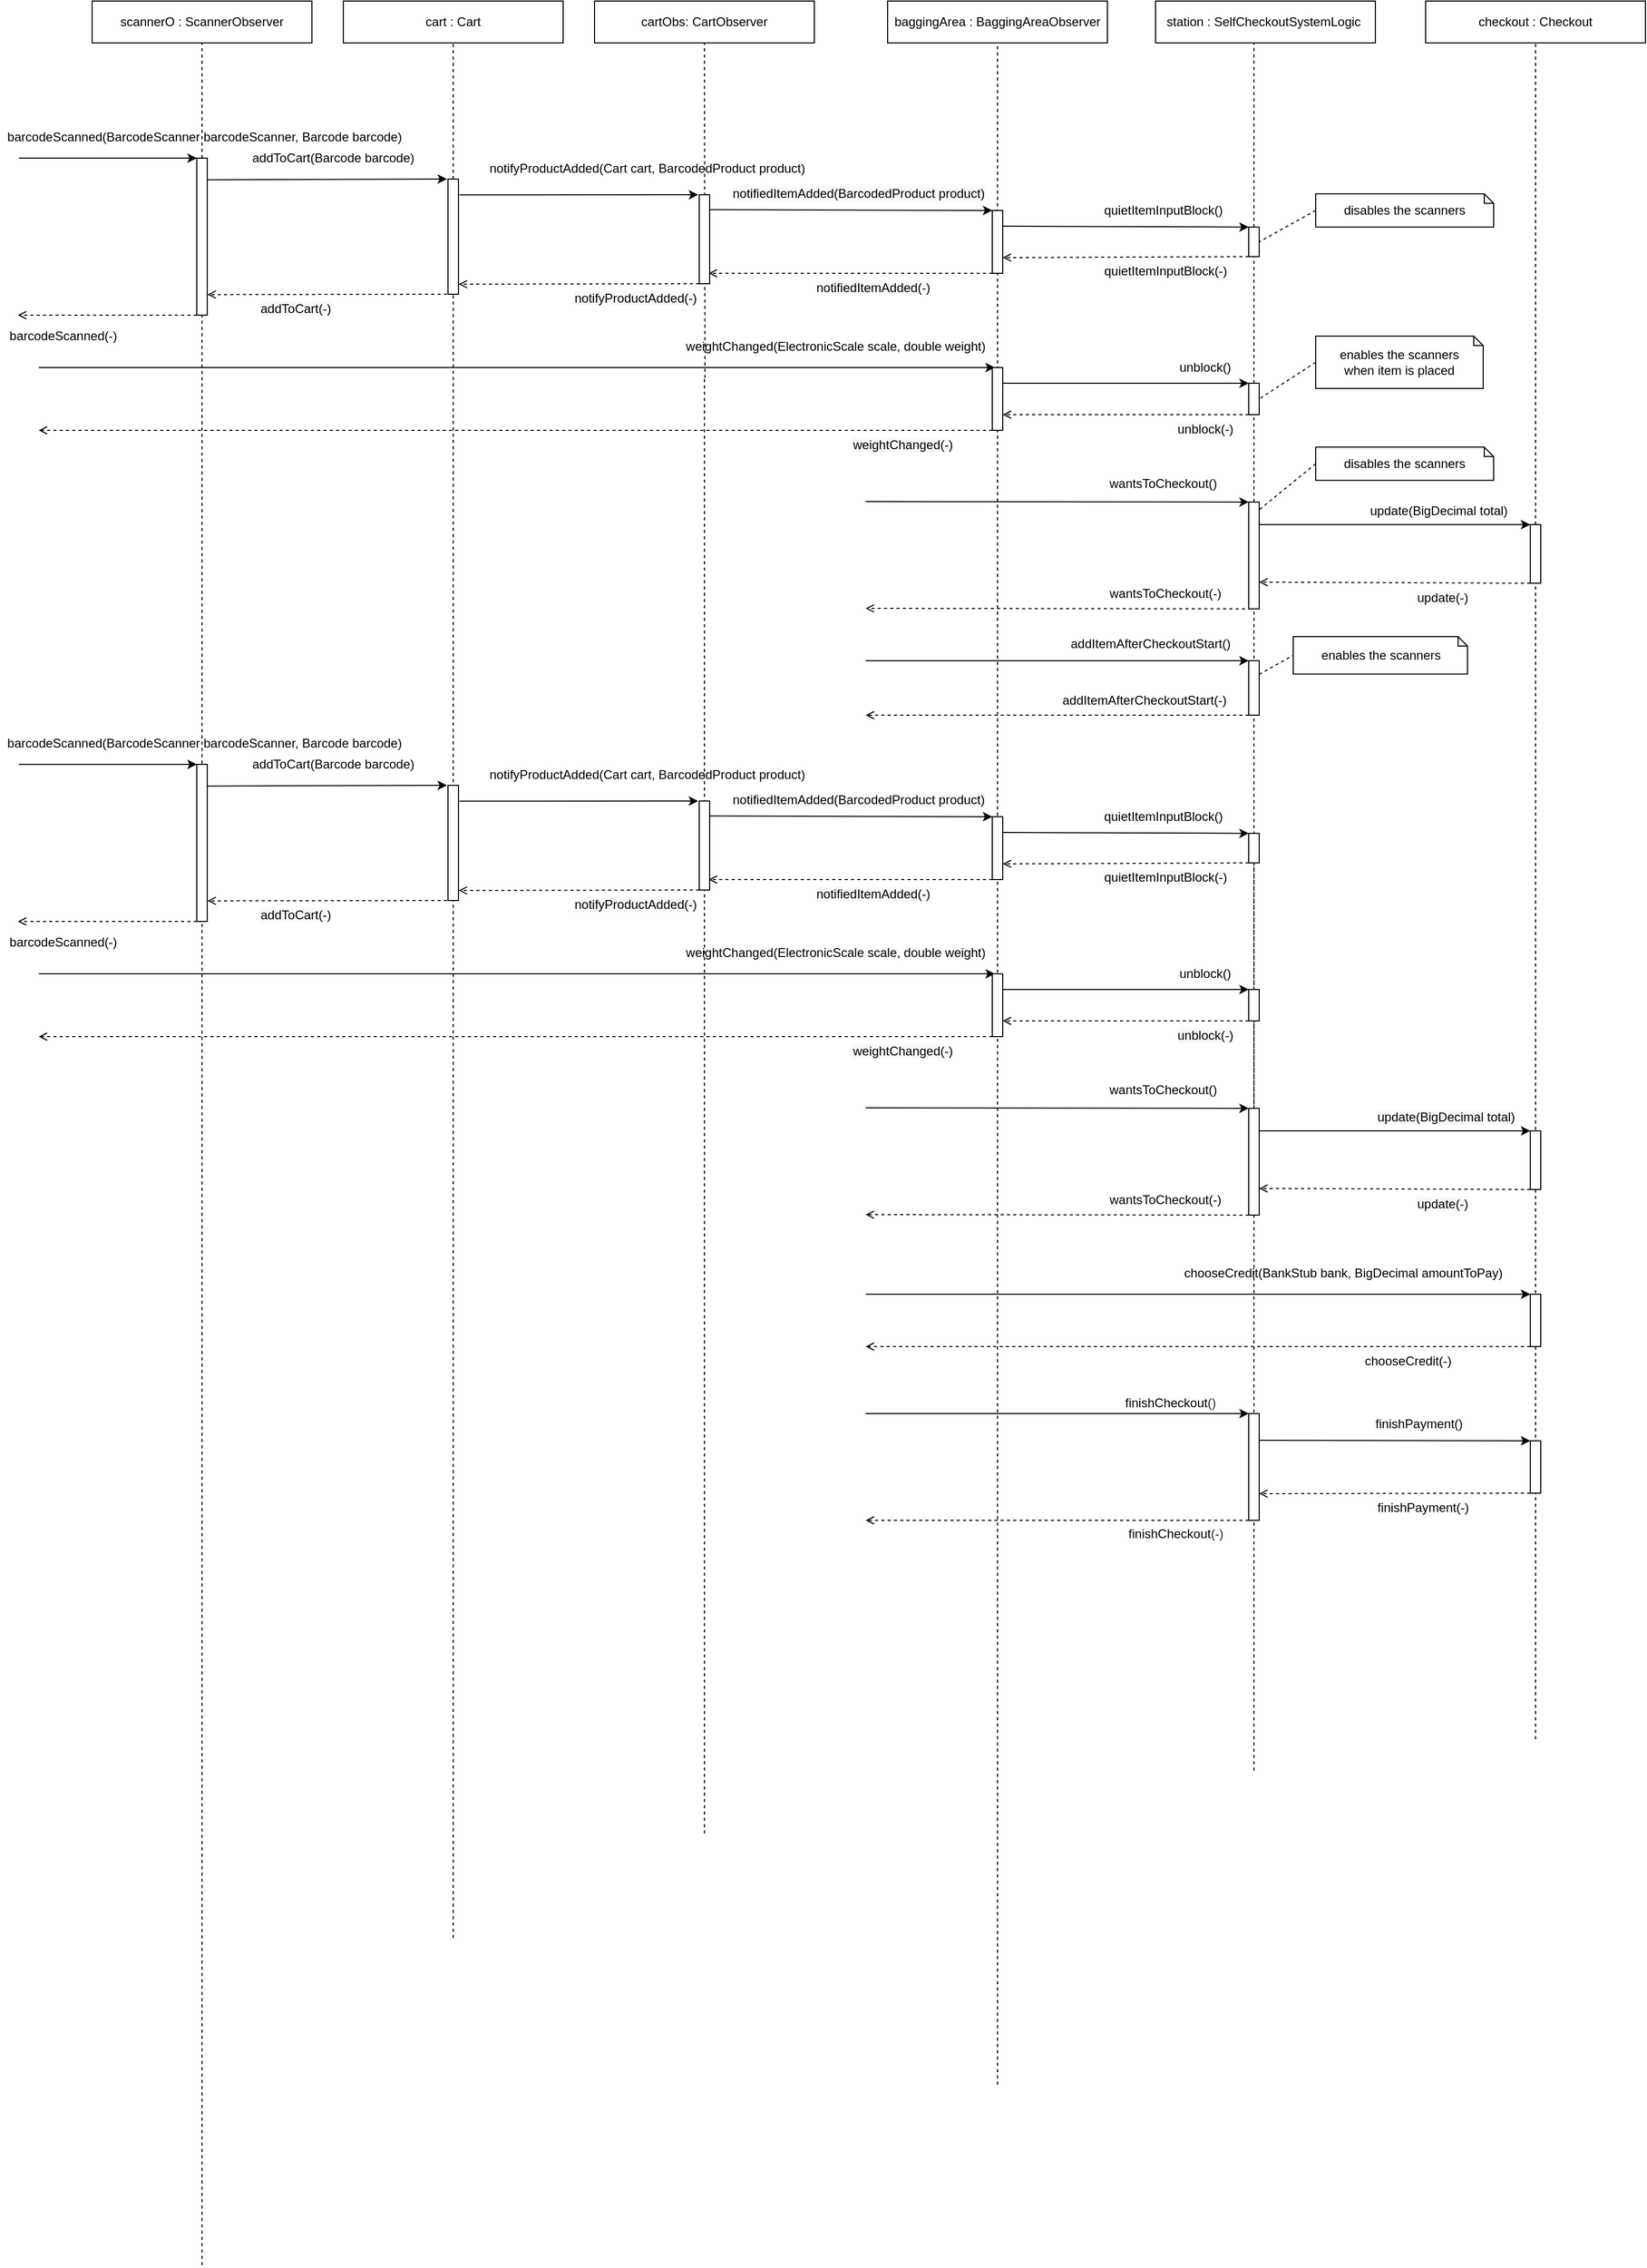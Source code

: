 <mxfile version="17.4.3" type="github" pages="6">
  <diagram id="ZwDB1qM30BojTxI3Pe8L" name="GeneralSystem">
    <mxGraphModel grid="1" page="1" gridSize="10" guides="1" tooltips="1" connect="1" arrows="1" fold="1" pageScale="1" pageWidth="827" pageHeight="1169" math="0" shadow="0">
      <root>
        <mxCell id="0" />
        <mxCell id="1" parent="0" />
        <mxCell id="IZ6zZbIYWiluZRkgq8x4-1" value="" style="endArrow=none;dashed=1;html=1;rounded=0;entryX=0.5;entryY=1;entryDx=0;entryDy=0;startArrow=none;" parent="1" target="rXuBKgF0fp0goKvtdP_8-28" edge="1">
          <mxGeometry width="50" height="50" relative="1" as="geometry">
            <mxPoint x="371" y="1730" as="sourcePoint" />
            <mxPoint x="371" y="80" as="targetPoint" />
          </mxGeometry>
        </mxCell>
        <mxCell id="rXuBKgF0fp0goKvtdP_8-90" value="" style="endArrow=none;dashed=1;html=1;rounded=0;startArrow=none;entryX=0.5;entryY=1;entryDx=0;entryDy=0;" parent="1" source="rXuBKgF0fp0goKvtdP_8-91" target="rXuBKgF0fp0goKvtdP_8-89" edge="1">
          <mxGeometry width="50" height="50" relative="1" as="geometry">
            <mxPoint x="-394" y="830" as="sourcePoint" />
            <mxPoint x="-379" y="110" as="targetPoint" />
          </mxGeometry>
        </mxCell>
        <mxCell id="rXuBKgF0fp0goKvtdP_8-1" value="" style="endArrow=none;dashed=1;html=1;rounded=0;entryX=0.5;entryY=1;entryDx=0;entryDy=0;startArrow=none;" parent="1" source="rXuBKgF0fp0goKvtdP_8-63" target="rXuBKgF0fp0goKvtdP_8-56" edge="1">
          <mxGeometry width="50" height="50" relative="1" as="geometry">
            <mxPoint x="639" y="1055" as="sourcePoint" />
            <mxPoint x="639.29" y="95" as="targetPoint" />
          </mxGeometry>
        </mxCell>
        <mxCell id="rXuBKgF0fp0goKvtdP_8-2" value="station : SelfCheckoutSystemLogic&amp;nbsp;" style="rounded=0;whiteSpace=wrap;html=1;" parent="1" vertex="1">
          <mxGeometry x="277" y="40" width="210" height="40" as="geometry" />
        </mxCell>
        <mxCell id="rXuBKgF0fp0goKvtdP_8-3" value="cartObs: CartObserver" style="rounded=0;whiteSpace=wrap;html=1;" parent="1" vertex="1">
          <mxGeometry x="-259" y="40" width="210" height="40" as="geometry" />
        </mxCell>
        <mxCell id="rXuBKgF0fp0goKvtdP_8-4" value="" style="endArrow=none;dashed=1;html=1;rounded=0;entryX=0.5;entryY=1;entryDx=0;entryDy=0;startArrow=none;" parent="1" source="rXuBKgF0fp0goKvtdP_8-11" edge="1">
          <mxGeometry width="50" height="50" relative="1" as="geometry">
            <mxPoint x="371" y="1564.848" as="sourcePoint" />
            <mxPoint x="371" y="80" as="targetPoint" />
          </mxGeometry>
        </mxCell>
        <mxCell id="rXuBKgF0fp0goKvtdP_8-5" value="" style="endArrow=none;dashed=1;html=1;rounded=0;entryX=0.5;entryY=1;entryDx=0;entryDy=0;startArrow=none;" parent="1" target="rXuBKgF0fp0goKvtdP_8-3" edge="1">
          <mxGeometry width="50" height="50" relative="1" as="geometry">
            <mxPoint x="-153.5" y="400" as="sourcePoint" />
            <mxPoint x="-154.5" y="120" as="targetPoint" />
          </mxGeometry>
        </mxCell>
        <mxCell id="rXuBKgF0fp0goKvtdP_8-13" value="" style="endArrow=classic;html=1;rounded=0;" parent="1" edge="1">
          <mxGeometry width="50" height="50" relative="1" as="geometry">
            <mxPoint x="-809" y="190" as="sourcePoint" />
            <mxPoint x="-639" y="190" as="targetPoint" />
          </mxGeometry>
        </mxCell>
        <mxCell id="rXuBKgF0fp0goKvtdP_8-14" value="" style="endArrow=none;dashed=1;html=1;rounded=0;startArrow=none;" parent="1" source="rXuBKgF0fp0goKvtdP_8-26" edge="1">
          <mxGeometry width="50" height="50" relative="1" as="geometry">
            <mxPoint x="-154" y="970" as="sourcePoint" />
            <mxPoint x="-153.5" y="240" as="targetPoint" />
          </mxGeometry>
        </mxCell>
        <mxCell id="rXuBKgF0fp0goKvtdP_8-16" value="" style="endArrow=classic;html=1;rounded=0;exitX=1.019;exitY=0.138;exitDx=0;exitDy=0;exitPerimeter=0;" parent="1" source="rXuBKgF0fp0goKvtdP_8-57" edge="1">
          <mxGeometry width="50" height="50" relative="1" as="geometry">
            <mxPoint x="-590" y="230" as="sourcePoint" />
            <mxPoint x="-400" y="210" as="targetPoint" />
          </mxGeometry>
        </mxCell>
        <mxCell id="rXuBKgF0fp0goKvtdP_8-17" value="" style="endArrow=open;html=1;rounded=0;dashed=1;endFill=0;entryX=1.019;entryY=0.869;entryDx=0;entryDy=0;entryPerimeter=0;" parent="1" target="rXuBKgF0fp0goKvtdP_8-57" edge="1">
          <mxGeometry width="50" height="50" relative="1" as="geometry">
            <mxPoint x="-400" y="320" as="sourcePoint" />
            <mxPoint x="703.5" y="235" as="targetPoint" />
          </mxGeometry>
        </mxCell>
        <mxCell id="rXuBKgF0fp0goKvtdP_8-22" value="" style="endArrow=classic;html=1;rounded=0;exitX=1.095;exitY=0.138;exitDx=0;exitDy=0;exitPerimeter=0;" parent="1" source="rXuBKgF0fp0goKvtdP_8-91" edge="1">
          <mxGeometry width="50" height="50" relative="1" as="geometry">
            <mxPoint x="-394" y="230" as="sourcePoint" />
            <mxPoint x="-160" y="225" as="targetPoint" />
          </mxGeometry>
        </mxCell>
        <mxCell id="rXuBKgF0fp0goKvtdP_8-23" value="scannerO : ScannerObserver" style="rounded=0;whiteSpace=wrap;html=1;" parent="1" vertex="1">
          <mxGeometry x="-739" y="40" width="210" height="40" as="geometry" />
        </mxCell>
        <mxCell id="rXuBKgF0fp0goKvtdP_8-25" value="" style="endArrow=open;html=1;rounded=0;dashed=1;endFill=0;exitX=0;exitY=1;exitDx=0;exitDy=0;entryX=1.019;entryY=0.913;entryDx=0;entryDy=0;entryPerimeter=0;" parent="1" source="rXuBKgF0fp0goKvtdP_8-26" target="rXuBKgF0fp0goKvtdP_8-91" edge="1">
          <mxGeometry width="50" height="50" relative="1" as="geometry">
            <mxPoint x="1213.5" y="325" as="sourcePoint" />
            <mxPoint x="261" y="330" as="targetPoint" />
          </mxGeometry>
        </mxCell>
        <mxCell id="rXuBKgF0fp0goKvtdP_8-27" value="" style="endArrow=none;dashed=1;html=1;rounded=0;startArrow=none;entryX=0.5;entryY=1;entryDx=0;entryDy=0;" parent="1" target="rXuBKgF0fp0goKvtdP_8-57" edge="1">
          <mxGeometry width="50" height="50" relative="1" as="geometry">
            <mxPoint x="-634" y="2202.286" as="sourcePoint" />
            <mxPoint x="-634" y="340" as="targetPoint" />
          </mxGeometry>
        </mxCell>
        <mxCell id="rXuBKgF0fp0goKvtdP_8-29" value="" style="endArrow=open;html=1;rounded=0;exitX=0;exitY=1;exitDx=0;exitDy=0;dashed=1;endFill=0;" parent="1" source="IZ6zZbIYWiluZRkgq8x4-19" edge="1">
          <mxGeometry width="50" height="50" relative="1" as="geometry">
            <mxPoint x="543.5" y="518" as="sourcePoint" />
            <mxPoint x="-150" y="300" as="targetPoint" />
          </mxGeometry>
        </mxCell>
        <mxCell id="rXuBKgF0fp0goKvtdP_8-31" value="" style="endArrow=classic;html=1;rounded=0;entryX=0;entryY=0;entryDx=0;entryDy=0;" parent="1" target="rXuBKgF0fp0goKvtdP_8-28" edge="1">
          <mxGeometry width="50" height="50" relative="1" as="geometry">
            <mxPoint y="518" as="sourcePoint" />
            <mxPoint x="428.5" y="520" as="targetPoint" />
          </mxGeometry>
        </mxCell>
        <mxCell id="rXuBKgF0fp0goKvtdP_8-32" value="wantsToCheckout()" style="text;whiteSpace=wrap;html=1;" parent="1" vertex="1">
          <mxGeometry x="231" y="487" width="90" height="20" as="geometry" />
        </mxCell>
        <mxCell id="rXuBKgF0fp0goKvtdP_8-33" value="" style="endArrow=open;html=1;rounded=0;exitX=0.25;exitY=1;exitDx=0;exitDy=0;dashed=1;endFill=0;" parent="1" edge="1" source="rXuBKgF0fp0goKvtdP_8-28">
          <mxGeometry width="50" height="50" relative="1" as="geometry">
            <mxPoint x="428.5" y="620.46" as="sourcePoint" />
            <mxPoint y="620" as="targetPoint" />
          </mxGeometry>
        </mxCell>
        <mxCell id="rXuBKgF0fp0goKvtdP_8-34" value="&lt;span style=&quot;text-align: left&quot;&gt;wantsToCheckout(-)&lt;/span&gt;" style="text;html=1;align=center;verticalAlign=middle;resizable=0;points=[];autosize=1;strokeColor=none;fillColor=none;" parent="1" vertex="1">
          <mxGeometry x="226" y="596" width="120" height="20" as="geometry" />
        </mxCell>
        <mxCell id="rXuBKgF0fp0goKvtdP_8-36" value="" style="endArrow=classic;html=1;rounded=0;entryX=0;entryY=0;entryDx=0;entryDy=0;" parent="1" target="rXuBKgF0fp0goKvtdP_8-63" edge="1">
          <mxGeometry width="50" height="50" relative="1" as="geometry">
            <mxPoint x="375" y="540" as="sourcePoint" />
            <mxPoint x="807" y="551" as="targetPoint" />
          </mxGeometry>
        </mxCell>
        <mxCell id="rXuBKgF0fp0goKvtdP_8-37" value="" style="endArrow=open;html=1;rounded=0;exitX=0;exitY=1;exitDx=0;exitDy=0;dashed=1;endFill=0;entryX=1;entryY=0.75;entryDx=0;entryDy=0;" parent="1" source="rXuBKgF0fp0goKvtdP_8-63" target="rXuBKgF0fp0goKvtdP_8-28" edge="1">
          <mxGeometry width="50" height="50" relative="1" as="geometry">
            <mxPoint x="807" y="581" as="sourcePoint" />
            <mxPoint x="487" y="593.71" as="targetPoint" />
          </mxGeometry>
        </mxCell>
        <mxCell id="rXuBKgF0fp0goKvtdP_8-41" value="" style="rounded=0;whiteSpace=wrap;html=1;" parent="1" vertex="1">
          <mxGeometry x="366" y="670" width="10" height="52" as="geometry" />
        </mxCell>
        <mxCell id="rXuBKgF0fp0goKvtdP_8-42" value="" style="endArrow=classic;html=1;rounded=0;entryX=0;entryY=0;entryDx=0;entryDy=0;" parent="1" edge="1" target="rXuBKgF0fp0goKvtdP_8-41">
          <mxGeometry width="50" height="50" relative="1" as="geometry">
            <mxPoint y="670" as="sourcePoint" />
            <mxPoint x="431" y="670" as="targetPoint" />
          </mxGeometry>
        </mxCell>
        <mxCell id="rXuBKgF0fp0goKvtdP_8-43" value="addItemAfterCheckoutStart()&lt;br&gt;" style="text;whiteSpace=wrap;html=1;" parent="1" vertex="1">
          <mxGeometry x="194" y="640" width="155" height="20" as="geometry" />
        </mxCell>
        <mxCell id="rXuBKgF0fp0goKvtdP_8-44" value="" style="endArrow=open;html=1;rounded=0;dashed=1;endFill=0;exitX=0;exitY=1;exitDx=0;exitDy=0;" parent="1" edge="1" source="rXuBKgF0fp0goKvtdP_8-41">
          <mxGeometry width="50" height="50" relative="1" as="geometry">
            <mxPoint x="320" y="740" as="sourcePoint" />
            <mxPoint y="722" as="targetPoint" />
          </mxGeometry>
        </mxCell>
        <mxCell id="rXuBKgF0fp0goKvtdP_8-45" value="&lt;span style=&quot;text-align: left&quot;&gt;addItemAfterCheckoutStart&lt;/span&gt;&lt;span style=&quot;text-align: left&quot;&gt;(-)&lt;br&gt;&lt;br&gt;&lt;/span&gt;" style="text;html=1;align=center;verticalAlign=middle;resizable=0;points=[];autosize=1;strokeColor=none;fillColor=none;" parent="1" vertex="1">
          <mxGeometry x="181" y="700" width="170" height="30" as="geometry" />
        </mxCell>
        <mxCell id="rXuBKgF0fp0goKvtdP_8-46" value="enables the scanners" style="shape=note;whiteSpace=wrap;html=1;backgroundOutline=1;darkOpacity=0.05;size=9;" parent="1" vertex="1">
          <mxGeometry x="408.5" y="647" width="166.5" height="35.75" as="geometry" />
        </mxCell>
        <mxCell id="rXuBKgF0fp0goKvtdP_8-47" value="" style="endArrow=none;dashed=1;html=1;rounded=0;entryX=0;entryY=0.5;entryDx=0;entryDy=0;entryPerimeter=0;exitX=1;exitY=0.25;exitDx=0;exitDy=0;" parent="1" source="rXuBKgF0fp0goKvtdP_8-41" target="rXuBKgF0fp0goKvtdP_8-46" edge="1">
          <mxGeometry width="50" height="50" relative="1" as="geometry">
            <mxPoint x="377" y="699" as="sourcePoint" />
            <mxPoint x="396" y="698.75" as="targetPoint" />
          </mxGeometry>
        </mxCell>
        <mxCell id="rXuBKgF0fp0goKvtdP_8-56" value="checkout : Checkout" style="rounded=0;whiteSpace=wrap;html=1;" parent="1" vertex="1">
          <mxGeometry x="535" y="40" width="210" height="40" as="geometry" />
        </mxCell>
        <mxCell id="rXuBKgF0fp0goKvtdP_8-57" value="" style="rounded=0;whiteSpace=wrap;html=1;" parent="1" vertex="1">
          <mxGeometry x="-639" y="190" width="10" height="150" as="geometry" />
        </mxCell>
        <mxCell id="rXuBKgF0fp0goKvtdP_8-89" value="cart : Cart" style="rounded=0;whiteSpace=wrap;html=1;" parent="1" vertex="1">
          <mxGeometry x="-499" y="40" width="210" height="40" as="geometry" />
        </mxCell>
        <mxCell id="rXuBKgF0fp0goKvtdP_8-91" value="" style="rounded=0;whiteSpace=wrap;html=1;" parent="1" vertex="1">
          <mxGeometry x="-399" y="210" width="10" height="110" as="geometry" />
        </mxCell>
        <mxCell id="rXuBKgF0fp0goKvtdP_8-26" value="" style="rounded=0;whiteSpace=wrap;html=1;" parent="1" vertex="1">
          <mxGeometry x="-159" y="225" width="10" height="85" as="geometry" />
        </mxCell>
        <mxCell id="rXuBKgF0fp0goKvtdP_8-95" value="addToCart(Barcode&amp;nbsp;barcode)" style="text;html=1;align=center;verticalAlign=middle;resizable=0;points=[];autosize=1;strokeColor=none;fillColor=none;" parent="1" vertex="1">
          <mxGeometry x="-594" y="180" width="170" height="20" as="geometry" />
        </mxCell>
        <mxCell id="rXuBKgF0fp0goKvtdP_8-97" value="" style="endArrow=classic;html=1;rounded=0;entryX=0;entryY=0;entryDx=0;entryDy=0;exitX=0.943;exitY=0.168;exitDx=0;exitDy=0;exitPerimeter=0;" parent="1" source="rXuBKgF0fp0goKvtdP_8-26" target="IZ6zZbIYWiluZRkgq8x4-19" edge="1">
          <mxGeometry width="50" height="50" relative="1" as="geometry">
            <mxPoint x="-109" y="230" as="sourcePoint" />
            <mxPoint x="431" y="183" as="targetPoint" />
          </mxGeometry>
        </mxCell>
        <mxCell id="rXuBKgF0fp0goKvtdP_8-99" value="" style="endArrow=open;html=1;rounded=0;dashed=1;endFill=0;exitX=0;exitY=1;exitDx=0;exitDy=0;" parent="1" edge="1">
          <mxGeometry width="50" height="50" relative="1" as="geometry">
            <mxPoint x="-639" y="340.0" as="sourcePoint" />
            <mxPoint x="-810" y="340" as="targetPoint" />
          </mxGeometry>
        </mxCell>
        <mxCell id="rXuBKgF0fp0goKvtdP_8-100" value="" style="endArrow=classic;html=1;rounded=0;entryX=0.25;entryY=0;entryDx=0;entryDy=0;" parent="1" target="IZ6zZbIYWiluZRkgq8x4-21" edge="1">
          <mxGeometry width="50" height="50" relative="1" as="geometry">
            <mxPoint x="-790" y="390" as="sourcePoint" />
            <mxPoint x="-159" y="390.0" as="targetPoint" />
          </mxGeometry>
        </mxCell>
        <mxCell id="rXuBKgF0fp0goKvtdP_8-102" value="" style="endArrow=none;dashed=1;html=1;rounded=0;" parent="1" edge="1">
          <mxGeometry width="50" height="50" relative="1" as="geometry">
            <mxPoint x="-154" y="1790" as="sourcePoint" />
            <mxPoint x="-154" y="400" as="targetPoint" />
          </mxGeometry>
        </mxCell>
        <mxCell id="rXuBKgF0fp0goKvtdP_8-103" value="weightChanged(ElectronicScale scale, double weight)" style="text;html=1;align=center;verticalAlign=middle;resizable=0;points=[];autosize=1;strokeColor=none;fillColor=none;" parent="1" vertex="1">
          <mxGeometry x="-179" y="360" width="300" height="20" as="geometry" />
        </mxCell>
        <mxCell id="rXuBKgF0fp0goKvtdP_8-104" value="" style="endArrow=none;dashed=1;html=1;rounded=0;startArrow=none;entryX=0.5;entryY=1;entryDx=0;entryDy=0;" parent="1" target="rXuBKgF0fp0goKvtdP_8-91" edge="1">
          <mxGeometry width="50" height="50" relative="1" as="geometry">
            <mxPoint x="-394" y="1890" as="sourcePoint" />
            <mxPoint x="-394" y="480" as="targetPoint" />
          </mxGeometry>
        </mxCell>
        <mxCell id="rXuBKgF0fp0goKvtdP_8-105" value="" style="endArrow=open;html=1;rounded=0;dashed=1;endFill=0;exitX=0;exitY=1;exitDx=0;exitDy=0;" parent="1" source="IZ6zZbIYWiluZRkgq8x4-21" edge="1">
          <mxGeometry width="50" height="50" relative="1" as="geometry">
            <mxPoint x="-159" y="500" as="sourcePoint" />
            <mxPoint x="-790" y="450" as="targetPoint" />
          </mxGeometry>
        </mxCell>
        <mxCell id="rXuBKgF0fp0goKvtdP_8-113" value="" style="endArrow=open;html=1;rounded=0;exitX=0;exitY=1;exitDx=0;exitDy=0;dashed=1;endFill=0;entryX=1;entryY=0.75;entryDx=0;entryDy=0;" parent="1" source="rXuBKgF0fp0goKvtdP_8-112" target="IZ6zZbIYWiluZRkgq8x4-21" edge="1">
          <mxGeometry width="50" height="50" relative="1" as="geometry">
            <mxPoint x="543.5" y="701" as="sourcePoint" />
            <mxPoint x="-148.82" y="491.86" as="targetPoint" />
          </mxGeometry>
        </mxCell>
        <mxCell id="rXuBKgF0fp0goKvtdP_8-114" value="" style="endArrow=classic;html=1;rounded=0;exitX=1;exitY=0.25;exitDx=0;exitDy=0;entryX=0;entryY=0;entryDx=0;entryDy=0;" parent="1" source="IZ6zZbIYWiluZRkgq8x4-21" target="rXuBKgF0fp0goKvtdP_8-112" edge="1">
          <mxGeometry width="50" height="50" relative="1" as="geometry">
            <mxPoint x="-149" y="431" as="sourcePoint" />
            <mxPoint x="431" y="366" as="targetPoint" />
          </mxGeometry>
        </mxCell>
        <mxCell id="rXuBKgF0fp0goKvtdP_8-63" value="" style="rounded=0;whiteSpace=wrap;html=1;" parent="1" vertex="1">
          <mxGeometry x="635" y="540" width="10" height="56" as="geometry" />
        </mxCell>
        <mxCell id="rXuBKgF0fp0goKvtdP_8-119" value="" style="endArrow=none;dashed=1;html=1;rounded=0;entryX=0.5;entryY=1;entryDx=0;entryDy=0;startArrow=none;" parent="1" target="rXuBKgF0fp0goKvtdP_8-63" edge="1">
          <mxGeometry width="50" height="50" relative="1" as="geometry">
            <mxPoint x="640" y="1700" as="sourcePoint" />
            <mxPoint x="640" y="800" as="targetPoint" />
          </mxGeometry>
        </mxCell>
        <mxCell id="rXuBKgF0fp0goKvtdP_8-130" value="" style="endArrow=classic;html=1;rounded=0;entryX=0;entryY=0;entryDx=0;entryDy=0;exitX=1;exitY=0.25;exitDx=0;exitDy=0;" parent="1" source="U-eXaYQ7u2QBDJhK1nKs-9" target="rXuBKgF0fp0goKvtdP_8-134" edge="1">
          <mxGeometry width="50" height="50" relative="1" as="geometry">
            <mxPoint x="488.5" y="1414" as="sourcePoint" />
            <mxPoint x="808.5" y="1424" as="targetPoint" />
          </mxGeometry>
        </mxCell>
        <mxCell id="rXuBKgF0fp0goKvtdP_8-131" value="" style="endArrow=open;html=1;rounded=0;exitX=0;exitY=1;exitDx=0;exitDy=0;dashed=1;endFill=0;entryX=1;entryY=0.75;entryDx=0;entryDy=0;" parent="1" source="rXuBKgF0fp0goKvtdP_8-134" target="U-eXaYQ7u2QBDJhK1nKs-9" edge="1">
          <mxGeometry width="50" height="50" relative="1" as="geometry">
            <mxPoint x="808.5" y="1454" as="sourcePoint" />
            <mxPoint x="488.5" y="1466.71" as="targetPoint" />
          </mxGeometry>
        </mxCell>
        <mxCell id="rXuBKgF0fp0goKvtdP_8-133" value="&lt;span style=&quot;text-align: center&quot;&gt;finishPayment(-)&amp;nbsp;&lt;/span&gt;" style="text;whiteSpace=wrap;html=1;" parent="1" vertex="1">
          <mxGeometry x="487" y="1465" width="130" height="30" as="geometry" />
        </mxCell>
        <mxCell id="rXuBKgF0fp0goKvtdP_8-134" value="" style="rounded=0;whiteSpace=wrap;html=1;" parent="1" vertex="1">
          <mxGeometry x="635" y="1415" width="10" height="50" as="geometry" />
        </mxCell>
        <mxCell id="rXuBKgF0fp0goKvtdP_8-135" value="finishPayment()&amp;nbsp;" style="text;html=1;align=center;verticalAlign=middle;resizable=0;points=[];autosize=1;strokeColor=none;fillColor=none;" parent="1" vertex="1">
          <mxGeometry x="480" y="1389" width="100" height="20" as="geometry" />
        </mxCell>
        <mxCell id="U-eXaYQ7u2QBDJhK1nKs-1" value="" style="endArrow=classic;html=1;rounded=0;entryX=0;entryY=0;entryDx=0;entryDy=0;" parent="1" target="U-eXaYQ7u2QBDJhK1nKs-4" edge="1">
          <mxGeometry width="50" height="50" relative="1" as="geometry">
            <mxPoint y="1275" as="sourcePoint" />
            <mxPoint x="873.5" y="1280" as="targetPoint" />
          </mxGeometry>
        </mxCell>
        <mxCell id="U-eXaYQ7u2QBDJhK1nKs-2" value="" style="endArrow=open;html=1;rounded=0;exitX=0;exitY=1;exitDx=0;exitDy=0;dashed=1;endFill=0;" parent="1" source="U-eXaYQ7u2QBDJhK1nKs-4" edge="1">
          <mxGeometry width="50" height="50" relative="1" as="geometry">
            <mxPoint x="873.5" y="1310" as="sourcePoint" />
            <mxPoint y="1325" as="targetPoint" />
          </mxGeometry>
        </mxCell>
        <mxCell id="U-eXaYQ7u2QBDJhK1nKs-3" value="&lt;span style=&quot;text-align: center&quot;&gt;chooseCredit&lt;/span&gt;&lt;span style=&quot;text-align: center&quot;&gt;(-)&amp;nbsp;&lt;/span&gt;" style="text;whiteSpace=wrap;html=1;" parent="1" vertex="1">
          <mxGeometry x="475" y="1325" width="130" height="30" as="geometry" />
        </mxCell>
        <mxCell id="U-eXaYQ7u2QBDJhK1nKs-4" value="" style="rounded=0;whiteSpace=wrap;html=1;" parent="1" vertex="1">
          <mxGeometry x="635" y="1275" width="10" height="50" as="geometry" />
        </mxCell>
        <mxCell id="U-eXaYQ7u2QBDJhK1nKs-5" value="chooseCredit(BankStub bank, BigDecimal amountToPay)" style="text;html=1;align=center;verticalAlign=middle;resizable=0;points=[];autosize=1;strokeColor=none;fillColor=none;" parent="1" vertex="1">
          <mxGeometry x="296" y="1245" width="320" height="20" as="geometry" />
        </mxCell>
        <mxCell id="U-eXaYQ7u2QBDJhK1nKs-6" value="&lt;span style=&quot;font-family: &amp;#34;helvetica&amp;#34;&quot;&gt;update(&lt;/span&gt;&lt;span style=&quot;font-family: &amp;#34;helvetica&amp;#34; ; text-align: center&quot;&gt;BigDecimal&amp;nbsp;&lt;/span&gt;&lt;span style=&quot;font-family: &amp;#34;helvetica&amp;#34;&quot;&gt;total)&lt;/span&gt;" style="text;whiteSpace=wrap;html=1;" parent="1" vertex="1">
          <mxGeometry x="480" y="513" width="130" height="27" as="geometry" />
        </mxCell>
        <mxCell id="U-eXaYQ7u2QBDJhK1nKs-7" value="&lt;span style=&quot;color: rgb(0 , 0 , 0) ; font-family: &amp;#34;helvetica&amp;#34; ; font-size: 12px ; font-style: normal ; font-weight: 400 ; letter-spacing: normal ; text-align: left ; text-indent: 0px ; text-transform: none ; word-spacing: 0px ; background-color: rgb(248 , 249 , 250) ; display: inline ; float: none&quot;&gt;update(-)&lt;/span&gt;" style="text;whiteSpace=wrap;html=1;" parent="1" vertex="1">
          <mxGeometry x="525" y="596" width="120" height="30" as="geometry" />
        </mxCell>
        <mxCell id="U-eXaYQ7u2QBDJhK1nKs-9" value="" style="rounded=0;whiteSpace=wrap;html=1;" parent="1" vertex="1">
          <mxGeometry x="366" y="1389" width="10" height="102" as="geometry" />
        </mxCell>
        <mxCell id="U-eXaYQ7u2QBDJhK1nKs-10" value="" style="endArrow=classic;html=1;rounded=0;entryX=0;entryY=0;entryDx=0;entryDy=0;" parent="1" edge="1" target="U-eXaYQ7u2QBDJhK1nKs-9">
          <mxGeometry width="50" height="50" relative="1" as="geometry">
            <mxPoint y="1389" as="sourcePoint" />
            <mxPoint x="431" y="1389" as="targetPoint" />
          </mxGeometry>
        </mxCell>
        <mxCell id="U-eXaYQ7u2QBDJhK1nKs-11" value="&lt;span class=&quot;pl-en&quot; style=&quot;box-sizing: border-box ; background-color: rgb(255 , 255 , 255)&quot;&gt;&lt;span class=&quot;pl-token&quot; style=&quot;box-sizing: border-box&quot;&gt;finishCheckout&lt;/span&gt;&lt;/span&gt;&lt;span style=&quot;color: rgb(36 , 41 , 47) ; background-color: rgb(255 , 255 , 255)&quot;&gt;()&lt;/span&gt;" style="text;whiteSpace=wrap;html=1;" parent="1" vertex="1">
          <mxGeometry x="246" y="1365" width="90" height="20" as="geometry" />
        </mxCell>
        <mxCell id="U-eXaYQ7u2QBDJhK1nKs-12" value="" style="endArrow=open;html=1;rounded=0;dashed=1;endFill=0;exitX=0;exitY=1;exitDx=0;exitDy=0;" parent="1" edge="1" source="U-eXaYQ7u2QBDJhK1nKs-9">
          <mxGeometry width="50" height="50" relative="1" as="geometry">
            <mxPoint x="310" y="1470" as="sourcePoint" />
            <mxPoint y="1491" as="targetPoint" />
          </mxGeometry>
        </mxCell>
        <mxCell id="U-eXaYQ7u2QBDJhK1nKs-13" value="&lt;span class=&quot;pl-en&quot; style=&quot;text-align: left ; box-sizing: border-box ; background-color: rgb(255 , 255 , 255)&quot;&gt;&lt;span class=&quot;pl-token&quot; style=&quot;box-sizing: border-box&quot;&gt;finishCheckout&lt;/span&gt;&lt;/span&gt;&lt;span style=&quot;text-align: left ; color: rgb(36 , 41 , 47) ; background-color: rgb(255 , 255 , 255)&quot;&gt;(-)&lt;/span&gt;" style="text;html=1;align=center;verticalAlign=middle;resizable=0;points=[];autosize=1;strokeColor=none;fillColor=none;" parent="1" vertex="1">
          <mxGeometry x="241" y="1494.46" width="110" height="20" as="geometry" />
        </mxCell>
        <mxCell id="rXuBKgF0fp0goKvtdP_8-28" value="" style="rounded=0;whiteSpace=wrap;html=1;" parent="1" vertex="1">
          <mxGeometry x="366" y="518.46" width="10" height="102" as="geometry" />
        </mxCell>
        <mxCell id="IZ6zZbIYWiluZRkgq8x4-12" value="baggingArea : BaggingAreaObserver" style="rounded=0;whiteSpace=wrap;html=1;" parent="1" vertex="1">
          <mxGeometry x="21" y="40" width="210" height="40" as="geometry" />
        </mxCell>
        <mxCell id="IZ6zZbIYWiluZRkgq8x4-13" value="" style="endArrow=none;dashed=1;html=1;rounded=0;entryX=0.5;entryY=1;entryDx=0;entryDy=0;startArrow=none;" parent="1" target="IZ6zZbIYWiluZRkgq8x4-12" edge="1">
          <mxGeometry width="50" height="50" relative="1" as="geometry">
            <mxPoint x="126" y="2030" as="sourcePoint" />
            <mxPoint x="125.5" y="120" as="targetPoint" />
          </mxGeometry>
        </mxCell>
        <mxCell id="IZ6zZbIYWiluZRkgq8x4-14" value="" style="endArrow=none;dashed=1;html=1;rounded=0;startArrow=none;" parent="1" source="IZ6zZbIYWiluZRkgq8x4-19" edge="1">
          <mxGeometry width="50" height="50" relative="1" as="geometry">
            <mxPoint x="126" y="970" as="sourcePoint" />
            <mxPoint x="126.5" y="240" as="targetPoint" />
          </mxGeometry>
        </mxCell>
        <mxCell id="IZ6zZbIYWiluZRkgq8x4-16" value="enables the scanners &lt;br&gt;when item is placed" style="shape=note;whiteSpace=wrap;html=1;backgroundOutline=1;darkOpacity=0.05;size=9;" parent="1" vertex="1">
          <mxGeometry x="430" y="360" width="160" height="50" as="geometry" />
        </mxCell>
        <mxCell id="IZ6zZbIYWiluZRkgq8x4-19" value="" style="rounded=0;whiteSpace=wrap;html=1;" parent="1" vertex="1">
          <mxGeometry x="121" y="240" width="10" height="60" as="geometry" />
        </mxCell>
        <mxCell id="IZ6zZbIYWiluZRkgq8x4-21" value="" style="rounded=0;whiteSpace=wrap;html=1;" parent="1" vertex="1">
          <mxGeometry x="121" y="390" width="10" height="60" as="geometry" />
        </mxCell>
        <mxCell id="IZ6zZbIYWiluZRkgq8x4-23" value="" style="endArrow=classic;html=1;rounded=0;exitX=1;exitY=0.25;exitDx=0;exitDy=0;entryX=0;entryY=0;entryDx=0;entryDy=0;" parent="1" source="IZ6zZbIYWiluZRkgq8x4-19" target="rXuBKgF0fp0goKvtdP_8-11" edge="1">
          <mxGeometry width="50" height="50" relative="1" as="geometry">
            <mxPoint x="181.0" y="310" as="sourcePoint" />
            <mxPoint x="430" y="255" as="targetPoint" />
          </mxGeometry>
        </mxCell>
        <mxCell id="IZ6zZbIYWiluZRkgq8x4-24" value="" style="endArrow=open;html=1;rounded=0;dashed=1;endFill=0;entryX=1;entryY=0.75;entryDx=0;entryDy=0;exitX=1;exitY=0;exitDx=0;exitDy=0;" parent="1" source="nV4s3v_fyEDL2E0ufeh3-18" target="IZ6zZbIYWiluZRkgq8x4-19" edge="1">
          <mxGeometry width="50" height="50" relative="1" as="geometry">
            <mxPoint x="430" y="285" as="sourcePoint" />
            <mxPoint x="-138.14" y="311.12" as="targetPoint" />
          </mxGeometry>
        </mxCell>
        <mxCell id="rXuBKgF0fp0goKvtdP_8-112" value="" style="rounded=0;whiteSpace=wrap;html=1;" parent="1" vertex="1">
          <mxGeometry x="366" y="405" width="10" height="30" as="geometry" />
        </mxCell>
        <mxCell id="IZ6zZbIYWiluZRkgq8x4-26" value="" style="endArrow=none;dashed=1;html=1;rounded=0;entryX=0.5;entryY=1;entryDx=0;entryDy=0;startArrow=none;" parent="1" source="rXuBKgF0fp0goKvtdP_8-28" target="rXuBKgF0fp0goKvtdP_8-112" edge="1">
          <mxGeometry width="50" height="50" relative="1" as="geometry">
            <mxPoint x="371" y="731.46" as="sourcePoint" />
            <mxPoint x="371" y="80" as="targetPoint" />
          </mxGeometry>
        </mxCell>
        <mxCell id="nV4s3v_fyEDL2E0ufeh3-1" value="" style="endArrow=none;dashed=1;html=1;rounded=0;startArrow=none;" edge="1" parent="1">
          <mxGeometry width="50" height="50" relative="1" as="geometry">
            <mxPoint x="129" y="246.5" as="sourcePoint" />
            <mxPoint x="129" y="246.5" as="targetPoint" />
          </mxGeometry>
        </mxCell>
        <mxCell id="nV4s3v_fyEDL2E0ufeh3-2" value="&lt;span style=&quot;color: rgb(0 , 0 , 0) ; font-family: &amp;#34;helvetica&amp;#34; ; font-size: 12px ; font-style: normal ; font-weight: 400 ; letter-spacing: normal ; text-align: center ; text-indent: 0px ; text-transform: none ; word-spacing: 0px ; background-color: rgb(248 , 249 , 250) ; display: inline ; float: none&quot;&gt;notifyProductAdded(-)&lt;/span&gt;" style="text;whiteSpace=wrap;html=1;" vertex="1" parent="1">
          <mxGeometry x="-280" y="310" width="50" height="20" as="geometry" />
        </mxCell>
        <mxCell id="nV4s3v_fyEDL2E0ufeh3-3" value="&lt;span style=&quot;color: rgb(0 , 0 , 0) ; font-family: &amp;#34;helvetica&amp;#34; ; font-size: 12px ; font-style: normal ; font-weight: 400 ; letter-spacing: normal ; text-align: center ; text-indent: 0px ; text-transform: none ; word-spacing: 0px ; background-color: rgb(248 , 249 , 250) ; display: inline ; float: none&quot;&gt;notifiedItemAdded(BarcodedProduct product)&lt;/span&gt;" style="text;whiteSpace=wrap;html=1;" vertex="1" parent="1">
          <mxGeometry x="-129" y="210" width="250" height="20" as="geometry" />
        </mxCell>
        <mxCell id="rXuBKgF0fp0goKvtdP_8-15" value="barcodeScanned(BarcodeScanner barcodeScanner, Barcode barcode)" style="text;html=1;align=center;verticalAlign=middle;resizable=0;points=[];autosize=1;strokeColor=none;fillColor=none;" parent="1" vertex="1">
          <mxGeometry x="-827" y="160" width="390" height="20" as="geometry" />
        </mxCell>
        <mxCell id="nV4s3v_fyEDL2E0ufeh3-7" value="" style="endArrow=none;dashed=1;html=1;rounded=0;entryX=0.5;entryY=1;entryDx=0;entryDy=0;startArrow=none;" edge="1" parent="1" target="rXuBKgF0fp0goKvtdP_8-23">
          <mxGeometry width="50" height="50" relative="1" as="geometry">
            <mxPoint x="-634" y="190" as="sourcePoint" />
            <mxPoint x="-634.5" y="80" as="targetPoint" />
          </mxGeometry>
        </mxCell>
        <mxCell id="nV4s3v_fyEDL2E0ufeh3-8" value="&lt;span style=&quot;font-family: &amp;#34;helvetica&amp;#34;&quot;&gt;notifyProductAdded(&lt;/span&gt;Cart cart, BarcodedProduct product)" style="text;html=1;align=center;verticalAlign=middle;resizable=0;points=[];autosize=1;strokeColor=none;fillColor=none;" vertex="1" parent="1">
          <mxGeometry x="-369" y="190" width="320" height="20" as="geometry" />
        </mxCell>
        <mxCell id="rXuBKgF0fp0goKvtdP_8-11" value="" style="rounded=0;whiteSpace=wrap;html=1;" parent="1" vertex="1">
          <mxGeometry x="366" y="255.87" width="10" height="28.25" as="geometry" />
        </mxCell>
        <mxCell id="nV4s3v_fyEDL2E0ufeh3-9" value="" style="endArrow=none;dashed=1;html=1;rounded=0;entryX=0.5;entryY=1;entryDx=0;entryDy=0;startArrow=none;" edge="1" parent="1" source="rXuBKgF0fp0goKvtdP_8-112" target="rXuBKgF0fp0goKvtdP_8-11">
          <mxGeometry width="50" height="50" relative="1" as="geometry">
            <mxPoint x="371" y="410" as="sourcePoint" />
            <mxPoint x="371" y="80" as="targetPoint" />
          </mxGeometry>
        </mxCell>
        <mxCell id="nV4s3v_fyEDL2E0ufeh3-10" value="quietItemInputBlock()" style="text;html=1;align=center;verticalAlign=middle;resizable=0;points=[];autosize=1;strokeColor=none;fillColor=none;" vertex="1" parent="1">
          <mxGeometry x="219" y="230" width="130" height="20" as="geometry" />
        </mxCell>
        <mxCell id="nV4s3v_fyEDL2E0ufeh3-11" value="disables the scanners" style="shape=note;whiteSpace=wrap;html=1;backgroundOutline=1;darkOpacity=0.05;size=9;" vertex="1" parent="1">
          <mxGeometry x="430" y="224.12" width="170" height="31.75" as="geometry" />
        </mxCell>
        <mxCell id="nV4s3v_fyEDL2E0ufeh3-12" value="" style="endArrow=none;dashed=1;html=1;rounded=0;entryX=1;entryY=0.5;entryDx=0;entryDy=0;exitX=0;exitY=0.5;exitDx=0;exitDy=0;exitPerimeter=0;" edge="1" parent="1" source="nV4s3v_fyEDL2E0ufeh3-11" target="rXuBKgF0fp0goKvtdP_8-11">
          <mxGeometry width="50" height="50" relative="1" as="geometry">
            <mxPoint x="445" y="470" as="sourcePoint" />
            <mxPoint x="495" y="460" as="targetPoint" />
          </mxGeometry>
        </mxCell>
        <mxCell id="nV4s3v_fyEDL2E0ufeh3-14" value="" style="endArrow=none;dashed=1;html=1;rounded=0;entryX=1;entryY=0.5;entryDx=0;entryDy=0;exitX=0;exitY=0.5;exitDx=0;exitDy=0;exitPerimeter=0;" edge="1" parent="1" source="IZ6zZbIYWiluZRkgq8x4-16" target="rXuBKgF0fp0goKvtdP_8-112">
          <mxGeometry width="50" height="50" relative="1" as="geometry">
            <mxPoint x="440" y="249.995" as="sourcePoint" />
            <mxPoint x="386" y="279.995" as="targetPoint" />
          </mxGeometry>
        </mxCell>
        <mxCell id="nV4s3v_fyEDL2E0ufeh3-15" value="barcodeScanned(-)" style="text;html=1;align=center;verticalAlign=middle;resizable=0;points=[];autosize=1;strokeColor=none;fillColor=none;" vertex="1" parent="1">
          <mxGeometry x="-827" y="350" width="120" height="20" as="geometry" />
        </mxCell>
        <mxCell id="nV4s3v_fyEDL2E0ufeh3-16" value="&lt;span style=&quot;color: rgb(0 , 0 , 0) ; font-family: &amp;#34;helvetica&amp;#34; ; font-size: 12px ; font-style: normal ; font-weight: 400 ; letter-spacing: normal ; text-align: center ; text-indent: 0px ; text-transform: none ; word-spacing: 0px ; background-color: rgb(248 , 249 , 250) ; display: inline ; float: none&quot;&gt;addToCart(-)&lt;/span&gt;" style="text;whiteSpace=wrap;html=1;" vertex="1" parent="1">
          <mxGeometry x="-580" y="320" width="180" height="30" as="geometry" />
        </mxCell>
        <mxCell id="nV4s3v_fyEDL2E0ufeh3-17" value="&lt;span style=&quot;color: rgb(0 , 0 , 0) ; font-family: &amp;#34;helvetica&amp;#34; ; font-size: 12px ; font-style: normal ; font-weight: 400 ; letter-spacing: normal ; text-align: center ; text-indent: 0px ; text-transform: none ; word-spacing: 0px ; background-color: rgb(248 , 249 , 250) ; display: inline ; float: none&quot;&gt;notifiedItemAdded(-)&lt;/span&gt;" style="text;whiteSpace=wrap;html=1;" vertex="1" parent="1">
          <mxGeometry x="-49" y="300" width="270" height="30" as="geometry" />
        </mxCell>
        <mxCell id="nV4s3v_fyEDL2E0ufeh3-18" value="&lt;span style=&quot;color: rgb(0 , 0 , 0) ; font-family: &amp;#34;helvetica&amp;#34; ; font-size: 12px ; font-style: normal ; font-weight: 400 ; letter-spacing: normal ; text-align: center ; text-indent: 0px ; text-transform: none ; word-spacing: 0px ; background-color: rgb(248 , 249 , 250) ; display: inline ; float: none&quot;&gt;quietItemInputBlock(-)&lt;/span&gt;" style="text;whiteSpace=wrap;html=1;" vertex="1" parent="1">
          <mxGeometry x="226" y="284.12" width="140" height="30" as="geometry" />
        </mxCell>
        <mxCell id="nV4s3v_fyEDL2E0ufeh3-19" value="&lt;span style=&quot;color: rgb(0 , 0 , 0) ; font-family: &amp;#34;helvetica&amp;#34; ; font-size: 12px ; font-style: normal ; font-weight: 400 ; letter-spacing: normal ; text-align: center ; text-indent: 0px ; text-transform: none ; word-spacing: 0px ; background-color: rgb(248 , 249 , 250) ; display: inline ; float: none&quot;&gt;weightChanged(-)&lt;/span&gt;" style="text;whiteSpace=wrap;html=1;" vertex="1" parent="1">
          <mxGeometry x="-14" y="450" width="104" height="30" as="geometry" />
        </mxCell>
        <mxCell id="nV4s3v_fyEDL2E0ufeh3-20" value="unblock()" style="text;html=1;align=center;verticalAlign=middle;resizable=0;points=[];autosize=1;strokeColor=none;fillColor=none;" vertex="1" parent="1">
          <mxGeometry x="288.5" y="380" width="70" height="20" as="geometry" />
        </mxCell>
        <mxCell id="nV4s3v_fyEDL2E0ufeh3-21" value="&lt;span style=&quot;color: rgb(0 , 0 , 0) ; font-family: &amp;#34;helvetica&amp;#34; ; font-size: 12px ; font-style: normal ; font-weight: 400 ; letter-spacing: normal ; text-align: center ; text-indent: 0px ; text-transform: none ; word-spacing: 0px ; background-color: rgb(248 , 249 , 250) ; display: inline ; float: none&quot;&gt;unblock(-)&lt;/span&gt;" style="text;whiteSpace=wrap;html=1;" vertex="1" parent="1">
          <mxGeometry x="296" y="435" width="80" height="30" as="geometry" />
        </mxCell>
        <mxCell id="nV4s3v_fyEDL2E0ufeh3-22" value="disables the scanners" style="shape=note;whiteSpace=wrap;html=1;backgroundOutline=1;darkOpacity=0.05;size=9;" vertex="1" parent="1">
          <mxGeometry x="430" y="466" width="170" height="31.75" as="geometry" />
        </mxCell>
        <mxCell id="nV4s3v_fyEDL2E0ufeh3-23" value="" style="endArrow=none;dashed=1;html=1;rounded=0;entryX=1;entryY=0.5;entryDx=0;entryDy=0;exitX=0;exitY=0.5;exitDx=0;exitDy=0;exitPerimeter=0;" edge="1" parent="1" source="nV4s3v_fyEDL2E0ufeh3-22">
          <mxGeometry width="50" height="50" relative="1" as="geometry">
            <mxPoint x="445" y="725.88" as="sourcePoint" />
            <mxPoint x="376" y="525.875" as="targetPoint" />
          </mxGeometry>
        </mxCell>
        <mxCell id="nV4s3v_fyEDL2E0ufeh3-88" value="" style="endArrow=classic;html=1;rounded=0;" edge="1" parent="1">
          <mxGeometry width="50" height="50" relative="1" as="geometry">
            <mxPoint x="-809" y="769" as="sourcePoint" />
            <mxPoint x="-639" y="769" as="targetPoint" />
          </mxGeometry>
        </mxCell>
        <mxCell id="nV4s3v_fyEDL2E0ufeh3-89" value="" style="endArrow=none;dashed=1;html=1;rounded=0;startArrow=none;" edge="1" parent="1" source="nV4s3v_fyEDL2E0ufeh3-110">
          <mxGeometry width="50" height="50" relative="1" as="geometry">
            <mxPoint x="-154" y="1549" as="sourcePoint" />
            <mxPoint x="-153.5" y="819" as="targetPoint" />
          </mxGeometry>
        </mxCell>
        <mxCell id="nV4s3v_fyEDL2E0ufeh3-90" value="" style="endArrow=classic;html=1;rounded=0;exitX=1.019;exitY=0.138;exitDx=0;exitDy=0;exitPerimeter=0;" edge="1" parent="1" source="nV4s3v_fyEDL2E0ufeh3-108">
          <mxGeometry width="50" height="50" relative="1" as="geometry">
            <mxPoint x="-590" y="809" as="sourcePoint" />
            <mxPoint x="-400" y="789" as="targetPoint" />
          </mxGeometry>
        </mxCell>
        <mxCell id="nV4s3v_fyEDL2E0ufeh3-91" value="" style="endArrow=open;html=1;rounded=0;dashed=1;endFill=0;entryX=1.019;entryY=0.869;entryDx=0;entryDy=0;entryPerimeter=0;" edge="1" parent="1" target="nV4s3v_fyEDL2E0ufeh3-108">
          <mxGeometry width="50" height="50" relative="1" as="geometry">
            <mxPoint x="-400" y="899" as="sourcePoint" />
            <mxPoint x="703.5" y="814" as="targetPoint" />
          </mxGeometry>
        </mxCell>
        <mxCell id="nV4s3v_fyEDL2E0ufeh3-92" value="" style="endArrow=classic;html=1;rounded=0;exitX=1.095;exitY=0.138;exitDx=0;exitDy=0;exitPerimeter=0;" edge="1" parent="1" source="nV4s3v_fyEDL2E0ufeh3-109">
          <mxGeometry width="50" height="50" relative="1" as="geometry">
            <mxPoint x="-394" y="809" as="sourcePoint" />
            <mxPoint x="-160" y="804" as="targetPoint" />
          </mxGeometry>
        </mxCell>
        <mxCell id="nV4s3v_fyEDL2E0ufeh3-93" value="" style="endArrow=open;html=1;rounded=0;dashed=1;endFill=0;exitX=0;exitY=1;exitDx=0;exitDy=0;entryX=1.019;entryY=0.913;entryDx=0;entryDy=0;entryPerimeter=0;" edge="1" parent="1" source="nV4s3v_fyEDL2E0ufeh3-110" target="nV4s3v_fyEDL2E0ufeh3-109">
          <mxGeometry width="50" height="50" relative="1" as="geometry">
            <mxPoint x="1213.5" y="904" as="sourcePoint" />
            <mxPoint x="261" y="909" as="targetPoint" />
          </mxGeometry>
        </mxCell>
        <mxCell id="nV4s3v_fyEDL2E0ufeh3-94" value="" style="endArrow=open;html=1;rounded=0;exitX=0;exitY=1;exitDx=0;exitDy=0;dashed=1;endFill=0;" edge="1" parent="1" source="nV4s3v_fyEDL2E0ufeh3-125">
          <mxGeometry width="50" height="50" relative="1" as="geometry">
            <mxPoint x="543.5" y="1097" as="sourcePoint" />
            <mxPoint x="-150" y="879" as="targetPoint" />
          </mxGeometry>
        </mxCell>
        <mxCell id="nV4s3v_fyEDL2E0ufeh3-95" value="" style="endArrow=classic;html=1;rounded=0;entryX=0;entryY=0;entryDx=0;entryDy=0;" edge="1" parent="1" target="nV4s3v_fyEDL2E0ufeh3-122">
          <mxGeometry width="50" height="50" relative="1" as="geometry">
            <mxPoint y="1097" as="sourcePoint" />
            <mxPoint x="428.5" y="1099" as="targetPoint" />
          </mxGeometry>
        </mxCell>
        <mxCell id="nV4s3v_fyEDL2E0ufeh3-96" value="wantsToCheckout()" style="text;whiteSpace=wrap;html=1;" vertex="1" parent="1">
          <mxGeometry x="231" y="1066" width="90" height="20" as="geometry" />
        </mxCell>
        <mxCell id="nV4s3v_fyEDL2E0ufeh3-97" value="" style="endArrow=open;html=1;rounded=0;exitX=0;exitY=1;exitDx=0;exitDy=0;dashed=1;endFill=0;" edge="1" parent="1" source="nV4s3v_fyEDL2E0ufeh3-122">
          <mxGeometry width="50" height="50" relative="1" as="geometry">
            <mxPoint x="428.5" y="1199.46" as="sourcePoint" />
            <mxPoint y="1199" as="targetPoint" />
          </mxGeometry>
        </mxCell>
        <mxCell id="nV4s3v_fyEDL2E0ufeh3-98" value="&lt;span style=&quot;text-align: left&quot;&gt;wantsToCheckout(-)&lt;/span&gt;" style="text;html=1;align=center;verticalAlign=middle;resizable=0;points=[];autosize=1;strokeColor=none;fillColor=none;" vertex="1" parent="1">
          <mxGeometry x="226" y="1175" width="120" height="20" as="geometry" />
        </mxCell>
        <mxCell id="nV4s3v_fyEDL2E0ufeh3-99" value="" style="endArrow=classic;html=1;rounded=0;entryX=0;entryY=0;entryDx=0;entryDy=0;" edge="1" parent="1" target="nV4s3v_fyEDL2E0ufeh3-119">
          <mxGeometry width="50" height="50" relative="1" as="geometry">
            <mxPoint x="375" y="1119" as="sourcePoint" />
            <mxPoint x="807" y="1130" as="targetPoint" />
          </mxGeometry>
        </mxCell>
        <mxCell id="nV4s3v_fyEDL2E0ufeh3-100" value="" style="endArrow=open;html=1;rounded=0;exitX=0;exitY=1;exitDx=0;exitDy=0;dashed=1;endFill=0;entryX=1;entryY=0.75;entryDx=0;entryDy=0;" edge="1" parent="1" source="nV4s3v_fyEDL2E0ufeh3-119" target="nV4s3v_fyEDL2E0ufeh3-122">
          <mxGeometry width="50" height="50" relative="1" as="geometry">
            <mxPoint x="807" y="1160" as="sourcePoint" />
            <mxPoint x="487" y="1172.71" as="targetPoint" />
          </mxGeometry>
        </mxCell>
        <mxCell id="nV4s3v_fyEDL2E0ufeh3-108" value="" style="rounded=0;whiteSpace=wrap;html=1;" vertex="1" parent="1">
          <mxGeometry x="-639" y="769" width="10" height="150" as="geometry" />
        </mxCell>
        <mxCell id="nV4s3v_fyEDL2E0ufeh3-109" value="" style="rounded=0;whiteSpace=wrap;html=1;" vertex="1" parent="1">
          <mxGeometry x="-399" y="789" width="10" height="110" as="geometry" />
        </mxCell>
        <mxCell id="nV4s3v_fyEDL2E0ufeh3-110" value="" style="rounded=0;whiteSpace=wrap;html=1;" vertex="1" parent="1">
          <mxGeometry x="-159" y="804" width="10" height="85" as="geometry" />
        </mxCell>
        <mxCell id="nV4s3v_fyEDL2E0ufeh3-111" value="addToCart(Barcode&amp;nbsp;barcode)" style="text;html=1;align=center;verticalAlign=middle;resizable=0;points=[];autosize=1;strokeColor=none;fillColor=none;" vertex="1" parent="1">
          <mxGeometry x="-594" y="759" width="170" height="20" as="geometry" />
        </mxCell>
        <mxCell id="nV4s3v_fyEDL2E0ufeh3-112" value="" style="endArrow=classic;html=1;rounded=0;entryX=0;entryY=0;entryDx=0;entryDy=0;exitX=0.943;exitY=0.168;exitDx=0;exitDy=0;exitPerimeter=0;" edge="1" parent="1" source="nV4s3v_fyEDL2E0ufeh3-110" target="nV4s3v_fyEDL2E0ufeh3-125">
          <mxGeometry width="50" height="50" relative="1" as="geometry">
            <mxPoint x="-109" y="809" as="sourcePoint" />
            <mxPoint x="431" y="762" as="targetPoint" />
          </mxGeometry>
        </mxCell>
        <mxCell id="nV4s3v_fyEDL2E0ufeh3-113" value="" style="endArrow=open;html=1;rounded=0;dashed=1;endFill=0;exitX=0;exitY=1;exitDx=0;exitDy=0;" edge="1" parent="1">
          <mxGeometry width="50" height="50" relative="1" as="geometry">
            <mxPoint x="-639" y="919.0" as="sourcePoint" />
            <mxPoint x="-810" y="919" as="targetPoint" />
          </mxGeometry>
        </mxCell>
        <mxCell id="nV4s3v_fyEDL2E0ufeh3-114" value="" style="endArrow=classic;html=1;rounded=0;entryX=0.25;entryY=0;entryDx=0;entryDy=0;" edge="1" parent="1" target="nV4s3v_fyEDL2E0ufeh3-126">
          <mxGeometry width="50" height="50" relative="1" as="geometry">
            <mxPoint x="-790" y="969" as="sourcePoint" />
            <mxPoint x="-159" y="969.0" as="targetPoint" />
          </mxGeometry>
        </mxCell>
        <mxCell id="nV4s3v_fyEDL2E0ufeh3-115" value="weightChanged(ElectronicScale scale, double weight)" style="text;html=1;align=center;verticalAlign=middle;resizable=0;points=[];autosize=1;strokeColor=none;fillColor=none;" vertex="1" parent="1">
          <mxGeometry x="-179" y="939" width="300" height="20" as="geometry" />
        </mxCell>
        <mxCell id="nV4s3v_fyEDL2E0ufeh3-116" value="" style="endArrow=open;html=1;rounded=0;dashed=1;endFill=0;exitX=0;exitY=1;exitDx=0;exitDy=0;" edge="1" parent="1" source="nV4s3v_fyEDL2E0ufeh3-126">
          <mxGeometry width="50" height="50" relative="1" as="geometry">
            <mxPoint x="-159" y="1079" as="sourcePoint" />
            <mxPoint x="-790" y="1029" as="targetPoint" />
          </mxGeometry>
        </mxCell>
        <mxCell id="nV4s3v_fyEDL2E0ufeh3-117" value="" style="endArrow=open;html=1;rounded=0;exitX=0;exitY=1;exitDx=0;exitDy=0;dashed=1;endFill=0;entryX=1;entryY=0.75;entryDx=0;entryDy=0;" edge="1" parent="1" source="nV4s3v_fyEDL2E0ufeh3-129" target="nV4s3v_fyEDL2E0ufeh3-126">
          <mxGeometry width="50" height="50" relative="1" as="geometry">
            <mxPoint x="543.5" y="1280" as="sourcePoint" />
            <mxPoint x="-148.82" y="1070.86" as="targetPoint" />
          </mxGeometry>
        </mxCell>
        <mxCell id="nV4s3v_fyEDL2E0ufeh3-118" value="" style="endArrow=classic;html=1;rounded=0;exitX=1;exitY=0.25;exitDx=0;exitDy=0;entryX=0;entryY=0;entryDx=0;entryDy=0;" edge="1" parent="1" source="nV4s3v_fyEDL2E0ufeh3-126" target="nV4s3v_fyEDL2E0ufeh3-129">
          <mxGeometry width="50" height="50" relative="1" as="geometry">
            <mxPoint x="-149" y="1010" as="sourcePoint" />
            <mxPoint x="431" y="945" as="targetPoint" />
          </mxGeometry>
        </mxCell>
        <mxCell id="nV4s3v_fyEDL2E0ufeh3-119" value="" style="rounded=0;whiteSpace=wrap;html=1;" vertex="1" parent="1">
          <mxGeometry x="635" y="1119" width="10" height="56" as="geometry" />
        </mxCell>
        <mxCell id="nV4s3v_fyEDL2E0ufeh3-120" value="&lt;span style=&quot;color: rgb(0 , 0 , 0) ; font-family: &amp;#34;helvetica&amp;#34; ; font-size: 12px ; font-style: normal ; font-weight: 400 ; letter-spacing: normal ; text-align: left ; text-indent: 0px ; text-transform: none ; word-spacing: 0px ; background-color: rgb(248 , 249 , 250) ; display: inline ; float: none&quot;&gt;update(&lt;span style=&quot;font-family: &amp;#34;helvetica&amp;#34; ; text-align: center&quot;&gt;BigDecimal&amp;nbsp;&lt;/span&gt;total)&lt;/span&gt;" style="text;whiteSpace=wrap;html=1;" vertex="1" parent="1">
          <mxGeometry x="487" y="1092" width="130" height="27" as="geometry" />
        </mxCell>
        <mxCell id="nV4s3v_fyEDL2E0ufeh3-121" value="&lt;span style=&quot;color: rgb(0 , 0 , 0) ; font-family: &amp;#34;helvetica&amp;#34; ; font-size: 12px ; font-style: normal ; font-weight: 400 ; letter-spacing: normal ; text-align: left ; text-indent: 0px ; text-transform: none ; word-spacing: 0px ; background-color: rgb(248 , 249 , 250) ; display: inline ; float: none&quot;&gt;update(-)&lt;/span&gt;" style="text;whiteSpace=wrap;html=1;" vertex="1" parent="1">
          <mxGeometry x="525" y="1175" width="120" height="30" as="geometry" />
        </mxCell>
        <mxCell id="nV4s3v_fyEDL2E0ufeh3-122" value="" style="rounded=0;whiteSpace=wrap;html=1;" vertex="1" parent="1">
          <mxGeometry x="366" y="1097.46" width="10" height="102" as="geometry" />
        </mxCell>
        <mxCell id="nV4s3v_fyEDL2E0ufeh3-123" value="" style="endArrow=none;dashed=1;html=1;rounded=0;startArrow=none;" edge="1" parent="1" source="nV4s3v_fyEDL2E0ufeh3-125">
          <mxGeometry width="50" height="50" relative="1" as="geometry">
            <mxPoint x="126" y="1549" as="sourcePoint" />
            <mxPoint x="126.5" y="819" as="targetPoint" />
          </mxGeometry>
        </mxCell>
        <mxCell id="nV4s3v_fyEDL2E0ufeh3-125" value="" style="rounded=0;whiteSpace=wrap;html=1;" vertex="1" parent="1">
          <mxGeometry x="121" y="819" width="10" height="60" as="geometry" />
        </mxCell>
        <mxCell id="nV4s3v_fyEDL2E0ufeh3-126" value="" style="rounded=0;whiteSpace=wrap;html=1;" vertex="1" parent="1">
          <mxGeometry x="121" y="969" width="10" height="60" as="geometry" />
        </mxCell>
        <mxCell id="nV4s3v_fyEDL2E0ufeh3-127" value="" style="endArrow=classic;html=1;rounded=0;exitX=1;exitY=0.25;exitDx=0;exitDy=0;entryX=0;entryY=0;entryDx=0;entryDy=0;" edge="1" parent="1" source="nV4s3v_fyEDL2E0ufeh3-125" target="nV4s3v_fyEDL2E0ufeh3-136">
          <mxGeometry width="50" height="50" relative="1" as="geometry">
            <mxPoint x="181.0" y="889" as="sourcePoint" />
            <mxPoint x="430" y="834" as="targetPoint" />
          </mxGeometry>
        </mxCell>
        <mxCell id="nV4s3v_fyEDL2E0ufeh3-128" value="" style="endArrow=open;html=1;rounded=0;dashed=1;endFill=0;entryX=1;entryY=0.75;entryDx=0;entryDy=0;exitX=1;exitY=0;exitDx=0;exitDy=0;" edge="1" parent="1" source="nV4s3v_fyEDL2E0ufeh3-145" target="nV4s3v_fyEDL2E0ufeh3-125">
          <mxGeometry width="50" height="50" relative="1" as="geometry">
            <mxPoint x="430" y="864" as="sourcePoint" />
            <mxPoint x="-138.14" y="890.12" as="targetPoint" />
          </mxGeometry>
        </mxCell>
        <mxCell id="nV4s3v_fyEDL2E0ufeh3-129" value="" style="rounded=0;whiteSpace=wrap;html=1;" vertex="1" parent="1">
          <mxGeometry x="366" y="984" width="10" height="30" as="geometry" />
        </mxCell>
        <mxCell id="nV4s3v_fyEDL2E0ufeh3-130" value="" style="endArrow=none;dashed=1;html=1;rounded=0;entryX=0.5;entryY=1;entryDx=0;entryDy=0;startArrow=none;" edge="1" parent="1" source="nV4s3v_fyEDL2E0ufeh3-122" target="nV4s3v_fyEDL2E0ufeh3-129">
          <mxGeometry width="50" height="50" relative="1" as="geometry">
            <mxPoint x="371" y="1310.46" as="sourcePoint" />
            <mxPoint x="371" y="659" as="targetPoint" />
          </mxGeometry>
        </mxCell>
        <mxCell id="nV4s3v_fyEDL2E0ufeh3-131" value="" style="endArrow=none;dashed=1;html=1;rounded=0;startArrow=none;" edge="1" parent="1">
          <mxGeometry width="50" height="50" relative="1" as="geometry">
            <mxPoint x="129" y="825.5" as="sourcePoint" />
            <mxPoint x="129" y="825.5" as="targetPoint" />
          </mxGeometry>
        </mxCell>
        <mxCell id="nV4s3v_fyEDL2E0ufeh3-132" value="&lt;span style=&quot;color: rgb(0 , 0 , 0) ; font-family: &amp;#34;helvetica&amp;#34; ; font-size: 12px ; font-style: normal ; font-weight: 400 ; letter-spacing: normal ; text-align: center ; text-indent: 0px ; text-transform: none ; word-spacing: 0px ; background-color: rgb(248 , 249 , 250) ; display: inline ; float: none&quot;&gt;notifyProductAdded(-)&lt;/span&gt;" style="text;whiteSpace=wrap;html=1;" vertex="1" parent="1">
          <mxGeometry x="-280" y="889" width="50" height="20" as="geometry" />
        </mxCell>
        <mxCell id="nV4s3v_fyEDL2E0ufeh3-133" value="&lt;span style=&quot;color: rgb(0 , 0 , 0) ; font-family: &amp;#34;helvetica&amp;#34; ; font-size: 12px ; font-style: normal ; font-weight: 400 ; letter-spacing: normal ; text-align: center ; text-indent: 0px ; text-transform: none ; word-spacing: 0px ; background-color: rgb(248 , 249 , 250) ; display: inline ; float: none&quot;&gt;notifiedItemAdded(BarcodedProduct product)&lt;/span&gt;" style="text;whiteSpace=wrap;html=1;" vertex="1" parent="1">
          <mxGeometry x="-129" y="789" width="250" height="20" as="geometry" />
        </mxCell>
        <mxCell id="nV4s3v_fyEDL2E0ufeh3-134" value="barcodeScanned(BarcodeScanner barcodeScanner, Barcode barcode)" style="text;html=1;align=center;verticalAlign=middle;resizable=0;points=[];autosize=1;strokeColor=none;fillColor=none;" vertex="1" parent="1">
          <mxGeometry x="-827" y="739" width="390" height="20" as="geometry" />
        </mxCell>
        <mxCell id="nV4s3v_fyEDL2E0ufeh3-135" value="&lt;span style=&quot;font-family: &amp;#34;helvetica&amp;#34;&quot;&gt;notifyProductAdded(&lt;/span&gt;Cart cart, BarcodedProduct product)" style="text;html=1;align=center;verticalAlign=middle;resizable=0;points=[];autosize=1;strokeColor=none;fillColor=none;" vertex="1" parent="1">
          <mxGeometry x="-369" y="769" width="320" height="20" as="geometry" />
        </mxCell>
        <mxCell id="nV4s3v_fyEDL2E0ufeh3-136" value="" style="rounded=0;whiteSpace=wrap;html=1;" vertex="1" parent="1">
          <mxGeometry x="366" y="834.87" width="10" height="28.25" as="geometry" />
        </mxCell>
        <mxCell id="nV4s3v_fyEDL2E0ufeh3-137" value="" style="endArrow=none;dashed=1;html=1;rounded=0;entryX=0.5;entryY=1;entryDx=0;entryDy=0;startArrow=none;" edge="1" parent="1" source="nV4s3v_fyEDL2E0ufeh3-129" target="nV4s3v_fyEDL2E0ufeh3-136">
          <mxGeometry width="50" height="50" relative="1" as="geometry">
            <mxPoint x="371" y="989" as="sourcePoint" />
            <mxPoint x="371" y="659" as="targetPoint" />
          </mxGeometry>
        </mxCell>
        <mxCell id="nV4s3v_fyEDL2E0ufeh3-138" value="quietItemInputBlock()" style="text;html=1;align=center;verticalAlign=middle;resizable=0;points=[];autosize=1;strokeColor=none;fillColor=none;" vertex="1" parent="1">
          <mxGeometry x="219" y="809" width="130" height="20" as="geometry" />
        </mxCell>
        <mxCell id="nV4s3v_fyEDL2E0ufeh3-142" value="barcodeScanned(-)" style="text;html=1;align=center;verticalAlign=middle;resizable=0;points=[];autosize=1;strokeColor=none;fillColor=none;" vertex="1" parent="1">
          <mxGeometry x="-827" y="929" width="120" height="20" as="geometry" />
        </mxCell>
        <mxCell id="nV4s3v_fyEDL2E0ufeh3-143" value="&lt;span style=&quot;color: rgb(0 , 0 , 0) ; font-family: &amp;#34;helvetica&amp;#34; ; font-size: 12px ; font-style: normal ; font-weight: 400 ; letter-spacing: normal ; text-align: center ; text-indent: 0px ; text-transform: none ; word-spacing: 0px ; background-color: rgb(248 , 249 , 250) ; display: inline ; float: none&quot;&gt;addToCart(-)&lt;/span&gt;" style="text;whiteSpace=wrap;html=1;" vertex="1" parent="1">
          <mxGeometry x="-580" y="899" width="180" height="30" as="geometry" />
        </mxCell>
        <mxCell id="nV4s3v_fyEDL2E0ufeh3-144" value="&lt;span style=&quot;color: rgb(0 , 0 , 0) ; font-family: &amp;#34;helvetica&amp;#34; ; font-size: 12px ; font-style: normal ; font-weight: 400 ; letter-spacing: normal ; text-align: center ; text-indent: 0px ; text-transform: none ; word-spacing: 0px ; background-color: rgb(248 , 249 , 250) ; display: inline ; float: none&quot;&gt;notifiedItemAdded(-)&lt;/span&gt;" style="text;whiteSpace=wrap;html=1;" vertex="1" parent="1">
          <mxGeometry x="-49" y="879" width="270" height="30" as="geometry" />
        </mxCell>
        <mxCell id="nV4s3v_fyEDL2E0ufeh3-145" value="&lt;span style=&quot;color: rgb(0 , 0 , 0) ; font-family: &amp;#34;helvetica&amp;#34; ; font-size: 12px ; font-style: normal ; font-weight: 400 ; letter-spacing: normal ; text-align: center ; text-indent: 0px ; text-transform: none ; word-spacing: 0px ; background-color: rgb(248 , 249 , 250) ; display: inline ; float: none&quot;&gt;quietItemInputBlock(-)&lt;/span&gt;" style="text;whiteSpace=wrap;html=1;" vertex="1" parent="1">
          <mxGeometry x="226" y="863.12" width="140" height="30" as="geometry" />
        </mxCell>
        <mxCell id="nV4s3v_fyEDL2E0ufeh3-146" value="&lt;span style=&quot;color: rgb(0 , 0 , 0) ; font-family: &amp;#34;helvetica&amp;#34; ; font-size: 12px ; font-style: normal ; font-weight: 400 ; letter-spacing: normal ; text-align: center ; text-indent: 0px ; text-transform: none ; word-spacing: 0px ; background-color: rgb(248 , 249 , 250) ; display: inline ; float: none&quot;&gt;weightChanged(-)&lt;/span&gt;" style="text;whiteSpace=wrap;html=1;" vertex="1" parent="1">
          <mxGeometry x="-14" y="1029" width="104" height="30" as="geometry" />
        </mxCell>
        <mxCell id="nV4s3v_fyEDL2E0ufeh3-147" value="unblock()" style="text;html=1;align=center;verticalAlign=middle;resizable=0;points=[];autosize=1;strokeColor=none;fillColor=none;" vertex="1" parent="1">
          <mxGeometry x="288.5" y="959" width="70" height="20" as="geometry" />
        </mxCell>
        <mxCell id="nV4s3v_fyEDL2E0ufeh3-148" value="&lt;span style=&quot;color: rgb(0 , 0 , 0) ; font-family: &amp;#34;helvetica&amp;#34; ; font-size: 12px ; font-style: normal ; font-weight: 400 ; letter-spacing: normal ; text-align: center ; text-indent: 0px ; text-transform: none ; word-spacing: 0px ; background-color: rgb(248 , 249 , 250) ; display: inline ; float: none&quot;&gt;unblock(-)&lt;/span&gt;" style="text;whiteSpace=wrap;html=1;" vertex="1" parent="1">
          <mxGeometry x="296" y="1014" width="80" height="30" as="geometry" />
        </mxCell>
      </root>
    </mxGraphModel>
  </diagram>
  <diagram id="AOJYvAio8evNByXTlIfs" name="Payment">
    <mxGraphModel dx="3122" dy="762" grid="1" gridSize="10" guides="1" tooltips="1" connect="1" arrows="1" fold="1" page="1" pageScale="1" pageWidth="1700" pageHeight="4000" math="0" shadow="0">
      <root>
        <mxCell id="0" />
        <mxCell id="1" parent="0" />
        <mxCell id="bg7Ab4aq3AEV-7pUaKpn-362" value="printReceipt(-)" style="edgeStyle=orthogonalEdgeStyle;html=1;align=left;spacingLeft=2;endArrow=block;rounded=0;entryX=1;entryY=0;dashed=1;" parent="1" edge="1">
          <mxGeometry relative="1" as="geometry">
            <mxPoint x="-1137" y="3545.0" as="sourcePoint" />
            <Array as="points">
              <mxPoint x="-1107" y="3545" />
            </Array>
            <mxPoint x="-1127" y="3565.0" as="targetPoint" />
          </mxGeometry>
        </mxCell>
        <mxCell id="bg7Ab4aq3AEV-7pUaKpn-357" value="opt" style="shape=umlFrame;whiteSpace=wrap;html=1;width=50;height=20;" parent="1" vertex="1">
          <mxGeometry x="-1437" y="3450" width="460" height="150" as="geometry" />
        </mxCell>
        <mxCell id="bg7Ab4aq3AEV-7pUaKpn-360" value="printReceipt()" style="edgeStyle=orthogonalEdgeStyle;html=1;align=left;spacingLeft=2;endArrow=block;rounded=0;entryX=1;entryY=0;" parent="1" target="bg7Ab4aq3AEV-7pUaKpn-359" edge="1">
          <mxGeometry relative="1" as="geometry">
            <mxPoint x="-1132" y="3485" as="sourcePoint" />
            <Array as="points">
              <mxPoint x="-1102" y="3485" />
            </Array>
          </mxGeometry>
        </mxCell>
        <mxCell id="bg7Ab4aq3AEV-7pUaKpn-64" value="" style="endArrow=none;dashed=1;html=1;rounded=0;entryX=0.5;entryY=1;entryDx=0;entryDy=0;startArrow=none;exitX=0.502;exitY=0.57;exitDx=0;exitDy=0;exitPerimeter=0;" parent="1" source="bg7Ab4aq3AEV-7pUaKpn-141" edge="1">
          <mxGeometry width="50" height="50" relative="1" as="geometry">
            <mxPoint x="-927" y="2010" as="sourcePoint" />
            <mxPoint x="-927.75" y="1405" as="targetPoint" />
          </mxGeometry>
        </mxCell>
        <mxCell id="5cJHiUJv3j-FKZPp4hpK-1" value="loop" style="shape=umlFrame;whiteSpace=wrap;html=1;width=50;height=20;" parent="1" vertex="1">
          <mxGeometry x="-1507" y="430" width="830" height="150" as="geometry" />
        </mxCell>
        <mxCell id="kNJTdVja6krPXpkzWd-e-1" value="" style="rounded=0;whiteSpace=wrap;html=1;" parent="1" vertex="1">
          <mxGeometry x="-1137" y="170" width="10" height="30" as="geometry" />
        </mxCell>
        <mxCell id="KLAtSA7joG7sYYpsCIc1-1" value="checkout : Checkout" style="rounded=0;whiteSpace=wrap;html=1;" parent="1" vertex="1">
          <mxGeometry x="-1237" y="100" width="210" height="40" as="geometry" />
        </mxCell>
        <mxCell id="KLAtSA7joG7sYYpsCIc1-2" value="" style="endArrow=none;dashed=1;html=1;rounded=0;entryX=0.5;entryY=1;entryDx=0;entryDy=0;startArrow=none;" parent="1" source="kNJTdVja6krPXpkzWd-e-1" edge="1">
          <mxGeometry width="50" height="50" relative="1" as="geometry">
            <mxPoint x="-1132" y="560" as="sourcePoint" />
            <mxPoint x="-1132" y="140" as="targetPoint" />
          </mxGeometry>
        </mxCell>
        <mxCell id="LqRRorOrrExtnp4GRDV1-1" value="" style="endArrow=classic;html=1;rounded=0;entryX=0;entryY=0;entryDx=0;entryDy=0;" parent="1" edge="1">
          <mxGeometry width="50" height="50" relative="1" as="geometry">
            <mxPoint x="-1507" y="155" as="sourcePoint" />
            <mxPoint x="-1129.5" y="170" as="targetPoint" />
          </mxGeometry>
        </mxCell>
        <mxCell id="LqRRorOrrExtnp4GRDV1-2" value="" style="endArrow=open;html=1;rounded=0;exitX=0;exitY=1;exitDx=0;exitDy=0;dashed=1;endFill=0;entryX=1;entryY=0.222;entryDx=0;entryDy=0;entryPerimeter=0;" parent="1" edge="1">
          <mxGeometry width="50" height="50" relative="1" as="geometry">
            <mxPoint x="-1129.5" y="200" as="sourcePoint" />
            <mxPoint x="-1507" y="207.71" as="targetPoint" />
          </mxGeometry>
        </mxCell>
        <mxCell id="LqRRorOrrExtnp4GRDV1-3" value="update(newCost)" style="text;html=1;align=center;verticalAlign=middle;resizable=0;points=[];autosize=1;strokeColor=none;fillColor=none;" parent="1" vertex="1">
          <mxGeometry x="-1464.5" y="130" width="110" height="20" as="geometry" />
        </mxCell>
        <mxCell id="LqRRorOrrExtnp4GRDV1-4" value="&lt;span style=&quot;color: rgb(0 , 0 , 0) ; font-family: &amp;#34;helvetica&amp;#34; ; font-size: 12px ; font-style: normal ; font-weight: 400 ; letter-spacing: normal ; text-align: center ; text-indent: 0px ; text-transform: none ; word-spacing: 0px ; background-color: rgb(248 , 249 , 250) ; display: inline ; float: none&quot;&gt;update(-)&lt;/span&gt;" style="text;whiteSpace=wrap;html=1;" parent="1" vertex="1">
          <mxGeometry x="-1469.5" y="210" width="130" height="30" as="geometry" />
        </mxCell>
        <mxCell id="kNJTdVja6krPXpkzWd-e-2" value="" style="endArrow=none;dashed=1;html=1;rounded=0;entryX=0.5;entryY=1;entryDx=0;entryDy=0;startArrow=none;" parent="1" target="kNJTdVja6krPXpkzWd-e-1" edge="1">
          <mxGeometry width="50" height="50" relative="1" as="geometry">
            <mxPoint x="-1132" y="3730" as="sourcePoint" />
            <mxPoint x="-1132" y="140" as="targetPoint" />
          </mxGeometry>
        </mxCell>
        <mxCell id="Lny9y220CVc1JPGwvE-0-1" value="" style="rounded=0;whiteSpace=wrap;html=1;" parent="1" vertex="1">
          <mxGeometry x="-1137" y="270" width="10" height="120" as="geometry" />
        </mxCell>
        <mxCell id="Lny9y220CVc1JPGwvE-0-2" value="" style="endArrow=classic;html=1;rounded=0;entryX=0;entryY=0;entryDx=0;entryDy=0;" parent="1" edge="1">
          <mxGeometry width="50" height="50" relative="1" as="geometry">
            <mxPoint x="-1507" y="255" as="sourcePoint" />
            <mxPoint x="-1129.5" y="270" as="targetPoint" />
          </mxGeometry>
        </mxCell>
        <mxCell id="Lny9y220CVc1JPGwvE-0-3" value="chooseBanknote()" style="text;html=1;align=center;verticalAlign=middle;resizable=0;points=[];autosize=1;strokeColor=none;fillColor=none;" parent="1" vertex="1">
          <mxGeometry x="-1387" y="230" width="110" height="20" as="geometry" />
        </mxCell>
        <mxCell id="X9lrgL0rQsIErvPD5xHZ-1" value="" style="endArrow=open;html=1;rounded=0;exitX=0;exitY=1;exitDx=0;exitDy=0;dashed=1;endFill=0;" parent="1" edge="1">
          <mxGeometry width="50" height="50" relative="1" as="geometry">
            <mxPoint x="-1137" y="390" as="sourcePoint" />
            <mxPoint x="-1507" y="400" as="targetPoint" />
          </mxGeometry>
        </mxCell>
        <mxCell id="X9lrgL0rQsIErvPD5xHZ-2" value="&lt;span style=&quot;color: rgb(0 , 0 , 0) ; font-family: &amp;#34;helvetica&amp;#34; ; font-size: 12px ; font-style: normal ; font-weight: 400 ; letter-spacing: normal ; text-align: center ; text-indent: 0px ; text-transform: none ; word-spacing: 0px ; background-color: rgb(248 , 249 , 250) ; display: inline ; float: none&quot;&gt;chooseBanknote(-)&lt;/span&gt;" style="text;whiteSpace=wrap;html=1;" parent="1" vertex="1">
          <mxGeometry x="-1387" y="400" width="130" height="30" as="geometry" />
        </mxCell>
        <mxCell id="X9lrgL0rQsIErvPD5xHZ-3" value="paybanknote: PayWithBanknote" style="rounded=0;whiteSpace=wrap;html=1;" parent="1" vertex="1">
          <mxGeometry x="-1007" y="270" width="160" height="40" as="geometry" />
        </mxCell>
        <mxCell id="X9lrgL0rQsIErvPD5xHZ-4" value="" style="endArrow=none;dashed=1;html=1;rounded=0;entryX=0.5;entryY=1;entryDx=0;entryDy=0;startArrow=none;" parent="1" source="SjNJ663a8geFhT9jQ6MS-10" edge="1">
          <mxGeometry width="50" height="50" relative="1" as="geometry">
            <mxPoint x="-927.5" y="670" as="sourcePoint" />
            <mxPoint x="-927.5" y="310" as="targetPoint" />
          </mxGeometry>
        </mxCell>
        <mxCell id="SjNJ663a8geFhT9jQ6MS-1" value="" style="endArrow=open;dashed=1;html=1;rounded=0;endFill=0;startSize=9;endSize=10;" parent="1" edge="1">
          <mxGeometry width="50" height="50" relative="1" as="geometry">
            <mxPoint x="-1127" y="280" as="sourcePoint" />
            <mxPoint x="-1007" y="290" as="targetPoint" />
          </mxGeometry>
        </mxCell>
        <mxCell id="SjNJ663a8geFhT9jQ6MS-2" value="&amp;lt;&amp;lt;create&amp;gt;&amp;gt;" style="text;html=1;align=center;verticalAlign=middle;resizable=0;points=[];autosize=1;strokeColor=none;fillColor=none;" parent="1" vertex="1">
          <mxGeometry x="-1107" y="260" width="80" height="20" as="geometry" />
        </mxCell>
        <mxCell id="SjNJ663a8geFhT9jQ6MS-11" value="validBanknoteDetected(amount)" style="html=1;verticalAlign=bottom;endArrow=block;entryX=0;entryY=0;rounded=0;" parent="1" edge="1">
          <mxGeometry x="-0.161" y="8" relative="1" as="geometry">
            <mxPoint x="-1510" y="470" as="sourcePoint" />
            <mxPoint x="-932" y="470.0" as="targetPoint" />
            <mxPoint as="offset" />
          </mxGeometry>
        </mxCell>
        <mxCell id="SjNJ663a8geFhT9jQ6MS-12" value="validBanknoteDeteced(-)" style="html=1;verticalAlign=bottom;endArrow=open;dashed=1;endSize=8;exitX=0;exitY=0.95;rounded=0;" parent="1" edge="1">
          <mxGeometry x="0.235" y="-1" relative="1" as="geometry">
            <mxPoint x="-1507" y="550" as="targetPoint" />
            <mxPoint x="-932" y="546" as="sourcePoint" />
            <mxPoint as="offset" />
          </mxGeometry>
        </mxCell>
        <mxCell id="SjNJ663a8geFhT9jQ6MS-10" value="" style="html=1;points=[];perimeter=orthogonalPerimeter;" parent="1" vertex="1">
          <mxGeometry x="-932" y="470" width="10" height="80" as="geometry" />
        </mxCell>
        <mxCell id="SjNJ663a8geFhT9jQ6MS-13" value="" style="endArrow=none;dashed=1;html=1;rounded=0;entryX=0.5;entryY=1;entryDx=0;entryDy=0;startArrow=none;exitX=0.5;exitY=0.567;exitDx=0;exitDy=0;exitPerimeter=0;" parent="1" source="5cJHiUJv3j-FKZPp4hpK-9" target="SjNJ663a8geFhT9jQ6MS-10" edge="1">
          <mxGeometry width="50" height="50" relative="1" as="geometry">
            <mxPoint x="-927" y="750" as="sourcePoint" />
            <mxPoint x="-927.5" y="310" as="targetPoint" />
          </mxGeometry>
        </mxCell>
        <mxCell id="GGOZ4iMINM_2jYTl3w8f-1" value="" style="endArrow=open;dashed=1;html=1;rounded=0;endFill=0;startSize=9;endSize=10;exitX=1;exitY=0.5;exitDx=0;exitDy=0;entryX=0;entryY=0.5;entryDx=0;entryDy=0;" parent="1" source="A_V1jHET9JQtJsH1yWk8-8" target="GGOZ4iMINM_2jYTl3w8f-3" edge="1">
          <mxGeometry width="50" height="50" relative="1" as="geometry">
            <mxPoint x="-937" y="370" as="sourcePoint" />
            <mxPoint x="-817" y="370" as="targetPoint" />
          </mxGeometry>
        </mxCell>
        <mxCell id="GGOZ4iMINM_2jYTl3w8f-2" value="&amp;lt;&amp;lt;create&amp;gt;&amp;gt;" style="text;html=1;align=center;verticalAlign=middle;resizable=0;points=[];autosize=1;strokeColor=none;fillColor=none;" parent="1" vertex="1">
          <mxGeometry x="-917" y="350" width="80" height="20" as="geometry" />
        </mxCell>
        <mxCell id="GGOZ4iMINM_2jYTl3w8f-3" value="paid: BigDecimal" style="rounded=0;whiteSpace=wrap;html=1;" parent="1" vertex="1">
          <mxGeometry x="-777" y="350" width="100" height="40" as="geometry" />
        </mxCell>
        <mxCell id="GGOZ4iMINM_2jYTl3w8f-4" value="" style="endArrow=none;dashed=1;html=1;rounded=0;entryX=0.5;entryY=1;entryDx=0;entryDy=0;startArrow=none;exitX=0.511;exitY=0.522;exitDx=0;exitDy=0;exitPerimeter=0;" parent="1" source="5cJHiUJv3j-FKZPp4hpK-10" edge="1">
          <mxGeometry width="50" height="50" relative="1" as="geometry">
            <mxPoint x="-722" y="750" as="sourcePoint" />
            <mxPoint x="-722.45" y="390" as="targetPoint" />
          </mxGeometry>
        </mxCell>
        <mxCell id="A_V1jHET9JQtJsH1yWk8-1" value="" style="endArrow=classic;html=1;rounded=0;entryX=0;entryY=0;entryDx=0;entryDy=0;exitX=1;exitY=0.75;exitDx=0;exitDy=0;" parent="1" source="Lny9y220CVc1JPGwvE-0-1" edge="1">
          <mxGeometry width="50" height="50" relative="1" as="geometry">
            <mxPoint x="-1309.5" y="345.0" as="sourcePoint" />
            <mxPoint x="-932" y="360" as="targetPoint" />
          </mxGeometry>
        </mxCell>
        <mxCell id="A_V1jHET9JQtJsH1yWk8-2" value="" style="endArrow=open;html=1;rounded=0;exitX=0;exitY=1;exitDx=0;exitDy=0;dashed=1;endFill=0;" parent="1" source="A_V1jHET9JQtJsH1yWk8-8" edge="1">
          <mxGeometry width="50" height="50" relative="1" as="geometry">
            <mxPoint x="-932" y="385" as="sourcePoint" />
            <mxPoint x="-1127" y="380" as="targetPoint" />
          </mxGeometry>
        </mxCell>
        <mxCell id="A_V1jHET9JQtJsH1yWk8-3" value="&amp;lt;&amp;lt;init&amp;gt;&amp;gt;()" style="text;html=1;align=center;verticalAlign=middle;resizable=0;points=[];autosize=1;strokeColor=none;fillColor=none;" parent="1" vertex="1">
          <mxGeometry x="-1067" y="330.0" width="70" height="20" as="geometry" />
        </mxCell>
        <mxCell id="A_V1jHET9JQtJsH1yWk8-8" value="" style="rounded=0;whiteSpace=wrap;html=1;" parent="1" vertex="1">
          <mxGeometry x="-932" y="360" width="10" height="20" as="geometry" />
        </mxCell>
        <mxCell id="A_V1jHET9JQtJsH1yWk8-12" value="&amp;lt;&amp;lt;init&amp;gt;&amp;gt;(-): payBanknote" style="text;html=1;align=center;verticalAlign=middle;resizable=0;points=[];autosize=1;strokeColor=none;fillColor=none;" parent="1" vertex="1">
          <mxGeometry x="-1107" y="390.0" width="150" height="20" as="geometry" />
        </mxCell>
        <mxCell id="A_V1jHET9JQtJsH1yWk8-14" value="" style="endArrow=classic;html=1;rounded=0;entryX=0;entryY=0;entryDx=0;entryDy=0;exitX=1;exitY=0.75;exitDx=0;exitDy=0;" parent="1" edge="1">
          <mxGeometry width="50" height="50" relative="1" as="geometry">
            <mxPoint x="-922" y="500" as="sourcePoint" />
            <mxPoint x="-727" y="500" as="targetPoint" />
          </mxGeometry>
        </mxCell>
        <mxCell id="A_V1jHET9JQtJsH1yWk8-15" value="" style="endArrow=open;html=1;rounded=0;exitX=0;exitY=1;exitDx=0;exitDy=0;dashed=1;endFill=0;" parent="1" source="A_V1jHET9JQtJsH1yWk8-17" edge="1">
          <mxGeometry width="50" height="50" relative="1" as="geometry">
            <mxPoint x="-727" y="525" as="sourcePoint" />
            <mxPoint x="-922" y="520" as="targetPoint" />
          </mxGeometry>
        </mxCell>
        <mxCell id="A_V1jHET9JQtJsH1yWk8-16" value="add(amount)" style="text;html=1;align=center;verticalAlign=middle;resizable=0;points=[];autosize=1;strokeColor=none;fillColor=none;" parent="1" vertex="1">
          <mxGeometry x="-867" y="470.0" width="80" height="20" as="geometry" />
        </mxCell>
        <mxCell id="A_V1jHET9JQtJsH1yWk8-17" value="" style="rounded=0;whiteSpace=wrap;html=1;" parent="1" vertex="1">
          <mxGeometry x="-727" y="500" width="10" height="20" as="geometry" />
        </mxCell>
        <mxCell id="A_V1jHET9JQtJsH1yWk8-18" value="add(-)" style="text;html=1;align=center;verticalAlign=middle;resizable=0;points=[];autosize=1;strokeColor=none;fillColor=none;" parent="1" vertex="1">
          <mxGeometry x="-852" y="530" width="50" height="20" as="geometry" />
        </mxCell>
        <mxCell id="5cJHiUJv3j-FKZPp4hpK-2" value="" style="rounded=0;whiteSpace=wrap;html=1;" parent="1" vertex="1">
          <mxGeometry x="-1137" y="630" width="10" height="100" as="geometry" />
        </mxCell>
        <mxCell id="5cJHiUJv3j-FKZPp4hpK-3" value="" style="endArrow=classic;html=1;rounded=0;entryX=0;entryY=0;entryDx=0;entryDy=0;" parent="1" edge="1">
          <mxGeometry width="50" height="50" relative="1" as="geometry">
            <mxPoint x="-1507" y="630" as="sourcePoint" />
            <mxPoint x="-1129.5" y="630" as="targetPoint" />
          </mxGeometry>
        </mxCell>
        <mxCell id="5cJHiUJv3j-FKZPp4hpK-4" value="completeCurrentPaymentMethod()" style="text;html=1;align=center;verticalAlign=middle;resizable=0;points=[];autosize=1;strokeColor=none;fillColor=none;" parent="1" vertex="1">
          <mxGeometry x="-1407" y="600" width="200" height="20" as="geometry" />
        </mxCell>
        <mxCell id="5cJHiUJv3j-FKZPp4hpK-5" value="" style="endArrow=open;html=1;rounded=0;exitX=0;exitY=1;exitDx=0;exitDy=0;dashed=1;endFill=0;" parent="1" edge="1">
          <mxGeometry width="50" height="50" relative="1" as="geometry">
            <mxPoint x="-1137" y="730" as="sourcePoint" />
            <mxPoint x="-1507" y="730" as="targetPoint" />
          </mxGeometry>
        </mxCell>
        <mxCell id="5cJHiUJv3j-FKZPp4hpK-6" value="&lt;span style=&quot;color: rgb(0 , 0 , 0) ; font-family: &amp;#34;helvetica&amp;#34; ; font-size: 12px ; font-style: normal ; font-weight: 400 ; letter-spacing: normal ; text-align: center ; text-indent: 0px ; text-transform: none ; word-spacing: 0px ; background-color: rgb(248 , 249 , 250) ; display: inline ; float: none&quot;&gt;completeCurrentPaymentMethod(-)&lt;/span&gt;" style="text;whiteSpace=wrap;html=1;" parent="1" vertex="1">
          <mxGeometry x="-1387" y="730" width="130" height="30" as="geometry" />
        </mxCell>
        <mxCell id="5cJHiUJv3j-FKZPp4hpK-7" value="totalAmountPaid: BigDecimal" style="rounded=0;whiteSpace=wrap;html=1;" parent="1" vertex="1">
          <mxGeometry x="-217" y="100" width="100" height="40" as="geometry" />
        </mxCell>
        <mxCell id="5cJHiUJv3j-FKZPp4hpK-8" value="" style="endArrow=none;dashed=1;html=1;rounded=0;startArrow=none;" parent="1" source="5cJHiUJv3j-FKZPp4hpK-16" edge="1">
          <mxGeometry width="50" height="50" relative="1" as="geometry">
            <mxPoint x="-162" y="911.333" as="sourcePoint" />
            <mxPoint x="-167" y="140" as="targetPoint" />
          </mxGeometry>
        </mxCell>
        <mxCell id="5cJHiUJv3j-FKZPp4hpK-9" value="" style="shape=umlDestroy;whiteSpace=wrap;html=1;strokeWidth=3;" parent="1" vertex="1">
          <mxGeometry x="-942" y="740" width="30" height="30" as="geometry" />
        </mxCell>
        <mxCell id="5cJHiUJv3j-FKZPp4hpK-10" value="" style="shape=umlDestroy;whiteSpace=wrap;html=1;strokeWidth=3;" parent="1" vertex="1">
          <mxGeometry x="-737" y="740" width="30" height="30" as="geometry" />
        </mxCell>
        <mxCell id="5cJHiUJv3j-FKZPp4hpK-13" value="" style="endArrow=classic;html=1;rounded=0;exitX=1;exitY=0.75;exitDx=0;exitDy=0;" parent="1" edge="1">
          <mxGeometry width="50" height="50" relative="1" as="geometry">
            <mxPoint x="-1127" y="700" as="sourcePoint" />
            <mxPoint x="-167" y="700" as="targetPoint" />
          </mxGeometry>
        </mxCell>
        <mxCell id="5cJHiUJv3j-FKZPp4hpK-14" value="" style="endArrow=open;html=1;rounded=0;dashed=1;endFill=0;" parent="1" edge="1">
          <mxGeometry width="50" height="50" relative="1" as="geometry">
            <mxPoint x="-167" y="720" as="sourcePoint" />
            <mxPoint x="-1127" y="720" as="targetPoint" />
          </mxGeometry>
        </mxCell>
        <mxCell id="5cJHiUJv3j-FKZPp4hpK-15" value="add(thispayment)" style="text;html=1;align=center;verticalAlign=middle;resizable=0;points=[];autosize=1;strokeColor=none;fillColor=none;" parent="1" vertex="1">
          <mxGeometry x="-877" y="680" width="110" height="20" as="geometry" />
        </mxCell>
        <mxCell id="5cJHiUJv3j-FKZPp4hpK-17" value="add(-)" style="text;html=1;align=center;verticalAlign=middle;resizable=0;points=[];autosize=1;strokeColor=none;fillColor=none;" parent="1" vertex="1">
          <mxGeometry x="-847" y="720" width="50" height="20" as="geometry" />
        </mxCell>
        <mxCell id="5cJHiUJv3j-FKZPp4hpK-16" value="" style="rounded=0;whiteSpace=wrap;html=1;" parent="1" vertex="1">
          <mxGeometry x="-172" y="700" width="10" height="20" as="geometry" />
        </mxCell>
        <mxCell id="5cJHiUJv3j-FKZPp4hpK-20" value="" style="endArrow=none;dashed=1;html=1;rounded=0;entryX=0.5;entryY=1;entryDx=0;entryDy=0;startArrow=none;" parent="1" target="5cJHiUJv3j-FKZPp4hpK-16" edge="1">
          <mxGeometry width="50" height="50" relative="1" as="geometry">
            <mxPoint x="-167" y="3730" as="sourcePoint" />
            <mxPoint x="-162.45" y="140" as="targetPoint" />
          </mxGeometry>
        </mxCell>
        <mxCell id="5cJHiUJv3j-FKZPp4hpK-62" value="loop" style="shape=umlFrame;whiteSpace=wrap;html=1;width=50;height=20;" parent="1" vertex="1">
          <mxGeometry x="-1507" y="975" width="830" height="150" as="geometry" />
        </mxCell>
        <mxCell id="5cJHiUJv3j-FKZPp4hpK-63" value="" style="rounded=0;whiteSpace=wrap;html=1;" parent="1" vertex="1">
          <mxGeometry x="-1137" y="815" width="10" height="120" as="geometry" />
        </mxCell>
        <mxCell id="5cJHiUJv3j-FKZPp4hpK-64" value="" style="endArrow=classic;html=1;rounded=0;entryX=0;entryY=0;entryDx=0;entryDy=0;" parent="1" edge="1">
          <mxGeometry width="50" height="50" relative="1" as="geometry">
            <mxPoint x="-1507" y="800" as="sourcePoint" />
            <mxPoint x="-1129.5" y="815" as="targetPoint" />
          </mxGeometry>
        </mxCell>
        <mxCell id="5cJHiUJv3j-FKZPp4hpK-65" value="" style="endArrow=open;html=1;rounded=0;exitX=0;exitY=1;exitDx=0;exitDy=0;dashed=1;endFill=0;" parent="1" edge="1">
          <mxGeometry width="50" height="50" relative="1" as="geometry">
            <mxPoint x="-1137" y="935" as="sourcePoint" />
            <mxPoint x="-1507" y="945" as="targetPoint" />
          </mxGeometry>
        </mxCell>
        <mxCell id="5cJHiUJv3j-FKZPp4hpK-66" value="&lt;span style=&quot;color: rgb(0 , 0 , 0) ; font-family: &amp;#34;helvetica&amp;#34; ; font-size: 12px ; font-style: normal ; font-weight: 400 ; letter-spacing: normal ; text-align: center ; text-indent: 0px ; text-transform: none ; word-spacing: 0px ; background-color: rgb(248 , 249 , 250) ; display: inline ; float: none&quot;&gt;chooseBanknote(-)&lt;/span&gt;" style="text;whiteSpace=wrap;html=1;" parent="1" vertex="1">
          <mxGeometry x="-1387" y="945" width="130" height="30" as="geometry" />
        </mxCell>
        <mxCell id="5cJHiUJv3j-FKZPp4hpK-67" value="paycoin: PayWithCoin" style="rounded=0;whiteSpace=wrap;html=1;" parent="1" vertex="1">
          <mxGeometry x="-1007" y="815" width="160" height="40" as="geometry" />
        </mxCell>
        <mxCell id="5cJHiUJv3j-FKZPp4hpK-68" value="" style="endArrow=none;dashed=1;html=1;rounded=0;entryX=0.5;entryY=1;entryDx=0;entryDy=0;startArrow=none;" parent="1" source="5cJHiUJv3j-FKZPp4hpK-73" edge="1">
          <mxGeometry width="50" height="50" relative="1" as="geometry">
            <mxPoint x="-927.5" y="1215" as="sourcePoint" />
            <mxPoint x="-927.5" y="855" as="targetPoint" />
          </mxGeometry>
        </mxCell>
        <mxCell id="5cJHiUJv3j-FKZPp4hpK-69" value="" style="endArrow=open;dashed=1;html=1;rounded=0;endFill=0;startSize=9;endSize=10;" parent="1" edge="1">
          <mxGeometry width="50" height="50" relative="1" as="geometry">
            <mxPoint x="-1127" y="825" as="sourcePoint" />
            <mxPoint x="-1007" y="835" as="targetPoint" />
          </mxGeometry>
        </mxCell>
        <mxCell id="5cJHiUJv3j-FKZPp4hpK-70" value="&amp;lt;&amp;lt;create&amp;gt;&amp;gt;" style="text;html=1;align=center;verticalAlign=middle;resizable=0;points=[];autosize=1;strokeColor=none;fillColor=none;" parent="1" vertex="1">
          <mxGeometry x="-1107" y="805" width="80" height="20" as="geometry" />
        </mxCell>
        <mxCell id="5cJHiUJv3j-FKZPp4hpK-71" value="coinAdded(dispenser, coin)" style="html=1;verticalAlign=bottom;endArrow=block;entryX=0;entryY=0;rounded=0;" parent="1" edge="1">
          <mxGeometry x="-0.161" y="8" relative="1" as="geometry">
            <mxPoint x="-1510" y="1015" as="sourcePoint" />
            <mxPoint x="-932" y="1015" as="targetPoint" />
            <mxPoint as="offset" />
          </mxGeometry>
        </mxCell>
        <mxCell id="5cJHiUJv3j-FKZPp4hpK-72" value="coinAdded(-)" style="html=1;verticalAlign=bottom;endArrow=open;dashed=1;endSize=8;exitX=0;exitY=0.95;rounded=0;" parent="1" edge="1">
          <mxGeometry x="0.235" y="-1" relative="1" as="geometry">
            <mxPoint x="-1507" y="1095" as="targetPoint" />
            <mxPoint x="-932" y="1091" as="sourcePoint" />
            <mxPoint as="offset" />
          </mxGeometry>
        </mxCell>
        <mxCell id="5cJHiUJv3j-FKZPp4hpK-73" value="" style="html=1;points=[];perimeter=orthogonalPerimeter;" parent="1" vertex="1">
          <mxGeometry x="-932" y="1015" width="10" height="80" as="geometry" />
        </mxCell>
        <mxCell id="5cJHiUJv3j-FKZPp4hpK-74" value="-" style="endArrow=none;dashed=1;html=1;rounded=0;entryX=0.5;entryY=1;entryDx=0;entryDy=0;startArrow=none;exitX=0.496;exitY=0.544;exitDx=0;exitDy=0;exitPerimeter=0;" parent="1" source="bg7Ab4aq3AEV-7pUaKpn-35" target="5cJHiUJv3j-FKZPp4hpK-73" edge="1">
          <mxGeometry width="50" height="50" relative="1" as="geometry">
            <mxPoint x="-927" y="1242.01" as="sourcePoint" />
            <mxPoint x="-927.5" y="855" as="targetPoint" />
          </mxGeometry>
        </mxCell>
        <mxCell id="5cJHiUJv3j-FKZPp4hpK-75" value="" style="endArrow=open;dashed=1;html=1;rounded=0;endFill=0;startSize=9;endSize=10;exitX=1;exitY=0.5;exitDx=0;exitDy=0;entryX=0;entryY=0.5;entryDx=0;entryDy=0;" parent="1" source="5cJHiUJv3j-FKZPp4hpK-82" target="5cJHiUJv3j-FKZPp4hpK-77" edge="1">
          <mxGeometry width="50" height="50" relative="1" as="geometry">
            <mxPoint x="-937" y="915" as="sourcePoint" />
            <mxPoint x="-817" y="915" as="targetPoint" />
          </mxGeometry>
        </mxCell>
        <mxCell id="5cJHiUJv3j-FKZPp4hpK-76" value="&amp;lt;&amp;lt;create&amp;gt;&amp;gt;" style="text;html=1;align=center;verticalAlign=middle;resizable=0;points=[];autosize=1;strokeColor=none;fillColor=none;" parent="1" vertex="1">
          <mxGeometry x="-917" y="895" width="80" height="20" as="geometry" />
        </mxCell>
        <mxCell id="5cJHiUJv3j-FKZPp4hpK-77" value="depositedcoin: BigDecimal" style="rounded=0;whiteSpace=wrap;html=1;" parent="1" vertex="1">
          <mxGeometry x="-777" y="895" width="100" height="40" as="geometry" />
        </mxCell>
        <mxCell id="5cJHiUJv3j-FKZPp4hpK-78" value="" style="endArrow=none;dashed=1;html=1;rounded=0;entryX=0.5;entryY=1;entryDx=0;entryDy=0;startArrow=none;exitX=0.467;exitY=0.556;exitDx=0;exitDy=0;exitPerimeter=0;" parent="1" source="bg7Ab4aq3AEV-7pUaKpn-36" edge="1">
          <mxGeometry width="50" height="50" relative="1" as="geometry">
            <mxPoint x="-722" y="1290" as="sourcePoint" />
            <mxPoint x="-722.45" y="935" as="targetPoint" />
          </mxGeometry>
        </mxCell>
        <mxCell id="5cJHiUJv3j-FKZPp4hpK-79" value="" style="endArrow=classic;html=1;rounded=0;entryX=0;entryY=0;entryDx=0;entryDy=0;exitX=1;exitY=0.75;exitDx=0;exitDy=0;" parent="1" source="5cJHiUJv3j-FKZPp4hpK-63" edge="1">
          <mxGeometry width="50" height="50" relative="1" as="geometry">
            <mxPoint x="-1309.5" y="890" as="sourcePoint" />
            <mxPoint x="-932" y="905" as="targetPoint" />
          </mxGeometry>
        </mxCell>
        <mxCell id="5cJHiUJv3j-FKZPp4hpK-80" value="" style="endArrow=open;html=1;rounded=0;exitX=0;exitY=1;exitDx=0;exitDy=0;dashed=1;endFill=0;" parent="1" source="5cJHiUJv3j-FKZPp4hpK-82" edge="1">
          <mxGeometry width="50" height="50" relative="1" as="geometry">
            <mxPoint x="-932" y="930" as="sourcePoint" />
            <mxPoint x="-1127" y="925" as="targetPoint" />
          </mxGeometry>
        </mxCell>
        <mxCell id="5cJHiUJv3j-FKZPp4hpK-81" value="&amp;lt;&amp;lt;init&amp;gt;&amp;gt;()" style="text;html=1;align=center;verticalAlign=middle;resizable=0;points=[];autosize=1;strokeColor=none;fillColor=none;" parent="1" vertex="1">
          <mxGeometry x="-1067" y="875" width="70" height="20" as="geometry" />
        </mxCell>
        <mxCell id="5cJHiUJv3j-FKZPp4hpK-82" value="" style="rounded=0;whiteSpace=wrap;html=1;" parent="1" vertex="1">
          <mxGeometry x="-932" y="905" width="10" height="20" as="geometry" />
        </mxCell>
        <mxCell id="5cJHiUJv3j-FKZPp4hpK-83" value="&amp;lt;&amp;lt;init&amp;gt;&amp;gt;(-): payBanknote" style="text;html=1;align=center;verticalAlign=middle;resizable=0;points=[];autosize=1;strokeColor=none;fillColor=none;" parent="1" vertex="1">
          <mxGeometry x="-1107" y="935" width="150" height="20" as="geometry" />
        </mxCell>
        <mxCell id="5cJHiUJv3j-FKZPp4hpK-84" value="" style="endArrow=classic;html=1;rounded=0;entryX=0;entryY=0;entryDx=0;entryDy=0;exitX=1;exitY=0.75;exitDx=0;exitDy=0;" parent="1" edge="1">
          <mxGeometry width="50" height="50" relative="1" as="geometry">
            <mxPoint x="-922" y="1045" as="sourcePoint" />
            <mxPoint x="-727" y="1045" as="targetPoint" />
          </mxGeometry>
        </mxCell>
        <mxCell id="5cJHiUJv3j-FKZPp4hpK-85" value="" style="endArrow=open;html=1;rounded=0;exitX=0;exitY=1;exitDx=0;exitDy=0;dashed=1;endFill=0;" parent="1" source="5cJHiUJv3j-FKZPp4hpK-87" edge="1">
          <mxGeometry width="50" height="50" relative="1" as="geometry">
            <mxPoint x="-727" y="1070" as="sourcePoint" />
            <mxPoint x="-922" y="1065" as="targetPoint" />
          </mxGeometry>
        </mxCell>
        <mxCell id="5cJHiUJv3j-FKZPp4hpK-86" value="add(coin.getValue())" style="text;html=1;align=center;verticalAlign=middle;resizable=0;points=[];autosize=1;strokeColor=none;fillColor=none;" parent="1" vertex="1">
          <mxGeometry x="-887" y="1015" width="120" height="20" as="geometry" />
        </mxCell>
        <mxCell id="5cJHiUJv3j-FKZPp4hpK-87" value="" style="rounded=0;whiteSpace=wrap;html=1;" parent="1" vertex="1">
          <mxGeometry x="-727" y="1045" width="10" height="20" as="geometry" />
        </mxCell>
        <mxCell id="5cJHiUJv3j-FKZPp4hpK-88" value="add(-)" style="text;html=1;align=center;verticalAlign=middle;resizable=0;points=[];autosize=1;strokeColor=none;fillColor=none;" parent="1" vertex="1">
          <mxGeometry x="-852" y="1075" width="50" height="20" as="geometry" />
        </mxCell>
        <mxCell id="5cJHiUJv3j-FKZPp4hpK-102" value="chooseCoin()" style="text;html=1;align=center;verticalAlign=middle;resizable=0;points=[];autosize=1;strokeColor=none;fillColor=none;" parent="1" vertex="1">
          <mxGeometry x="-1377" y="780" width="90" height="20" as="geometry" />
        </mxCell>
        <mxCell id="bg7Ab4aq3AEV-7pUaKpn-1" value="" style="endArrow=classic;html=1;rounded=0;entryX=0;entryY=0;entryDx=0;entryDy=0;exitX=1;exitY=0.75;exitDx=0;exitDy=0;" parent="1" edge="1">
          <mxGeometry width="50" height="50" relative="1" as="geometry">
            <mxPoint x="-1127" y="640" as="sourcePoint" />
            <mxPoint x="-932" y="640" as="targetPoint" />
          </mxGeometry>
        </mxCell>
        <mxCell id="bg7Ab4aq3AEV-7pUaKpn-2" value="" style="endArrow=open;html=1;rounded=0;exitX=0;exitY=1;exitDx=0;exitDy=0;dashed=1;endFill=0;" parent="1" source="bg7Ab4aq3AEV-7pUaKpn-4" edge="1">
          <mxGeometry width="50" height="50" relative="1" as="geometry">
            <mxPoint x="-932" y="665" as="sourcePoint" />
            <mxPoint x="-1127" y="660" as="targetPoint" />
          </mxGeometry>
        </mxCell>
        <mxCell id="bg7Ab4aq3AEV-7pUaKpn-3" value="amountPaid()" style="text;html=1;align=center;verticalAlign=middle;resizable=0;points=[];autosize=1;strokeColor=none;fillColor=none;" parent="1" vertex="1">
          <mxGeometry x="-1077" y="610" width="90" height="20" as="geometry" />
        </mxCell>
        <mxCell id="bg7Ab4aq3AEV-7pUaKpn-4" value="" style="rounded=0;whiteSpace=wrap;html=1;" parent="1" vertex="1">
          <mxGeometry x="-932" y="640" width="10" height="20" as="geometry" />
        </mxCell>
        <mxCell id="bg7Ab4aq3AEV-7pUaKpn-5" value="thispayment = amountPaid(-): paid" style="text;html=1;align=center;verticalAlign=middle;resizable=0;points=[];autosize=1;strokeColor=none;fillColor=none;" parent="1" vertex="1">
          <mxGeometry x="-1132" y="660" width="200" height="20" as="geometry" />
        </mxCell>
        <mxCell id="bg7Ab4aq3AEV-7pUaKpn-30" value="" style="rounded=0;whiteSpace=wrap;html=1;" parent="1" vertex="1">
          <mxGeometry x="-1137" y="1180" width="10" height="100" as="geometry" />
        </mxCell>
        <mxCell id="bg7Ab4aq3AEV-7pUaKpn-31" value="" style="endArrow=classic;html=1;rounded=0;entryX=0;entryY=0;entryDx=0;entryDy=0;" parent="1" edge="1">
          <mxGeometry width="50" height="50" relative="1" as="geometry">
            <mxPoint x="-1507" y="1180" as="sourcePoint" />
            <mxPoint x="-1129.5" y="1180" as="targetPoint" />
          </mxGeometry>
        </mxCell>
        <mxCell id="bg7Ab4aq3AEV-7pUaKpn-32" value="completeCurrentPaymentMethod()" style="text;html=1;align=center;verticalAlign=middle;resizable=0;points=[];autosize=1;strokeColor=none;fillColor=none;" parent="1" vertex="1">
          <mxGeometry x="-1407" y="1150" width="200" height="20" as="geometry" />
        </mxCell>
        <mxCell id="bg7Ab4aq3AEV-7pUaKpn-33" value="" style="endArrow=open;html=1;rounded=0;exitX=0;exitY=1;exitDx=0;exitDy=0;dashed=1;endFill=0;" parent="1" edge="1">
          <mxGeometry width="50" height="50" relative="1" as="geometry">
            <mxPoint x="-1137" y="1280" as="sourcePoint" />
            <mxPoint x="-1507" y="1280" as="targetPoint" />
          </mxGeometry>
        </mxCell>
        <mxCell id="bg7Ab4aq3AEV-7pUaKpn-34" value="&lt;span style=&quot;color: rgb(0 , 0 , 0) ; font-family: &amp;#34;helvetica&amp;#34; ; font-size: 12px ; font-style: normal ; font-weight: 400 ; letter-spacing: normal ; text-align: center ; text-indent: 0px ; text-transform: none ; word-spacing: 0px ; background-color: rgb(248 , 249 , 250) ; display: inline ; float: none&quot;&gt;completeCurrentPaymentMethod(-)&lt;/span&gt;" style="text;whiteSpace=wrap;html=1;" parent="1" vertex="1">
          <mxGeometry x="-1387" y="1280" width="130" height="30" as="geometry" />
        </mxCell>
        <mxCell id="bg7Ab4aq3AEV-7pUaKpn-35" value="" style="shape=umlDestroy;whiteSpace=wrap;html=1;strokeWidth=3;" parent="1" vertex="1">
          <mxGeometry x="-942" y="1290" width="30" height="30" as="geometry" />
        </mxCell>
        <mxCell id="bg7Ab4aq3AEV-7pUaKpn-37" value="" style="endArrow=classic;html=1;rounded=0;exitX=1;exitY=0.75;exitDx=0;exitDy=0;" parent="1" edge="1">
          <mxGeometry width="50" height="50" relative="1" as="geometry">
            <mxPoint x="-1127" y="1250" as="sourcePoint" />
            <mxPoint x="-167" y="1250" as="targetPoint" />
          </mxGeometry>
        </mxCell>
        <mxCell id="bg7Ab4aq3AEV-7pUaKpn-38" value="" style="endArrow=open;html=1;rounded=0;exitX=0;exitY=1;exitDx=0;exitDy=0;dashed=1;endFill=0;" parent="1" source="bg7Ab4aq3AEV-7pUaKpn-41" edge="1">
          <mxGeometry width="50" height="50" relative="1" as="geometry">
            <mxPoint x="-422" y="1270" as="sourcePoint" />
            <mxPoint x="-1127" y="1270" as="targetPoint" />
          </mxGeometry>
        </mxCell>
        <mxCell id="bg7Ab4aq3AEV-7pUaKpn-39" value="add(thispayment)" style="text;html=1;align=center;verticalAlign=middle;resizable=0;points=[];autosize=1;strokeColor=none;fillColor=none;" parent="1" vertex="1">
          <mxGeometry x="-877" y="1230" width="110" height="20" as="geometry" />
        </mxCell>
        <mxCell id="bg7Ab4aq3AEV-7pUaKpn-40" value="add(-)" style="text;html=1;align=center;verticalAlign=middle;resizable=0;points=[];autosize=1;strokeColor=none;fillColor=none;" parent="1" vertex="1">
          <mxGeometry x="-847" y="1270" width="50" height="20" as="geometry" />
        </mxCell>
        <mxCell id="bg7Ab4aq3AEV-7pUaKpn-41" value="" style="rounded=0;whiteSpace=wrap;html=1;" parent="1" vertex="1">
          <mxGeometry x="-172" y="1250" width="10" height="20" as="geometry" />
        </mxCell>
        <mxCell id="bg7Ab4aq3AEV-7pUaKpn-42" value="" style="endArrow=classic;html=1;rounded=0;entryX=0;entryY=0;entryDx=0;entryDy=0;exitX=1;exitY=0.75;exitDx=0;exitDy=0;" parent="1" edge="1">
          <mxGeometry width="50" height="50" relative="1" as="geometry">
            <mxPoint x="-1127" y="1190" as="sourcePoint" />
            <mxPoint x="-932" y="1190" as="targetPoint" />
          </mxGeometry>
        </mxCell>
        <mxCell id="bg7Ab4aq3AEV-7pUaKpn-43" value="" style="endArrow=open;html=1;rounded=0;exitX=0;exitY=1;exitDx=0;exitDy=0;dashed=1;endFill=0;" parent="1" source="bg7Ab4aq3AEV-7pUaKpn-45" edge="1">
          <mxGeometry width="50" height="50" relative="1" as="geometry">
            <mxPoint x="-932" y="1215" as="sourcePoint" />
            <mxPoint x="-1127" y="1210" as="targetPoint" />
          </mxGeometry>
        </mxCell>
        <mxCell id="bg7Ab4aq3AEV-7pUaKpn-44" value="amountPaid()" style="text;html=1;align=center;verticalAlign=middle;resizable=0;points=[];autosize=1;strokeColor=none;fillColor=none;" parent="1" vertex="1">
          <mxGeometry x="-1077" y="1160" width="90" height="20" as="geometry" />
        </mxCell>
        <mxCell id="bg7Ab4aq3AEV-7pUaKpn-45" value="" style="rounded=0;whiteSpace=wrap;html=1;" parent="1" vertex="1">
          <mxGeometry x="-932" y="1190" width="10" height="20" as="geometry" />
        </mxCell>
        <mxCell id="bg7Ab4aq3AEV-7pUaKpn-46" value="thispayment = amountPaid(-): depositedcoin" style="text;html=1;align=center;verticalAlign=middle;resizable=0;points=[];autosize=1;strokeColor=none;fillColor=none;" parent="1" vertex="1">
          <mxGeometry x="-1132" y="1210" width="250" height="20" as="geometry" />
        </mxCell>
        <mxCell id="bg7Ab4aq3AEV-7pUaKpn-36" value="" style="shape=umlDestroy;whiteSpace=wrap;html=1;strokeWidth=3;" parent="1" vertex="1">
          <mxGeometry x="-737" y="1290" width="30" height="30" as="geometry" />
        </mxCell>
        <mxCell id="bg7Ab4aq3AEV-7pUaKpn-48" value="" style="rounded=0;whiteSpace=wrap;html=1;" parent="1" vertex="1">
          <mxGeometry x="-1137" y="1365" width="10" height="120" as="geometry" />
        </mxCell>
        <mxCell id="bg7Ab4aq3AEV-7pUaKpn-49" value="" style="endArrow=classic;html=1;rounded=0;entryX=0;entryY=0;entryDx=0;entryDy=0;" parent="1" edge="1">
          <mxGeometry width="50" height="50" relative="1" as="geometry">
            <mxPoint x="-1507" y="1350" as="sourcePoint" />
            <mxPoint x="-1129.5" y="1365" as="targetPoint" />
          </mxGeometry>
        </mxCell>
        <mxCell id="bg7Ab4aq3AEV-7pUaKpn-50" value="" style="endArrow=open;html=1;rounded=0;exitX=0;exitY=1;exitDx=0;exitDy=0;dashed=1;endFill=0;" parent="1" edge="1">
          <mxGeometry width="50" height="50" relative="1" as="geometry">
            <mxPoint x="-1137" y="1485" as="sourcePoint" />
            <mxPoint x="-1507" y="1495" as="targetPoint" />
          </mxGeometry>
        </mxCell>
        <mxCell id="bg7Ab4aq3AEV-7pUaKpn-51" value="cardHandler: CardHandler" style="rounded=0;whiteSpace=wrap;html=1;" parent="1" vertex="1">
          <mxGeometry x="-1007" y="1365" width="160" height="40" as="geometry" />
        </mxCell>
        <mxCell id="bg7Ab4aq3AEV-7pUaKpn-52" value="" style="endArrow=open;dashed=1;html=1;rounded=0;endFill=0;startSize=9;endSize=10;" parent="1" edge="1">
          <mxGeometry width="50" height="50" relative="1" as="geometry">
            <mxPoint x="-1127" y="1375" as="sourcePoint" />
            <mxPoint x="-1007" y="1385" as="targetPoint" />
          </mxGeometry>
        </mxCell>
        <mxCell id="bg7Ab4aq3AEV-7pUaKpn-53" value="&amp;lt;&amp;lt;create&amp;gt;&amp;gt;" style="text;html=1;align=center;verticalAlign=middle;resizable=0;points=[];autosize=1;strokeColor=none;fillColor=none;" parent="1" vertex="1">
          <mxGeometry x="-1107" y="1355" width="80" height="20" as="geometry" />
        </mxCell>
        <mxCell id="bg7Ab4aq3AEV-7pUaKpn-62" value="chooseDebit(bank, amountToPay)" style="text;html=1;align=center;verticalAlign=middle;resizable=0;points=[];autosize=1;strokeColor=none;fillColor=none;" parent="1" vertex="1">
          <mxGeometry x="-1432" y="1330" width="200" height="20" as="geometry" />
        </mxCell>
        <mxCell id="bg7Ab4aq3AEV-7pUaKpn-66" value="chooseDebit(-)" style="text;html=1;align=center;verticalAlign=middle;resizable=0;points=[];autosize=1;strokeColor=none;fillColor=none;" parent="1" vertex="1">
          <mxGeometry x="-1382" y="1500" width="90" height="20" as="geometry" />
        </mxCell>
        <mxCell id="bg7Ab4aq3AEV-7pUaKpn-67" value="bank: CardIssuer" style="rounded=0;whiteSpace=wrap;html=1;" parent="1" vertex="1">
          <mxGeometry x="-607" y="100" width="100" height="40" as="geometry" />
        </mxCell>
        <mxCell id="bg7Ab4aq3AEV-7pUaKpn-68" value="" style="endArrow=none;dashed=1;html=1;rounded=0;startArrow=none;" parent="1" source="bg7Ab4aq3AEV-7pUaKpn-104" edge="1">
          <mxGeometry width="50" height="50" relative="1" as="geometry">
            <mxPoint x="-557" y="1890" as="sourcePoint" />
            <mxPoint x="-557" y="140" as="targetPoint" />
          </mxGeometry>
        </mxCell>
        <mxCell id="bg7Ab4aq3AEV-7pUaKpn-69" value="cardDataRead(data)" style="html=1;verticalAlign=bottom;endArrow=block;entryX=0;entryY=0;rounded=0;" parent="1" edge="1">
          <mxGeometry x="-0.161" y="8" relative="1" as="geometry">
            <mxPoint x="-1510" y="1570" as="sourcePoint" />
            <mxPoint x="-932" y="1570" as="targetPoint" />
            <mxPoint as="offset" />
          </mxGeometry>
        </mxCell>
        <mxCell id="bg7Ab4aq3AEV-7pUaKpn-70" value="cardDataRead(-)" style="html=1;verticalAlign=bottom;endArrow=open;dashed=1;endSize=8;exitX=0;exitY=0.95;rounded=0;" parent="1" edge="1">
          <mxGeometry x="0.235" y="-1" relative="1" as="geometry">
            <mxPoint x="-1507" y="1650" as="targetPoint" />
            <mxPoint x="-932" y="1646" as="sourcePoint" />
            <mxPoint as="offset" />
          </mxGeometry>
        </mxCell>
        <mxCell id="bg7Ab4aq3AEV-7pUaKpn-71" value="" style="html=1;points=[];perimeter=orthogonalPerimeter;" parent="1" vertex="1">
          <mxGeometry x="-932" y="1570" width="10" height="80" as="geometry" />
        </mxCell>
        <mxCell id="bg7Ab4aq3AEV-7pUaKpn-78" value="" style="rounded=0;whiteSpace=wrap;html=1;" parent="1" vertex="1">
          <mxGeometry x="-1137" y="1690" width="10" height="310" as="geometry" />
        </mxCell>
        <mxCell id="bg7Ab4aq3AEV-7pUaKpn-79" value="" style="endArrow=classic;html=1;rounded=0;entryX=0;entryY=0;entryDx=0;entryDy=0;" parent="1" edge="1">
          <mxGeometry width="50" height="50" relative="1" as="geometry">
            <mxPoint x="-1507" y="1690" as="sourcePoint" />
            <mxPoint x="-1129.5" y="1690" as="targetPoint" />
          </mxGeometry>
        </mxCell>
        <mxCell id="bg7Ab4aq3AEV-7pUaKpn-80" value="completeCurrentPaymentMethod()" style="text;html=1;align=center;verticalAlign=middle;resizable=0;points=[];autosize=1;strokeColor=none;fillColor=none;" parent="1" vertex="1">
          <mxGeometry x="-1407" y="1670" width="200" height="20" as="geometry" />
        </mxCell>
        <mxCell id="bg7Ab4aq3AEV-7pUaKpn-81" value="" style="endArrow=open;html=1;rounded=0;exitX=0;exitY=1;exitDx=0;exitDy=0;dashed=1;endFill=0;" parent="1" edge="1">
          <mxGeometry width="50" height="50" relative="1" as="geometry">
            <mxPoint x="-1137" y="2000" as="sourcePoint" />
            <mxPoint x="-1507" y="2000" as="targetPoint" />
          </mxGeometry>
        </mxCell>
        <mxCell id="bg7Ab4aq3AEV-7pUaKpn-82" value="&lt;span style=&quot;color: rgb(0 , 0 , 0) ; font-family: &amp;#34;helvetica&amp;#34; ; font-size: 12px ; font-style: normal ; font-weight: 400 ; letter-spacing: normal ; text-align: center ; text-indent: 0px ; text-transform: none ; word-spacing: 0px ; background-color: rgb(248 , 249 , 250) ; display: inline ; float: none&quot;&gt;completeCurrentPaymentMethod(-)&lt;/span&gt;" style="text;whiteSpace=wrap;html=1;" parent="1" vertex="1">
          <mxGeometry x="-1387" y="2000" width="130" height="30" as="geometry" />
        </mxCell>
        <mxCell id="bg7Ab4aq3AEV-7pUaKpn-83" value="" style="endArrow=classic;html=1;rounded=0;entryX=0;entryY=0;entryDx=0;entryDy=0;exitX=1;exitY=0.75;exitDx=0;exitDy=0;" parent="1" target="bg7Ab4aq3AEV-7pUaKpn-87" edge="1">
          <mxGeometry width="50" height="50" relative="1" as="geometry">
            <mxPoint x="-1127" y="1970" as="sourcePoint" />
            <mxPoint x="-422" y="1970" as="targetPoint" />
          </mxGeometry>
        </mxCell>
        <mxCell id="bg7Ab4aq3AEV-7pUaKpn-84" value="" style="endArrow=open;html=1;rounded=0;exitX=0;exitY=1;exitDx=0;exitDy=0;dashed=1;endFill=0;startArrow=none;" parent="1" source="bg7Ab4aq3AEV-7pUaKpn-87" edge="1">
          <mxGeometry width="50" height="50" relative="1" as="geometry">
            <mxPoint x="-422" y="1990" as="sourcePoint" />
            <mxPoint x="-1127" y="1990" as="targetPoint" />
          </mxGeometry>
        </mxCell>
        <mxCell id="bg7Ab4aq3AEV-7pUaKpn-85" value="add(thispayment)" style="text;html=1;align=center;verticalAlign=middle;resizable=0;points=[];autosize=1;strokeColor=none;fillColor=none;" parent="1" vertex="1">
          <mxGeometry x="-877" y="1950" width="110" height="20" as="geometry" />
        </mxCell>
        <mxCell id="bg7Ab4aq3AEV-7pUaKpn-86" value="add(-)" style="text;html=1;align=center;verticalAlign=middle;resizable=0;points=[];autosize=1;strokeColor=none;fillColor=none;" parent="1" vertex="1">
          <mxGeometry x="-847" y="1990" width="50" height="20" as="geometry" />
        </mxCell>
        <mxCell id="bg7Ab4aq3AEV-7pUaKpn-88" value="" style="endArrow=classic;html=1;rounded=0;entryX=0;entryY=0;entryDx=0;entryDy=0;exitX=1;exitY=0.75;exitDx=0;exitDy=0;" parent="1" edge="1">
          <mxGeometry width="50" height="50" relative="1" as="geometry">
            <mxPoint x="-1127" y="1700" as="sourcePoint" />
            <mxPoint x="-932" y="1700" as="targetPoint" />
          </mxGeometry>
        </mxCell>
        <mxCell id="bg7Ab4aq3AEV-7pUaKpn-89" value="" style="endArrow=open;html=1;rounded=0;exitX=0;exitY=1;exitDx=0;exitDy=0;dashed=1;endFill=0;" parent="1" edge="1">
          <mxGeometry width="50" height="50" relative="1" as="geometry">
            <mxPoint x="-934.5" y="1880" as="sourcePoint" />
            <mxPoint x="-1129.5" y="1880" as="targetPoint" />
          </mxGeometry>
        </mxCell>
        <mxCell id="bg7Ab4aq3AEV-7pUaKpn-90" value="readDebitCard()" style="text;html=1;align=center;verticalAlign=middle;resizable=0;points=[];autosize=1;strokeColor=none;fillColor=none;" parent="1" vertex="1">
          <mxGeometry x="-1082" y="1678" width="100" height="20" as="geometry" />
        </mxCell>
        <mxCell id="bg7Ab4aq3AEV-7pUaKpn-91" value="" style="rounded=0;whiteSpace=wrap;html=1;" parent="1" vertex="1">
          <mxGeometry x="-932" y="1700" width="10" height="180" as="geometry" />
        </mxCell>
        <mxCell id="bg7Ab4aq3AEV-7pUaKpn-92" value="readDebitCard(-)" style="text;html=1;align=center;verticalAlign=middle;resizable=0;points=[];autosize=1;strokeColor=none;fillColor=none;" parent="1" vertex="1">
          <mxGeometry x="-1064.5" y="1880" width="110" height="20" as="geometry" />
        </mxCell>
        <mxCell id="bg7Ab4aq3AEV-7pUaKpn-98" value="" style="endArrow=classic;html=1;rounded=0;exitX=1;exitY=0.75;exitDx=0;exitDy=0;entryX=0.27;entryY=-0.003;entryDx=0;entryDy=0;entryPerimeter=0;" parent="1" target="bg7Ab4aq3AEV-7pUaKpn-104" edge="1">
          <mxGeometry width="50" height="50" relative="1" as="geometry">
            <mxPoint x="-922" y="1720" as="sourcePoint" />
            <mxPoint x="-567" y="1720" as="targetPoint" />
          </mxGeometry>
        </mxCell>
        <mxCell id="bg7Ab4aq3AEV-7pUaKpn-99" value="authorizeHold(data, amountToPay)" style="text;html=1;align=center;verticalAlign=middle;resizable=0;points=[];autosize=1;strokeColor=none;fillColor=none;rotation=0;" parent="1" vertex="1">
          <mxGeometry x="-831" y="1699" width="200" height="20" as="geometry" />
        </mxCell>
        <mxCell id="bg7Ab4aq3AEV-7pUaKpn-87" value="" style="rounded=0;whiteSpace=wrap;html=1;" parent="1" vertex="1">
          <mxGeometry x="-172" y="1970" width="10" height="20" as="geometry" />
        </mxCell>
        <mxCell id="bg7Ab4aq3AEV-7pUaKpn-103" value="" style="endArrow=none;html=1;rounded=0;exitX=0;exitY=1;exitDx=0;exitDy=0;dashed=1;endFill=0;" parent="1" target="bg7Ab4aq3AEV-7pUaKpn-87" edge="1">
          <mxGeometry width="50" height="50" relative="1" as="geometry">
            <mxPoint x="-172" y="1990" as="sourcePoint" />
            <mxPoint x="-877" y="1990" as="targetPoint" />
          </mxGeometry>
        </mxCell>
        <mxCell id="bg7Ab4aq3AEV-7pUaKpn-104" value="" style="html=1;points=[];perimeter=orthogonalPerimeter;" parent="1" vertex="1">
          <mxGeometry x="-562" y="1720" width="10" height="20" as="geometry" />
        </mxCell>
        <mxCell id="bg7Ab4aq3AEV-7pUaKpn-105" value="" style="endArrow=none;dashed=1;html=1;rounded=0;startArrow=none;" parent="1" target="bg7Ab4aq3AEV-7pUaKpn-104" edge="1">
          <mxGeometry width="50" height="50" relative="1" as="geometry">
            <mxPoint x="-557" y="3730" as="sourcePoint" />
            <mxPoint x="-557" y="140" as="targetPoint" />
          </mxGeometry>
        </mxCell>
        <mxCell id="bg7Ab4aq3AEV-7pUaKpn-115" value="" style="endArrow=open;html=1;rounded=0;dashed=1;endFill=0;" parent="1" edge="1">
          <mxGeometry width="50" height="50" relative="1" as="geometry">
            <mxPoint x="-556" y="1740" as="sourcePoint" />
            <mxPoint x="-922" y="1740" as="targetPoint" />
          </mxGeometry>
        </mxCell>
        <mxCell id="bg7Ab4aq3AEV-7pUaKpn-116" value="holdNumber = authorizeHold(-)" style="text;html=1;align=center;verticalAlign=middle;resizable=0;points=[];autosize=1;strokeColor=none;fillColor=none;" parent="1" vertex="1">
          <mxGeometry x="-821" y="1740" width="180" height="20" as="geometry" />
        </mxCell>
        <mxCell id="bg7Ab4aq3AEV-7pUaKpn-118" value="" style="endArrow=classic;html=1;rounded=0;exitX=1;exitY=0.75;exitDx=0;exitDy=0;entryX=0.27;entryY=-0.003;entryDx=0;entryDy=0;entryPerimeter=0;" parent="1" target="bg7Ab4aq3AEV-7pUaKpn-120" edge="1">
          <mxGeometry width="50" height="50" relative="1" as="geometry">
            <mxPoint x="-922" y="1779.66" as="sourcePoint" />
            <mxPoint x="-567" y="1779.66" as="targetPoint" />
          </mxGeometry>
        </mxCell>
        <mxCell id="bg7Ab4aq3AEV-7pUaKpn-119" value="postTransaction(data, holdNumber, amountToPay)" style="text;html=1;align=center;verticalAlign=middle;resizable=0;points=[];autosize=1;strokeColor=none;fillColor=none;rotation=0;" parent="1" vertex="1">
          <mxGeometry x="-871" y="1760" width="280" height="20" as="geometry" />
        </mxCell>
        <mxCell id="bg7Ab4aq3AEV-7pUaKpn-120" value="" style="html=1;points=[];perimeter=orthogonalPerimeter;" parent="1" vertex="1">
          <mxGeometry x="-562" y="1779.66" width="10" height="20" as="geometry" />
        </mxCell>
        <mxCell id="bg7Ab4aq3AEV-7pUaKpn-121" value="" style="endArrow=open;html=1;rounded=0;dashed=1;endFill=0;" parent="1" edge="1">
          <mxGeometry width="50" height="50" relative="1" as="geometry">
            <mxPoint x="-556" y="1799.66" as="sourcePoint" />
            <mxPoint x="-922" y="1799.66" as="targetPoint" />
          </mxGeometry>
        </mxCell>
        <mxCell id="bg7Ab4aq3AEV-7pUaKpn-122" value="releaseHold(data, holdNumber)" style="text;html=1;align=center;verticalAlign=middle;resizable=0;points=[];autosize=1;strokeColor=none;fillColor=none;" parent="1" vertex="1">
          <mxGeometry x="-837" y="1820" width="180" height="20" as="geometry" />
        </mxCell>
        <mxCell id="bg7Ab4aq3AEV-7pUaKpn-123" value="" style="endArrow=classic;html=1;rounded=0;exitX=1;exitY=0.75;exitDx=0;exitDy=0;entryX=0.27;entryY=-0.003;entryDx=0;entryDy=0;entryPerimeter=0;" parent="1" target="bg7Ab4aq3AEV-7pUaKpn-125" edge="1">
          <mxGeometry width="50" height="50" relative="1" as="geometry">
            <mxPoint x="-922" y="1841" as="sourcePoint" />
            <mxPoint x="-567" y="1841" as="targetPoint" />
          </mxGeometry>
        </mxCell>
        <mxCell id="bg7Ab4aq3AEV-7pUaKpn-124" value="postTransaction(-)" style="text;html=1;align=center;verticalAlign=middle;resizable=0;points=[];autosize=1;strokeColor=none;fillColor=none;rotation=0;" parent="1" vertex="1">
          <mxGeometry x="-786" y="1799.66" width="110" height="20" as="geometry" />
        </mxCell>
        <mxCell id="bg7Ab4aq3AEV-7pUaKpn-125" value="" style="html=1;points=[];perimeter=orthogonalPerimeter;" parent="1" vertex="1">
          <mxGeometry x="-562" y="1841" width="10" height="30" as="geometry" />
        </mxCell>
        <mxCell id="bg7Ab4aq3AEV-7pUaKpn-126" value="" style="endArrow=open;html=1;rounded=0;dashed=1;endFill=0;" parent="1" edge="1">
          <mxGeometry width="50" height="50" relative="1" as="geometry">
            <mxPoint x="-557" y="1871" as="sourcePoint" />
            <mxPoint x="-923" y="1871" as="targetPoint" />
          </mxGeometry>
        </mxCell>
        <mxCell id="bg7Ab4aq3AEV-7pUaKpn-127" value="releaseHold(-)" style="text;html=1;align=center;verticalAlign=middle;resizable=0;points=[];autosize=1;strokeColor=none;fillColor=none;" parent="1" vertex="1">
          <mxGeometry x="-792" y="1871" width="90" height="20" as="geometry" />
        </mxCell>
        <mxCell id="bg7Ab4aq3AEV-7pUaKpn-135" value="" style="endArrow=classic;html=1;rounded=0;entryX=0;entryY=0;entryDx=0;entryDy=0;exitX=1;exitY=0.75;exitDx=0;exitDy=0;" parent="1" edge="1">
          <mxGeometry width="50" height="50" relative="1" as="geometry">
            <mxPoint x="-1127" y="1920" as="sourcePoint" />
            <mxPoint x="-932" y="1920" as="targetPoint" />
          </mxGeometry>
        </mxCell>
        <mxCell id="bg7Ab4aq3AEV-7pUaKpn-136" value="" style="endArrow=open;html=1;rounded=0;exitX=0;exitY=1;exitDx=0;exitDy=0;dashed=1;endFill=0;" parent="1" source="bg7Ab4aq3AEV-7pUaKpn-138" edge="1">
          <mxGeometry width="50" height="50" relative="1" as="geometry">
            <mxPoint x="-932" y="1945" as="sourcePoint" />
            <mxPoint x="-1127" y="1940" as="targetPoint" />
          </mxGeometry>
        </mxCell>
        <mxCell id="bg7Ab4aq3AEV-7pUaKpn-137" value="amountPaid()" style="text;html=1;align=center;verticalAlign=middle;resizable=0;points=[];autosize=1;strokeColor=none;fillColor=none;" parent="1" vertex="1">
          <mxGeometry x="-1077" y="1902" width="90" height="20" as="geometry" />
        </mxCell>
        <mxCell id="bg7Ab4aq3AEV-7pUaKpn-138" value="" style="rounded=0;whiteSpace=wrap;html=1;" parent="1" vertex="1">
          <mxGeometry x="-932" y="1920" width="10" height="20" as="geometry" />
        </mxCell>
        <mxCell id="bg7Ab4aq3AEV-7pUaKpn-139" value="thispayment = amountPaid(-): amountToPay" style="text;html=1;align=center;verticalAlign=middle;resizable=0;points=[];autosize=1;strokeColor=none;fillColor=none;" parent="1" vertex="1">
          <mxGeometry x="-1132" y="1940" width="250" height="20" as="geometry" />
        </mxCell>
        <mxCell id="bg7Ab4aq3AEV-7pUaKpn-141" value="" style="shape=umlDestroy;whiteSpace=wrap;html=1;strokeWidth=3;" parent="1" vertex="1">
          <mxGeometry x="-942" y="2000" width="30" height="30" as="geometry" />
        </mxCell>
        <mxCell id="bg7Ab4aq3AEV-7pUaKpn-193" value="" style="endArrow=none;dashed=1;html=1;rounded=0;entryX=0.5;entryY=1;entryDx=0;entryDy=0;startArrow=none;exitX=0.502;exitY=0.57;exitDx=0;exitDy=0;exitPerimeter=0;" parent="1" source="bg7Ab4aq3AEV-7pUaKpn-241" edge="1">
          <mxGeometry width="50" height="50" relative="1" as="geometry">
            <mxPoint x="-927" y="2720" as="sourcePoint" />
            <mxPoint x="-927.75" y="2115" as="targetPoint" />
          </mxGeometry>
        </mxCell>
        <mxCell id="bg7Ab4aq3AEV-7pUaKpn-194" value="" style="rounded=0;whiteSpace=wrap;html=1;" parent="1" vertex="1">
          <mxGeometry x="-1137" y="2075" width="10" height="120" as="geometry" />
        </mxCell>
        <mxCell id="bg7Ab4aq3AEV-7pUaKpn-195" value="" style="endArrow=classic;html=1;rounded=0;entryX=0;entryY=0;entryDx=0;entryDy=0;" parent="1" edge="1">
          <mxGeometry width="50" height="50" relative="1" as="geometry">
            <mxPoint x="-1507" y="2060" as="sourcePoint" />
            <mxPoint x="-1129.5" y="2075" as="targetPoint" />
          </mxGeometry>
        </mxCell>
        <mxCell id="bg7Ab4aq3AEV-7pUaKpn-196" value="" style="endArrow=open;html=1;rounded=0;exitX=0;exitY=1;exitDx=0;exitDy=0;dashed=1;endFill=0;" parent="1" edge="1">
          <mxGeometry width="50" height="50" relative="1" as="geometry">
            <mxPoint x="-1137" y="2195" as="sourcePoint" />
            <mxPoint x="-1507" y="2205" as="targetPoint" />
          </mxGeometry>
        </mxCell>
        <mxCell id="bg7Ab4aq3AEV-7pUaKpn-197" value="cardHandler: CardHandler" style="rounded=0;whiteSpace=wrap;html=1;" parent="1" vertex="1">
          <mxGeometry x="-1007" y="2075" width="160" height="40" as="geometry" />
        </mxCell>
        <mxCell id="bg7Ab4aq3AEV-7pUaKpn-198" value="" style="endArrow=open;dashed=1;html=1;rounded=0;endFill=0;startSize=9;endSize=10;" parent="1" edge="1">
          <mxGeometry width="50" height="50" relative="1" as="geometry">
            <mxPoint x="-1127" y="2085" as="sourcePoint" />
            <mxPoint x="-1007" y="2095" as="targetPoint" />
          </mxGeometry>
        </mxCell>
        <mxCell id="bg7Ab4aq3AEV-7pUaKpn-199" value="&amp;lt;&amp;lt;create&amp;gt;&amp;gt;" style="text;html=1;align=center;verticalAlign=middle;resizable=0;points=[];autosize=1;strokeColor=none;fillColor=none;" parent="1" vertex="1">
          <mxGeometry x="-1107" y="2065" width="80" height="20" as="geometry" />
        </mxCell>
        <mxCell id="bg7Ab4aq3AEV-7pUaKpn-200" value="chooseCredit(bank, amountToPay)" style="text;html=1;align=center;verticalAlign=middle;resizable=0;points=[];autosize=1;strokeColor=none;fillColor=none;" parent="1" vertex="1">
          <mxGeometry x="-1432" y="2040" width="200" height="20" as="geometry" />
        </mxCell>
        <mxCell id="bg7Ab4aq3AEV-7pUaKpn-201" value="chooseCredit(-)" style="text;html=1;align=center;verticalAlign=middle;resizable=0;points=[];autosize=1;strokeColor=none;fillColor=none;" parent="1" vertex="1">
          <mxGeometry x="-1387" y="2210" width="100" height="20" as="geometry" />
        </mxCell>
        <mxCell id="bg7Ab4aq3AEV-7pUaKpn-202" value="cardDataRead(data)" style="html=1;verticalAlign=bottom;endArrow=block;entryX=0;entryY=0;rounded=0;" parent="1" edge="1">
          <mxGeometry x="-0.161" y="8" relative="1" as="geometry">
            <mxPoint x="-1510" y="2280" as="sourcePoint" />
            <mxPoint x="-932" y="2280" as="targetPoint" />
            <mxPoint as="offset" />
          </mxGeometry>
        </mxCell>
        <mxCell id="bg7Ab4aq3AEV-7pUaKpn-203" value="cardDataRead(-)" style="html=1;verticalAlign=bottom;endArrow=open;dashed=1;endSize=8;exitX=0;exitY=0.95;rounded=0;" parent="1" edge="1">
          <mxGeometry x="0.235" y="-1" relative="1" as="geometry">
            <mxPoint x="-1507" y="2360" as="targetPoint" />
            <mxPoint x="-932" y="2356" as="sourcePoint" />
            <mxPoint as="offset" />
          </mxGeometry>
        </mxCell>
        <mxCell id="bg7Ab4aq3AEV-7pUaKpn-204" value="" style="html=1;points=[];perimeter=orthogonalPerimeter;" parent="1" vertex="1">
          <mxGeometry x="-932" y="2280" width="10" height="80" as="geometry" />
        </mxCell>
        <mxCell id="bg7Ab4aq3AEV-7pUaKpn-205" value="" style="rounded=0;whiteSpace=wrap;html=1;" parent="1" vertex="1">
          <mxGeometry x="-1137" y="2400" width="10" height="310" as="geometry" />
        </mxCell>
        <mxCell id="bg7Ab4aq3AEV-7pUaKpn-206" value="" style="endArrow=classic;html=1;rounded=0;entryX=0;entryY=0;entryDx=0;entryDy=0;" parent="1" edge="1">
          <mxGeometry width="50" height="50" relative="1" as="geometry">
            <mxPoint x="-1507" y="2400" as="sourcePoint" />
            <mxPoint x="-1129.5" y="2400" as="targetPoint" />
          </mxGeometry>
        </mxCell>
        <mxCell id="bg7Ab4aq3AEV-7pUaKpn-207" value="completeCurrentPaymentMethod()" style="text;html=1;align=center;verticalAlign=middle;resizable=0;points=[];autosize=1;strokeColor=none;fillColor=none;" parent="1" vertex="1">
          <mxGeometry x="-1407" y="2380" width="200" height="20" as="geometry" />
        </mxCell>
        <mxCell id="bg7Ab4aq3AEV-7pUaKpn-208" value="" style="endArrow=open;html=1;rounded=0;exitX=0;exitY=1;exitDx=0;exitDy=0;dashed=1;endFill=0;" parent="1" edge="1">
          <mxGeometry width="50" height="50" relative="1" as="geometry">
            <mxPoint x="-1137" y="2710" as="sourcePoint" />
            <mxPoint x="-1507" y="2710" as="targetPoint" />
          </mxGeometry>
        </mxCell>
        <mxCell id="bg7Ab4aq3AEV-7pUaKpn-209" value="&lt;span style=&quot;color: rgb(0 , 0 , 0) ; font-family: &amp;#34;helvetica&amp;#34; ; font-size: 12px ; font-style: normal ; font-weight: 400 ; letter-spacing: normal ; text-align: center ; text-indent: 0px ; text-transform: none ; word-spacing: 0px ; background-color: rgb(248 , 249 , 250) ; display: inline ; float: none&quot;&gt;completeCurrentPaymentMethod(-)&lt;/span&gt;" style="text;whiteSpace=wrap;html=1;" parent="1" vertex="1">
          <mxGeometry x="-1387" y="2710" width="130" height="30" as="geometry" />
        </mxCell>
        <mxCell id="bg7Ab4aq3AEV-7pUaKpn-210" value="" style="endArrow=classic;html=1;rounded=0;entryX=0;entryY=0;entryDx=0;entryDy=0;exitX=1;exitY=0.75;exitDx=0;exitDy=0;" parent="1" target="bg7Ab4aq3AEV-7pUaKpn-221" edge="1">
          <mxGeometry width="50" height="50" relative="1" as="geometry">
            <mxPoint x="-1127" y="2680" as="sourcePoint" />
            <mxPoint x="-422" y="2680" as="targetPoint" />
          </mxGeometry>
        </mxCell>
        <mxCell id="bg7Ab4aq3AEV-7pUaKpn-211" value="" style="endArrow=open;html=1;rounded=0;exitX=0;exitY=1;exitDx=0;exitDy=0;dashed=1;endFill=0;startArrow=none;" parent="1" source="bg7Ab4aq3AEV-7pUaKpn-221" edge="1">
          <mxGeometry width="50" height="50" relative="1" as="geometry">
            <mxPoint x="-422" y="2700" as="sourcePoint" />
            <mxPoint x="-1127" y="2700" as="targetPoint" />
          </mxGeometry>
        </mxCell>
        <mxCell id="bg7Ab4aq3AEV-7pUaKpn-212" value="add(thispayment)" style="text;html=1;align=center;verticalAlign=middle;resizable=0;points=[];autosize=1;strokeColor=none;fillColor=none;" parent="1" vertex="1">
          <mxGeometry x="-877" y="2660" width="110" height="20" as="geometry" />
        </mxCell>
        <mxCell id="bg7Ab4aq3AEV-7pUaKpn-213" value="add(-)" style="text;html=1;align=center;verticalAlign=middle;resizable=0;points=[];autosize=1;strokeColor=none;fillColor=none;" parent="1" vertex="1">
          <mxGeometry x="-847" y="2700" width="50" height="20" as="geometry" />
        </mxCell>
        <mxCell id="bg7Ab4aq3AEV-7pUaKpn-214" value="" style="endArrow=classic;html=1;rounded=0;entryX=0;entryY=0;entryDx=0;entryDy=0;exitX=1;exitY=0.75;exitDx=0;exitDy=0;" parent="1" edge="1">
          <mxGeometry width="50" height="50" relative="1" as="geometry">
            <mxPoint x="-1127" y="2410" as="sourcePoint" />
            <mxPoint x="-932" y="2410" as="targetPoint" />
          </mxGeometry>
        </mxCell>
        <mxCell id="bg7Ab4aq3AEV-7pUaKpn-215" value="" style="endArrow=open;html=1;rounded=0;exitX=0;exitY=1;exitDx=0;exitDy=0;dashed=1;endFill=0;" parent="1" edge="1">
          <mxGeometry width="50" height="50" relative="1" as="geometry">
            <mxPoint x="-934.5" y="2590" as="sourcePoint" />
            <mxPoint x="-1129.5" y="2590" as="targetPoint" />
          </mxGeometry>
        </mxCell>
        <mxCell id="bg7Ab4aq3AEV-7pUaKpn-216" value="readCreditCard()" style="text;html=1;align=center;verticalAlign=middle;resizable=0;points=[];autosize=1;strokeColor=none;fillColor=none;" parent="1" vertex="1">
          <mxGeometry x="-1087" y="2388" width="110" height="20" as="geometry" />
        </mxCell>
        <mxCell id="bg7Ab4aq3AEV-7pUaKpn-217" value="" style="rounded=0;whiteSpace=wrap;html=1;" parent="1" vertex="1">
          <mxGeometry x="-932" y="2410" width="10" height="180" as="geometry" />
        </mxCell>
        <mxCell id="bg7Ab4aq3AEV-7pUaKpn-218" value="readCreditCard(-)" style="text;html=1;align=center;verticalAlign=middle;resizable=0;points=[];autosize=1;strokeColor=none;fillColor=none;" parent="1" vertex="1">
          <mxGeometry x="-1064.5" y="2590" width="110" height="20" as="geometry" />
        </mxCell>
        <mxCell id="bg7Ab4aq3AEV-7pUaKpn-219" value="" style="endArrow=classic;html=1;rounded=0;exitX=1;exitY=0.75;exitDx=0;exitDy=0;entryX=0.27;entryY=-0.003;entryDx=0;entryDy=0;entryPerimeter=0;" parent="1" target="bg7Ab4aq3AEV-7pUaKpn-223" edge="1">
          <mxGeometry width="50" height="50" relative="1" as="geometry">
            <mxPoint x="-922" y="2430" as="sourcePoint" />
            <mxPoint x="-567" y="2430" as="targetPoint" />
          </mxGeometry>
        </mxCell>
        <mxCell id="bg7Ab4aq3AEV-7pUaKpn-220" value="authorizeHold(data, amountToPay)" style="text;html=1;align=center;verticalAlign=middle;resizable=0;points=[];autosize=1;strokeColor=none;fillColor=none;rotation=0;" parent="1" vertex="1">
          <mxGeometry x="-831" y="2409" width="200" height="20" as="geometry" />
        </mxCell>
        <mxCell id="bg7Ab4aq3AEV-7pUaKpn-221" value="" style="rounded=0;whiteSpace=wrap;html=1;" parent="1" vertex="1">
          <mxGeometry x="-172" y="2680" width="10" height="20" as="geometry" />
        </mxCell>
        <mxCell id="bg7Ab4aq3AEV-7pUaKpn-222" value="" style="endArrow=none;html=1;rounded=0;exitX=0;exitY=1;exitDx=0;exitDy=0;dashed=1;endFill=0;" parent="1" target="bg7Ab4aq3AEV-7pUaKpn-221" edge="1">
          <mxGeometry width="50" height="50" relative="1" as="geometry">
            <mxPoint x="-172" y="2700" as="sourcePoint" />
            <mxPoint x="-877" y="2700" as="targetPoint" />
          </mxGeometry>
        </mxCell>
        <mxCell id="bg7Ab4aq3AEV-7pUaKpn-223" value="" style="html=1;points=[];perimeter=orthogonalPerimeter;" parent="1" vertex="1">
          <mxGeometry x="-562" y="2430" width="10" height="20" as="geometry" />
        </mxCell>
        <mxCell id="bg7Ab4aq3AEV-7pUaKpn-224" value="" style="endArrow=open;html=1;rounded=0;dashed=1;endFill=0;" parent="1" edge="1">
          <mxGeometry width="50" height="50" relative="1" as="geometry">
            <mxPoint x="-556" y="2450" as="sourcePoint" />
            <mxPoint x="-922" y="2450" as="targetPoint" />
          </mxGeometry>
        </mxCell>
        <mxCell id="bg7Ab4aq3AEV-7pUaKpn-225" value="holdNumber = authorizeHold(-)" style="text;html=1;align=center;verticalAlign=middle;resizable=0;points=[];autosize=1;strokeColor=none;fillColor=none;" parent="1" vertex="1">
          <mxGeometry x="-821" y="2450" width="180" height="20" as="geometry" />
        </mxCell>
        <mxCell id="bg7Ab4aq3AEV-7pUaKpn-226" value="" style="endArrow=classic;html=1;rounded=0;exitX=1;exitY=0.75;exitDx=0;exitDy=0;entryX=0.27;entryY=-0.003;entryDx=0;entryDy=0;entryPerimeter=0;" parent="1" target="bg7Ab4aq3AEV-7pUaKpn-228" edge="1">
          <mxGeometry width="50" height="50" relative="1" as="geometry">
            <mxPoint x="-922" y="2489.66" as="sourcePoint" />
            <mxPoint x="-567" y="2489.66" as="targetPoint" />
          </mxGeometry>
        </mxCell>
        <mxCell id="bg7Ab4aq3AEV-7pUaKpn-227" value="postTransaction(data, holdNumber, amountToPay)" style="text;html=1;align=center;verticalAlign=middle;resizable=0;points=[];autosize=1;strokeColor=none;fillColor=none;rotation=0;" parent="1" vertex="1">
          <mxGeometry x="-871" y="2470" width="280" height="20" as="geometry" />
        </mxCell>
        <mxCell id="bg7Ab4aq3AEV-7pUaKpn-228" value="" style="html=1;points=[];perimeter=orthogonalPerimeter;" parent="1" vertex="1">
          <mxGeometry x="-562" y="2489.66" width="10" height="20" as="geometry" />
        </mxCell>
        <mxCell id="bg7Ab4aq3AEV-7pUaKpn-229" value="" style="endArrow=open;html=1;rounded=0;dashed=1;endFill=0;" parent="1" edge="1">
          <mxGeometry width="50" height="50" relative="1" as="geometry">
            <mxPoint x="-556" y="2509.66" as="sourcePoint" />
            <mxPoint x="-922" y="2509.66" as="targetPoint" />
          </mxGeometry>
        </mxCell>
        <mxCell id="bg7Ab4aq3AEV-7pUaKpn-230" value="releaseHold(data, holdNumber)" style="text;html=1;align=center;verticalAlign=middle;resizable=0;points=[];autosize=1;strokeColor=none;fillColor=none;" parent="1" vertex="1">
          <mxGeometry x="-837" y="2530" width="180" height="20" as="geometry" />
        </mxCell>
        <mxCell id="bg7Ab4aq3AEV-7pUaKpn-231" value="" style="endArrow=classic;html=1;rounded=0;exitX=1;exitY=0.75;exitDx=0;exitDy=0;entryX=0.27;entryY=-0.003;entryDx=0;entryDy=0;entryPerimeter=0;" parent="1" target="bg7Ab4aq3AEV-7pUaKpn-233" edge="1">
          <mxGeometry width="50" height="50" relative="1" as="geometry">
            <mxPoint x="-922" y="2551" as="sourcePoint" />
            <mxPoint x="-567" y="2551" as="targetPoint" />
          </mxGeometry>
        </mxCell>
        <mxCell id="bg7Ab4aq3AEV-7pUaKpn-232" value="postTransaction(-)" style="text;html=1;align=center;verticalAlign=middle;resizable=0;points=[];autosize=1;strokeColor=none;fillColor=none;rotation=0;" parent="1" vertex="1">
          <mxGeometry x="-786" y="2509.66" width="110" height="20" as="geometry" />
        </mxCell>
        <mxCell id="bg7Ab4aq3AEV-7pUaKpn-233" value="" style="html=1;points=[];perimeter=orthogonalPerimeter;" parent="1" vertex="1">
          <mxGeometry x="-562" y="2551" width="10" height="30" as="geometry" />
        </mxCell>
        <mxCell id="bg7Ab4aq3AEV-7pUaKpn-234" value="" style="endArrow=open;html=1;rounded=0;dashed=1;endFill=0;" parent="1" edge="1">
          <mxGeometry width="50" height="50" relative="1" as="geometry">
            <mxPoint x="-557" y="2581" as="sourcePoint" />
            <mxPoint x="-923" y="2581" as="targetPoint" />
          </mxGeometry>
        </mxCell>
        <mxCell id="bg7Ab4aq3AEV-7pUaKpn-235" value="releaseHold(-)" style="text;html=1;align=center;verticalAlign=middle;resizable=0;points=[];autosize=1;strokeColor=none;fillColor=none;" parent="1" vertex="1">
          <mxGeometry x="-792" y="2581" width="90" height="20" as="geometry" />
        </mxCell>
        <mxCell id="bg7Ab4aq3AEV-7pUaKpn-236" value="" style="endArrow=classic;html=1;rounded=0;entryX=0;entryY=0;entryDx=0;entryDy=0;exitX=1;exitY=0.75;exitDx=0;exitDy=0;" parent="1" edge="1">
          <mxGeometry width="50" height="50" relative="1" as="geometry">
            <mxPoint x="-1127" y="2630" as="sourcePoint" />
            <mxPoint x="-932" y="2630" as="targetPoint" />
          </mxGeometry>
        </mxCell>
        <mxCell id="bg7Ab4aq3AEV-7pUaKpn-237" value="" style="endArrow=open;html=1;rounded=0;exitX=0;exitY=1;exitDx=0;exitDy=0;dashed=1;endFill=0;" parent="1" source="bg7Ab4aq3AEV-7pUaKpn-239" edge="1">
          <mxGeometry width="50" height="50" relative="1" as="geometry">
            <mxPoint x="-932" y="2655" as="sourcePoint" />
            <mxPoint x="-1127" y="2650" as="targetPoint" />
          </mxGeometry>
        </mxCell>
        <mxCell id="bg7Ab4aq3AEV-7pUaKpn-238" value="amountPaid()" style="text;html=1;align=center;verticalAlign=middle;resizable=0;points=[];autosize=1;strokeColor=none;fillColor=none;" parent="1" vertex="1">
          <mxGeometry x="-1077" y="2612" width="90" height="20" as="geometry" />
        </mxCell>
        <mxCell id="bg7Ab4aq3AEV-7pUaKpn-239" value="" style="rounded=0;whiteSpace=wrap;html=1;" parent="1" vertex="1">
          <mxGeometry x="-932" y="2630" width="10" height="20" as="geometry" />
        </mxCell>
        <mxCell id="bg7Ab4aq3AEV-7pUaKpn-240" value="thispayment = amountPaid(-): amountToPay" style="text;html=1;align=center;verticalAlign=middle;resizable=0;points=[];autosize=1;strokeColor=none;fillColor=none;" parent="1" vertex="1">
          <mxGeometry x="-1132" y="2650" width="250" height="20" as="geometry" />
        </mxCell>
        <mxCell id="bg7Ab4aq3AEV-7pUaKpn-241" value="" style="shape=umlDestroy;whiteSpace=wrap;html=1;strokeWidth=3;" parent="1" vertex="1">
          <mxGeometry x="-942" y="2710" width="30" height="30" as="geometry" />
        </mxCell>
        <mxCell id="bg7Ab4aq3AEV-7pUaKpn-291" value="" style="endArrow=none;dashed=1;html=1;rounded=0;entryX=0.5;entryY=1;entryDx=0;entryDy=0;startArrow=none;exitX=0.502;exitY=0.57;exitDx=0;exitDy=0;exitPerimeter=0;" parent="1" source="bg7Ab4aq3AEV-7pUaKpn-339" edge="1">
          <mxGeometry width="50" height="50" relative="1" as="geometry">
            <mxPoint x="-927" y="3480" as="sourcePoint" />
            <mxPoint x="-927.75" y="2875" as="targetPoint" />
          </mxGeometry>
        </mxCell>
        <mxCell id="bg7Ab4aq3AEV-7pUaKpn-292" value="" style="rounded=0;whiteSpace=wrap;html=1;" parent="1" vertex="1">
          <mxGeometry x="-1137" y="2835" width="10" height="120" as="geometry" />
        </mxCell>
        <mxCell id="bg7Ab4aq3AEV-7pUaKpn-293" value="" style="endArrow=classic;html=1;rounded=0;entryX=0;entryY=0;entryDx=0;entryDy=0;" parent="1" edge="1">
          <mxGeometry width="50" height="50" relative="1" as="geometry">
            <mxPoint x="-1507" y="2820" as="sourcePoint" />
            <mxPoint x="-1129.5" y="2835" as="targetPoint" />
          </mxGeometry>
        </mxCell>
        <mxCell id="bg7Ab4aq3AEV-7pUaKpn-294" value="" style="endArrow=open;html=1;rounded=0;exitX=0;exitY=1;exitDx=0;exitDy=0;dashed=1;endFill=0;" parent="1" edge="1">
          <mxGeometry width="50" height="50" relative="1" as="geometry">
            <mxPoint x="-1137" y="2955" as="sourcePoint" />
            <mxPoint x="-1507" y="2965" as="targetPoint" />
          </mxGeometry>
        </mxCell>
        <mxCell id="bg7Ab4aq3AEV-7pUaKpn-295" value="cardHandler: CardHandler" style="rounded=0;whiteSpace=wrap;html=1;" parent="1" vertex="1">
          <mxGeometry x="-1007" y="2835" width="160" height="40" as="geometry" />
        </mxCell>
        <mxCell id="bg7Ab4aq3AEV-7pUaKpn-296" value="" style="endArrow=open;dashed=1;html=1;rounded=0;endFill=0;startSize=9;endSize=10;" parent="1" edge="1">
          <mxGeometry width="50" height="50" relative="1" as="geometry">
            <mxPoint x="-1127" y="2845" as="sourcePoint" />
            <mxPoint x="-1007" y="2855" as="targetPoint" />
          </mxGeometry>
        </mxCell>
        <mxCell id="bg7Ab4aq3AEV-7pUaKpn-297" value="&amp;lt;&amp;lt;create&amp;gt;&amp;gt;" style="text;html=1;align=center;verticalAlign=middle;resizable=0;points=[];autosize=1;strokeColor=none;fillColor=none;" parent="1" vertex="1">
          <mxGeometry x="-1107" y="2825" width="80" height="20" as="geometry" />
        </mxCell>
        <mxCell id="bg7Ab4aq3AEV-7pUaKpn-298" value="chooseMembership(membership)" style="text;html=1;align=center;verticalAlign=middle;resizable=0;points=[];autosize=1;strokeColor=none;fillColor=none;" parent="1" vertex="1">
          <mxGeometry x="-1427" y="2800" width="190" height="20" as="geometry" />
        </mxCell>
        <mxCell id="bg7Ab4aq3AEV-7pUaKpn-299" value="chooseMembership(-)" style="text;html=1;align=center;verticalAlign=middle;resizable=0;points=[];autosize=1;strokeColor=none;fillColor=none;" parent="1" vertex="1">
          <mxGeometry x="-1402" y="2970" width="130" height="20" as="geometry" />
        </mxCell>
        <mxCell id="bg7Ab4aq3AEV-7pUaKpn-300" value="cardDataRead(data)" style="html=1;verticalAlign=bottom;endArrow=block;entryX=0;entryY=0;rounded=0;" parent="1" edge="1">
          <mxGeometry x="-0.161" y="8" relative="1" as="geometry">
            <mxPoint x="-1510" y="3040" as="sourcePoint" />
            <mxPoint x="-932" y="3040" as="targetPoint" />
            <mxPoint as="offset" />
          </mxGeometry>
        </mxCell>
        <mxCell id="bg7Ab4aq3AEV-7pUaKpn-301" value="cardDataRead(-)" style="html=1;verticalAlign=bottom;endArrow=open;dashed=1;endSize=8;exitX=0;exitY=0.95;rounded=0;" parent="1" edge="1">
          <mxGeometry x="0.235" y="-1" relative="1" as="geometry">
            <mxPoint x="-1507" y="3120" as="targetPoint" />
            <mxPoint x="-932" y="3116" as="sourcePoint" />
            <mxPoint as="offset" />
          </mxGeometry>
        </mxCell>
        <mxCell id="bg7Ab4aq3AEV-7pUaKpn-302" value="" style="html=1;points=[];perimeter=orthogonalPerimeter;" parent="1" vertex="1">
          <mxGeometry x="-932" y="3040" width="10" height="80" as="geometry" />
        </mxCell>
        <mxCell id="bg7Ab4aq3AEV-7pUaKpn-303" value="" style="rounded=0;whiteSpace=wrap;html=1;" parent="1" vertex="1">
          <mxGeometry x="-1137" y="3160" width="10" height="210" as="geometry" />
        </mxCell>
        <mxCell id="bg7Ab4aq3AEV-7pUaKpn-304" value="" style="endArrow=classic;html=1;rounded=0;entryX=0;entryY=0;entryDx=0;entryDy=0;" parent="1" edge="1">
          <mxGeometry width="50" height="50" relative="1" as="geometry">
            <mxPoint x="-1507" y="3160" as="sourcePoint" />
            <mxPoint x="-1129.5" y="3160" as="targetPoint" />
          </mxGeometry>
        </mxCell>
        <mxCell id="bg7Ab4aq3AEV-7pUaKpn-305" value="completeMembershipRecognition()" style="text;html=1;align=center;verticalAlign=middle;resizable=0;points=[];autosize=1;strokeColor=none;fillColor=none;" parent="1" vertex="1">
          <mxGeometry x="-1407" y="3140" width="200" height="20" as="geometry" />
        </mxCell>
        <mxCell id="bg7Ab4aq3AEV-7pUaKpn-306" value="" style="endArrow=open;html=1;rounded=0;exitX=0;exitY=1;exitDx=0;exitDy=0;dashed=1;endFill=0;" parent="1" edge="1">
          <mxGeometry width="50" height="50" relative="1" as="geometry">
            <mxPoint x="-1137" y="3370" as="sourcePoint" />
            <mxPoint x="-1507" y="3370" as="targetPoint" />
          </mxGeometry>
        </mxCell>
        <mxCell id="bg7Ab4aq3AEV-7pUaKpn-307" value="&lt;span style=&quot;text-align: center&quot;&gt;completeMembershipRecognition(-)&lt;/span&gt;" style="text;whiteSpace=wrap;html=1;" parent="1" vertex="1">
          <mxGeometry x="-1397" y="3370" width="130" height="30" as="geometry" />
        </mxCell>
        <mxCell id="bg7Ab4aq3AEV-7pUaKpn-312" value="" style="endArrow=classic;html=1;rounded=0;entryX=0;entryY=0;entryDx=0;entryDy=0;exitX=1;exitY=0.75;exitDx=0;exitDy=0;" parent="1" edge="1">
          <mxGeometry width="50" height="50" relative="1" as="geometry">
            <mxPoint x="-1127" y="3170" as="sourcePoint" />
            <mxPoint x="-932" y="3170" as="targetPoint" />
          </mxGeometry>
        </mxCell>
        <mxCell id="bg7Ab4aq3AEV-7pUaKpn-313" value="" style="endArrow=open;html=1;rounded=0;exitX=0;exitY=1;exitDx=0;exitDy=0;dashed=1;endFill=0;" parent="1" edge="1">
          <mxGeometry width="50" height="50" relative="1" as="geometry">
            <mxPoint x="-934.5" y="3350" as="sourcePoint" />
            <mxPoint x="-1129.5" y="3350" as="targetPoint" />
          </mxGeometry>
        </mxCell>
        <mxCell id="bg7Ab4aq3AEV-7pUaKpn-314" value="readMemberCard()" style="text;html=1;align=center;verticalAlign=middle;resizable=0;points=[];autosize=1;strokeColor=none;fillColor=none;" parent="1" vertex="1">
          <mxGeometry x="-1092" y="3148" width="120" height="20" as="geometry" />
        </mxCell>
        <mxCell id="bg7Ab4aq3AEV-7pUaKpn-315" value="" style="rounded=0;whiteSpace=wrap;html=1;" parent="1" vertex="1">
          <mxGeometry x="-932" y="3170" width="10" height="180" as="geometry" />
        </mxCell>
        <mxCell id="bg7Ab4aq3AEV-7pUaKpn-316" value="readMemberCard(-): data" style="text;html=1;align=center;verticalAlign=middle;resizable=0;points=[];autosize=1;strokeColor=none;fillColor=none;" parent="1" vertex="1">
          <mxGeometry x="-1084.5" y="3350" width="150" height="20" as="geometry" />
        </mxCell>
        <mxCell id="bg7Ab4aq3AEV-7pUaKpn-320" value="" style="endArrow=none;html=1;rounded=0;exitX=0;exitY=1;exitDx=0;exitDy=0;dashed=1;endFill=0;" parent="1" edge="1">
          <mxGeometry width="50" height="50" relative="1" as="geometry">
            <mxPoint x="-172" y="3460" as="sourcePoint" />
            <mxPoint x="-172" y="3460" as="targetPoint" />
          </mxGeometry>
        </mxCell>
        <mxCell id="bg7Ab4aq3AEV-7pUaKpn-339" value="" style="shape=umlDestroy;whiteSpace=wrap;html=1;strokeWidth=3;" parent="1" vertex="1">
          <mxGeometry x="-942" y="3380" width="30" height="30" as="geometry" />
        </mxCell>
        <mxCell id="bg7Ab4aq3AEV-7pUaKpn-342" value="bank: CardIssuer" style="rounded=0;whiteSpace=wrap;html=1;" parent="1" vertex="1">
          <mxGeometry x="-397" y="100" width="100" height="40" as="geometry" />
        </mxCell>
        <mxCell id="bg7Ab4aq3AEV-7pUaKpn-343" value="" style="endArrow=none;dashed=1;html=1;rounded=0;startArrow=none;" parent="1" source="bg7Ab4aq3AEV-7pUaKpn-344" edge="1">
          <mxGeometry width="50" height="50" relative="1" as="geometry">
            <mxPoint x="-347" y="3542.222" as="sourcePoint" />
            <mxPoint x="-347" y="140.0" as="targetPoint" />
          </mxGeometry>
        </mxCell>
        <mxCell id="bg7Ab4aq3AEV-7pUaKpn-345" value="" style="endArrow=none;dashed=1;html=1;rounded=0;startArrow=none;" parent="1" target="bg7Ab4aq3AEV-7pUaKpn-344" edge="1">
          <mxGeometry width="50" height="50" relative="1" as="geometry">
            <mxPoint x="-347" y="3730" as="sourcePoint" />
            <mxPoint x="-347" y="140.0" as="targetPoint" />
          </mxGeometry>
        </mxCell>
        <mxCell id="bg7Ab4aq3AEV-7pUaKpn-346" value="" style="endArrow=classic;html=1;rounded=0;" parent="1" edge="1">
          <mxGeometry width="50" height="50" relative="1" as="geometry">
            <mxPoint x="-921" y="3190" as="sourcePoint" />
            <mxPoint x="-347" y="3190" as="targetPoint" />
          </mxGeometry>
        </mxCell>
        <mxCell id="bg7Ab4aq3AEV-7pUaKpn-347" value="" style="endArrow=open;html=1;rounded=0;dashed=1;endFill=0;" parent="1" edge="1">
          <mxGeometry width="50" height="50" relative="1" as="geometry">
            <mxPoint x="-347" y="3238" as="sourcePoint" />
            <mxPoint x="-922" y="3238.0" as="targetPoint" />
          </mxGeometry>
        </mxCell>
        <mxCell id="bg7Ab4aq3AEV-7pUaKpn-348" value="isValidMember()" style="text;html=1;align=center;verticalAlign=middle;resizable=0;points=[];autosize=1;strokeColor=none;fillColor=none;" parent="1" vertex="1">
          <mxGeometry x="-751" y="3168" width="100" height="20" as="geometry" />
        </mxCell>
        <mxCell id="bg7Ab4aq3AEV-7pUaKpn-349" value="isValidMember(-)" style="text;html=1;align=center;verticalAlign=middle;resizable=0;points=[];autosize=1;strokeColor=none;fillColor=none;" parent="1" vertex="1">
          <mxGeometry x="-756" y="3220" width="110" height="20" as="geometry" />
        </mxCell>
        <mxCell id="bg7Ab4aq3AEV-7pUaKpn-344" value="" style="html=1;points=[];perimeter=orthogonalPerimeter;" parent="1" vertex="1">
          <mxGeometry x="-352" y="3188" width="10" height="52" as="geometry" />
        </mxCell>
        <mxCell id="bg7Ab4aq3AEV-7pUaKpn-352" value="" style="rounded=0;whiteSpace=wrap;html=1;" parent="1" vertex="1">
          <mxGeometry x="-1137" y="3440" width="10" height="150" as="geometry" />
        </mxCell>
        <mxCell id="bg7Ab4aq3AEV-7pUaKpn-353" value="" style="endArrow=classic;html=1;rounded=0;entryX=0;entryY=0;entryDx=0;entryDy=0;" parent="1" edge="1">
          <mxGeometry width="50" height="50" relative="1" as="geometry">
            <mxPoint x="-1507" y="3440" as="sourcePoint" />
            <mxPoint x="-1129.5" y="3440" as="targetPoint" />
          </mxGeometry>
        </mxCell>
        <mxCell id="bg7Ab4aq3AEV-7pUaKpn-354" value="finishPayment()" style="text;html=1;align=center;verticalAlign=middle;resizable=0;points=[];autosize=1;strokeColor=none;fillColor=none;" parent="1" vertex="1">
          <mxGeometry x="-1357" y="3420" width="100" height="20" as="geometry" />
        </mxCell>
        <mxCell id="bg7Ab4aq3AEV-7pUaKpn-355" value="" style="endArrow=open;html=1;rounded=0;exitX=0;exitY=1;exitDx=0;exitDy=0;dashed=1;endFill=0;" parent="1" edge="1">
          <mxGeometry width="50" height="50" relative="1" as="geometry">
            <mxPoint x="-1137" y="3650" as="sourcePoint" />
            <mxPoint x="-1507" y="3650" as="targetPoint" />
          </mxGeometry>
        </mxCell>
        <mxCell id="bg7Ab4aq3AEV-7pUaKpn-356" value="&lt;span style=&quot;text-align: center&quot;&gt;finishPayment(-)&lt;/span&gt;" style="text;whiteSpace=wrap;html=1;" parent="1" vertex="1">
          <mxGeometry x="-1397" y="3650" width="130" height="30" as="geometry" />
        </mxCell>
        <mxCell id="bg7Ab4aq3AEV-7pUaKpn-358" value="[totalPaid&amp;gt;newCost]" style="text;html=1;align=center;verticalAlign=middle;resizable=0;points=[];autosize=1;strokeColor=none;fillColor=none;" parent="1" vertex="1">
          <mxGeometry x="-1382" y="3450" width="120" height="20" as="geometry" />
        </mxCell>
        <mxCell id="bg7Ab4aq3AEV-7pUaKpn-359" value="" style="html=1;points=[];perimeter=orthogonalPerimeter;" parent="1" vertex="1">
          <mxGeometry x="-1132" y="3505" width="10" height="40" as="geometry" />
        </mxCell>
        <mxCell id="bg7Ab4aq3AEV-7pUaKpn-363" value="" style="html=1;points=[];perimeter=orthogonalPerimeter;" parent="1" vertex="1">
          <mxGeometry x="-1137" y="3600" width="10" height="50" as="geometry" />
        </mxCell>
        <mxCell id="bg7Ab4aq3AEV-7pUaKpn-364" value="sd Payment" style="shape=umlFrame;whiteSpace=wrap;html=1;width=120;height=30;" parent="1" vertex="1">
          <mxGeometry x="-1507" y="40" width="1400" height="3690" as="geometry" />
        </mxCell>
      </root>
    </mxGraphModel>
  </diagram>
  <diagram id="ahKOc9iS1xv1nzhnGfs2" name="ProcessItems/Bagging">
    <mxGraphModel dx="3076" dy="762" grid="1" gridSize="10" guides="1" tooltips="1" connect="1" arrows="1" fold="1" page="1" pageScale="1" pageWidth="827" pageHeight="1169" math="0" shadow="0">
      <root>
        <mxCell id="0" />
        <mxCell id="1" parent="0" />
        <mxCell id="JCspK3i6kOPONNzw4Vkb-1" value="" style="endArrow=none;dashed=1;html=1;rounded=0;startArrow=none;entryX=0.5;entryY=1;entryDx=0;entryDy=0;" parent="1" source="JCspK3i6kOPONNzw4Vkb-55" target="JCspK3i6kOPONNzw4Vkb-54" edge="1">
          <mxGeometry width="50" height="50" relative="1" as="geometry">
            <mxPoint x="-995" y="830" as="sourcePoint" />
            <mxPoint x="-980" y="110" as="targetPoint" />
          </mxGeometry>
        </mxCell>
        <mxCell id="JCspK3i6kOPONNzw4Vkb-3" value="station : Station" style="rounded=0;whiteSpace=wrap;html=1;" parent="1" vertex="1">
          <mxGeometry x="101" y="40" width="210" height="40" as="geometry" />
        </mxCell>
        <mxCell id="JCspK3i6kOPONNzw4Vkb-4" value="baggingArea : BaggingAreaObserver" style="rounded=0;whiteSpace=wrap;html=1;" parent="1" vertex="1">
          <mxGeometry x="-500" y="40" width="210" height="40" as="geometry" />
        </mxCell>
        <mxCell id="JCspK3i6kOPONNzw4Vkb-5" value="" style="endArrow=none;dashed=1;html=1;rounded=0;entryX=0.5;entryY=1;entryDx=0;entryDy=0;startArrow=none;" parent="1" source="JCspK3i6kOPONNzw4Vkb-42" edge="1">
          <mxGeometry width="50" height="50" relative="1" as="geometry">
            <mxPoint x="195" y="410" as="sourcePoint" />
            <mxPoint x="195" y="80" as="targetPoint" />
          </mxGeometry>
        </mxCell>
        <mxCell id="JCspK3i6kOPONNzw4Vkb-6" value="" style="endArrow=none;dashed=1;html=1;rounded=0;entryX=0.5;entryY=1;entryDx=0;entryDy=0;startArrow=none;exitX=0.5;exitY=0;exitDx=0;exitDy=0;" parent="1" source="JCspK3i6kOPONNzw4Vkb-111" target="JCspK3i6kOPONNzw4Vkb-4" edge="1">
          <mxGeometry width="50" height="50" relative="1" as="geometry">
            <mxPoint x="-394.5" y="400" as="sourcePoint" />
            <mxPoint x="-395.5" y="120" as="targetPoint" />
          </mxGeometry>
        </mxCell>
        <mxCell id="JCspK3i6kOPONNzw4Vkb-7" value="" style="rounded=0;whiteSpace=wrap;html=1;" parent="1" vertex="1">
          <mxGeometry x="190" y="423" width="10" height="17" as="geometry" />
        </mxCell>
        <mxCell id="JCspK3i6kOPONNzw4Vkb-8" value="" style="endArrow=none;dashed=1;html=1;rounded=0;entryX=0.5;entryY=1;entryDx=0;entryDy=0;startArrow=none;" parent="1" source="JCspK3i6kOPONNzw4Vkb-102" target="JCspK3i6kOPONNzw4Vkb-7" edge="1">
          <mxGeometry width="50" height="50" relative="1" as="geometry">
            <mxPoint x="195.5" y="1677.179" as="sourcePoint" />
            <mxPoint x="195" y="80" as="targetPoint" />
          </mxGeometry>
        </mxCell>
        <mxCell id="JCspK3i6kOPONNzw4Vkb-9" value="" style="endArrow=classic;html=1;rounded=0;" parent="1" edge="1">
          <mxGeometry width="50" height="50" relative="1" as="geometry">
            <mxPoint x="-1410.0" y="350" as="sourcePoint" />
            <mxPoint x="-1240" y="350" as="targetPoint" />
          </mxGeometry>
        </mxCell>
        <mxCell id="JCspK3i6kOPONNzw4Vkb-10" value="" style="endArrow=none;dashed=1;html=1;rounded=0;startArrow=none;" parent="1" edge="1">
          <mxGeometry width="50" height="50" relative="1" as="geometry">
            <mxPoint x="-394.5" y="400" as="sourcePoint" />
            <mxPoint x="-394.5" y="400" as="targetPoint" />
          </mxGeometry>
        </mxCell>
        <mxCell id="JCspK3i6kOPONNzw4Vkb-11" value="barcodeScanned(barcode)" style="text;html=1;align=center;verticalAlign=middle;resizable=0;points=[];autosize=1;strokeColor=none;fillColor=none;" parent="1" vertex="1">
          <mxGeometry x="-1410" y="330" width="160" height="20" as="geometry" />
        </mxCell>
        <mxCell id="JCspK3i6kOPONNzw4Vkb-12" value="" style="endArrow=classic;html=1;rounded=0;exitX=1.022;exitY=0.113;exitDx=0;exitDy=0;entryX=0;entryY=0;entryDx=0;entryDy=0;exitPerimeter=0;" parent="1" source="JCspK3i6kOPONNzw4Vkb-46" target="JCspK3i6kOPONNzw4Vkb-55" edge="1">
          <mxGeometry width="50" height="50" relative="1" as="geometry">
            <mxPoint x="-47.5" y="345" as="sourcePoint" />
            <mxPoint x="-820" y="388" as="targetPoint" />
          </mxGeometry>
        </mxCell>
        <mxCell id="JCspK3i6kOPONNzw4Vkb-13" value="" style="endArrow=open;html=1;rounded=0;dashed=1;endFill=0;entryX=1.233;entryY=0.867;entryDx=0;entryDy=0;exitX=0;exitY=1;exitDx=0;exitDy=0;entryPerimeter=0;" parent="1" source="JCspK3i6kOPONNzw4Vkb-55" target="JCspK3i6kOPONNzw4Vkb-46" edge="1">
          <mxGeometry width="50" height="50" relative="1" as="geometry">
            <mxPoint x="-360" y="390" as="sourcePoint" />
            <mxPoint x="102.5" y="395" as="targetPoint" />
          </mxGeometry>
        </mxCell>
        <mxCell id="JCspK3i6kOPONNzw4Vkb-14" value="alt" style="shape=umlFrame;whiteSpace=wrap;html=1;width=50;height=20;" parent="1" vertex="1">
          <mxGeometry x="-490" y="560" width="540" height="240" as="geometry" />
        </mxCell>
        <mxCell id="JCspK3i6kOPONNzw4Vkb-15" value="" style="endArrow=none;dashed=1;html=1;rounded=0;entryX=1.001;entryY=0.5;entryDx=0;entryDy=0;entryPerimeter=0;" parent="1" edge="1">
          <mxGeometry width="50" height="50" relative="1" as="geometry">
            <mxPoint x="-490" y="680" as="sourcePoint" />
            <mxPoint x="50" y="680" as="targetPoint" />
          </mxGeometry>
        </mxCell>
        <mxCell id="JCspK3i6kOPONNzw4Vkb-16" value="" style="endArrow=classic;html=1;rounded=0;entryX=0;entryY=0;entryDx=0;entryDy=0;exitX=1.035;exitY=0.084;exitDx=0;exitDy=0;exitPerimeter=0;" parent="1" source="JCspK3i6kOPONNzw4Vkb-55" target="JCspK3i6kOPONNzw4Vkb-108" edge="1">
          <mxGeometry width="50" height="50" relative="1" as="geometry">
            <mxPoint x="-635" y="390" as="sourcePoint" />
            <mxPoint x="-400" y="400" as="targetPoint" />
          </mxGeometry>
        </mxCell>
        <mxCell id="JCspK3i6kOPONNzw4Vkb-17" value="scanner : ScannerObserver" style="rounded=0;whiteSpace=wrap;html=1;" parent="1" vertex="1">
          <mxGeometry x="-1340" y="40" width="210" height="40" as="geometry" />
        </mxCell>
        <mxCell id="JCspK3i6kOPONNzw4Vkb-18" value="" style="endArrow=none;dashed=1;html=1;rounded=0;entryX=0.5;entryY=1;entryDx=0;entryDy=0;startArrow=none;" parent="1" source="JCspK3i6kOPONNzw4Vkb-46" edge="1">
          <mxGeometry width="50" height="50" relative="1" as="geometry">
            <mxPoint x="-1235.5" y="430" as="sourcePoint" />
            <mxPoint x="-1235.5" y="80" as="targetPoint" />
          </mxGeometry>
        </mxCell>
        <mxCell id="JCspK3i6kOPONNzw4Vkb-19" value="" style="endArrow=open;html=1;rounded=0;dashed=1;endFill=0;exitX=0;exitY=1;exitDx=0;exitDy=0;entryX=1.114;entryY=0.925;entryDx=0;entryDy=0;entryPerimeter=0;" parent="1" source="JCspK3i6kOPONNzw4Vkb-108" target="JCspK3i6kOPONNzw4Vkb-55" edge="1">
          <mxGeometry width="50" height="50" relative="1" as="geometry">
            <mxPoint x="-400" y="460" as="sourcePoint" />
            <mxPoint x="20" y="490" as="targetPoint" />
          </mxGeometry>
        </mxCell>
        <mxCell id="JCspK3i6kOPONNzw4Vkb-20" value="" style="endArrow=none;dashed=1;html=1;rounded=0;startArrow=none;" parent="1" edge="1">
          <mxGeometry width="50" height="50" relative="1" as="geometry">
            <mxPoint x="-1234.986" y="1038.5" as="sourcePoint" />
            <mxPoint x="-1234.5" y="500" as="targetPoint" />
          </mxGeometry>
        </mxCell>
        <mxCell id="JCspK3i6kOPONNzw4Vkb-22" value="" style="endArrow=open;html=1;rounded=0;exitX=0;exitY=1;exitDx=0;exitDy=0;dashed=1;endFill=0;entryX=1.106;entryY=0.884;entryDx=0;entryDy=0;entryPerimeter=0;" parent="1" source="JCspK3i6kOPONNzw4Vkb-7" target="JCspK3i6kOPONNzw4Vkb-111" edge="1">
          <mxGeometry width="50" height="50" relative="1" as="geometry">
            <mxPoint x="302.5" y="678" as="sourcePoint" />
            <mxPoint x="-389.14" y="453.34" as="targetPoint" />
          </mxGeometry>
        </mxCell>
        <mxCell id="JCspK3i6kOPONNzw4Vkb-23" value="&lt;span style=&quot;color: rgb(0 , 0 , 0) ; font-family: &amp;#34;helvetica&amp;#34; ; font-size: 12px ; font-style: normal ; font-weight: 400 ; letter-spacing: normal ; text-align: center ; text-indent: 0px ; text-transform: none ; word-spacing: 0px ; background-color: rgb(248 , 249 , 250) ; display: inline ; float: none&quot;&gt;addItem(-)&lt;/span&gt;" style="text;whiteSpace=wrap;html=1;" parent="1" vertex="1">
          <mxGeometry x="-770" y="353.5" width="50" height="20" as="geometry" />
        </mxCell>
        <mxCell id="JCspK3i6kOPONNzw4Vkb-30" value="enable scanners" style="shape=note;whiteSpace=wrap;html=1;backgroundOutline=1;darkOpacity=0.05;size=9;" parent="1" vertex="1">
          <mxGeometry x="-350" y="606" width="220" height="30" as="geometry" />
        </mxCell>
        <mxCell id="JCspK3i6kOPONNzw4Vkb-31" value="[else]" style="text;html=1;align=center;verticalAlign=middle;resizable=0;points=[];autosize=1;strokeColor=none;fillColor=none;" parent="1" vertex="1">
          <mxGeometry x="-490" y="697.75" width="40" height="20" as="geometry" />
        </mxCell>
        <mxCell id="JCspK3i6kOPONNzw4Vkb-39" value="useOwnBags()" style="text;whiteSpace=wrap;html=1;" parent="1" vertex="1">
          <mxGeometry x="60" y="200" width="70" height="20" as="geometry" />
        </mxCell>
        <mxCell id="JCspK3i6kOPONNzw4Vkb-40" value="" style="endArrow=classic;html=1;rounded=0;" parent="1" edge="1">
          <mxGeometry width="50" height="50" relative="1" as="geometry">
            <mxPoint x="20" y="225" as="sourcePoint" />
            <mxPoint x="190" y="225" as="targetPoint" />
            <Array as="points">
              <mxPoint x="107.5" y="225" />
            </Array>
          </mxGeometry>
        </mxCell>
        <mxCell id="JCspK3i6kOPONNzw4Vkb-41" value="" style="endArrow=open;html=1;rounded=0;exitX=0;exitY=1;exitDx=0;exitDy=0;dashed=1;endFill=0;" parent="1" edge="1">
          <mxGeometry width="50" height="50" relative="1" as="geometry">
            <mxPoint x="190" y="328.46" as="sourcePoint" />
            <mxPoint x="20" y="328.46" as="targetPoint" />
          </mxGeometry>
        </mxCell>
        <mxCell id="JCspK3i6kOPONNzw4Vkb-42" value="" style="rounded=0;whiteSpace=wrap;html=1;" parent="1" vertex="1">
          <mxGeometry x="190" y="226" width="10" height="104" as="geometry" />
        </mxCell>
        <mxCell id="JCspK3i6kOPONNzw4Vkb-43" value="" style="endArrow=none;dashed=1;html=1;rounded=0;entryX=0.5;entryY=1;entryDx=0;entryDy=0;startArrow=none;" parent="1" source="JCspK3i6kOPONNzw4Vkb-7" target="JCspK3i6kOPONNzw4Vkb-42" edge="1">
          <mxGeometry width="50" height="50" relative="1" as="geometry">
            <mxPoint x="195" y="330" as="sourcePoint" />
            <mxPoint x="195" y="80" as="targetPoint" />
          </mxGeometry>
        </mxCell>
        <mxCell id="JCspK3i6kOPONNzw4Vkb-44" value="&lt;span style=&quot;color: rgb(0 , 0 , 0) ; font-family: &amp;#34;helvetica&amp;#34; ; font-size: 12px ; font-style: normal ; font-weight: 400 ; letter-spacing: normal ; text-align: center ; text-indent: 0px ; text-transform: none ; word-spacing: 0px ; background-color: rgb(248 , 249 , 250) ; display: inline ; float: none&quot;&gt;&lt;span style=&quot;font-family: &amp;#34;helvetica&amp;#34; ; text-align: left&quot;&gt;useOwnBags(-)&lt;/span&gt;&lt;/span&gt;" style="text;whiteSpace=wrap;html=1;" parent="1" vertex="1">
          <mxGeometry x="60" y="298.46" width="115" height="30" as="geometry" />
        </mxCell>
        <mxCell id="JCspK3i6kOPONNzw4Vkb-46" value="" style="rounded=0;whiteSpace=wrap;html=1;" parent="1" vertex="1">
          <mxGeometry x="-1240" y="350" width="10" height="150" as="geometry" />
        </mxCell>
        <mxCell id="JCspK3i6kOPONNzw4Vkb-47" value="" style="endArrow=none;dashed=1;html=1;rounded=0;entryX=0.5;entryY=1;entryDx=0;entryDy=0;startArrow=none;" parent="1" target="JCspK3i6kOPONNzw4Vkb-46" edge="1">
          <mxGeometry width="50" height="50" relative="1" as="geometry">
            <mxPoint x="-1234.5" y="520" as="sourcePoint" />
            <mxPoint x="-1235.5" y="80" as="targetPoint" />
          </mxGeometry>
        </mxCell>
        <mxCell id="JCspK3i6kOPONNzw4Vkb-48" value="throw temper tantrum ig" style="shape=note;whiteSpace=wrap;html=1;backgroundOutline=1;darkOpacity=0.05;size=9;" parent="1" vertex="1">
          <mxGeometry x="-330" y="725" width="220" height="30" as="geometry" />
        </mxCell>
        <mxCell id="JCspK3i6kOPONNzw4Vkb-49" value="" style="endArrow=none;dashed=1;html=1;rounded=0;entryX=0;entryY=0.5;entryDx=0;entryDy=0;entryPerimeter=0;" parent="1" target="JCspK3i6kOPONNzw4Vkb-48" edge="1">
          <mxGeometry width="50" height="50" relative="1" as="geometry">
            <mxPoint x="-390" y="740" as="sourcePoint" />
            <mxPoint x="-20" y="640" as="targetPoint" />
          </mxGeometry>
        </mxCell>
        <mxCell id="JCspK3i6kOPONNzw4Vkb-50" value="disable scanners" style="shape=note;whiteSpace=wrap;html=1;backgroundOutline=1;darkOpacity=0.05;size=9;" parent="1" vertex="1">
          <mxGeometry x="-360" y="330" width="220" height="43.5" as="geometry" />
        </mxCell>
        <mxCell id="JCspK3i6kOPONNzw4Vkb-51" value="" style="endArrow=none;dashed=1;html=1;rounded=0;entryX=0;entryY=0.5;entryDx=0;entryDy=0;entryPerimeter=0;exitX=0.75;exitY=0;exitDx=0;exitDy=0;" parent="1" target="JCspK3i6kOPONNzw4Vkb-50" edge="1">
          <mxGeometry width="50" height="50" relative="1" as="geometry">
            <mxPoint x="-392.5" y="400" as="sourcePoint" />
            <mxPoint x="492" y="774.5" as="targetPoint" />
          </mxGeometry>
        </mxCell>
        <mxCell id="JCspK3i6kOPONNzw4Vkb-52" value="attendant: Attendant" style="rounded=0;whiteSpace=wrap;html=1;" parent="1" vertex="1">
          <mxGeometry x="350" y="40" width="210" height="40" as="geometry" />
        </mxCell>
        <mxCell id="JCspK3i6kOPONNzw4Vkb-53" value="" style="endArrow=none;dashed=1;html=1;rounded=0;entryX=0.5;entryY=1;entryDx=0;entryDy=0;startArrow=none;" parent="1" source="JCspK3i6kOPONNzw4Vkb-97" target="JCspK3i6kOPONNzw4Vkb-52" edge="1">
          <mxGeometry width="50" height="50" relative="1" as="geometry">
            <mxPoint x="518" y="400" as="sourcePoint" />
            <mxPoint x="-125.5" y="120" as="targetPoint" />
          </mxGeometry>
        </mxCell>
        <mxCell id="JCspK3i6kOPONNzw4Vkb-54" value="cart : Cart" style="rounded=0;whiteSpace=wrap;html=1;" parent="1" vertex="1">
          <mxGeometry x="-1100" y="40" width="210" height="40" as="geometry" />
        </mxCell>
        <mxCell id="JCspK3i6kOPONNzw4Vkb-55" value="" style="rounded=0;whiteSpace=wrap;html=1;" parent="1" vertex="1">
          <mxGeometry x="-1000" y="370" width="10" height="110" as="geometry" />
        </mxCell>
        <mxCell id="JCspK3i6kOPONNzw4Vkb-57" value="" style="endArrow=none;dashed=1;html=1;rounded=0;startArrow=none;entryX=0.5;entryY=1;entryDx=0;entryDy=0;" parent="1" source="JCspK3i6kOPONNzw4Vkb-62" target="JCspK3i6kOPONNzw4Vkb-111" edge="1">
          <mxGeometry width="50" height="50" relative="1" as="geometry">
            <mxPoint x="-395" y="1130" as="sourcePoint" />
            <mxPoint x="-395" y="460" as="targetPoint" />
          </mxGeometry>
        </mxCell>
        <mxCell id="JCspK3i6kOPONNzw4Vkb-58" value="addToCart(barcode)" style="text;html=1;align=center;verticalAlign=middle;resizable=0;points=[];autosize=1;strokeColor=none;fillColor=none;" parent="1" vertex="1">
          <mxGeometry x="-1170" y="340" width="120" height="20" as="geometry" />
        </mxCell>
        <mxCell id="JCspK3i6kOPONNzw4Vkb-59" value="cartObs : Cart" style="rounded=0;whiteSpace=wrap;html=1;" parent="1" vertex="1">
          <mxGeometry x="-810" y="40" width="210" height="40" as="geometry" />
        </mxCell>
        <mxCell id="JCspK3i6kOPONNzw4Vkb-60" value="" style="endArrow=classic;html=1;rounded=0;exitX=0.922;exitY=0.149;exitDx=0;exitDy=0;entryX=0;entryY=0;entryDx=0;entryDy=0;exitPerimeter=0;" parent="1" source="JCspK3i6kOPONNzw4Vkb-111" target="JCspK3i6kOPONNzw4Vkb-7" edge="1">
          <mxGeometry width="50" height="50" relative="1" as="geometry">
            <mxPoint x="-390" y="408" as="sourcePoint" />
            <mxPoint x="190" y="343" as="targetPoint" />
          </mxGeometry>
        </mxCell>
        <mxCell id="JCspK3i6kOPONNzw4Vkb-61" value="" style="endArrow=open;html=1;rounded=0;dashed=1;endFill=0;entryX=1.233;entryY=0.867;entryDx=0;entryDy=0;entryPerimeter=0;exitX=0;exitY=1;exitDx=0;exitDy=0;" parent="1" source="JCspK3i6kOPONNzw4Vkb-46" edge="1">
          <mxGeometry width="50" height="50" relative="1" as="geometry">
            <mxPoint x="-1060" y="480" as="sourcePoint" />
            <mxPoint x="-1227.67" y="498.62" as="targetPoint" />
          </mxGeometry>
        </mxCell>
        <mxCell id="JCspK3i6kOPONNzw4Vkb-62" value="" style="rounded=0;whiteSpace=wrap;html=1;" parent="1" vertex="1">
          <mxGeometry x="-400" y="524" width="10" height="296" as="geometry" />
        </mxCell>
        <mxCell id="JCspK3i6kOPONNzw4Vkb-63" value="" style="endArrow=classic;html=1;rounded=0;" parent="1" edge="1">
          <mxGeometry width="50" height="50" relative="1" as="geometry">
            <mxPoint x="-1150" y="520" as="sourcePoint" />
            <mxPoint x="-400" y="523" as="targetPoint" />
          </mxGeometry>
        </mxCell>
        <mxCell id="JCspK3i6kOPONNzw4Vkb-64" value="" style="endArrow=none;dashed=1;html=1;rounded=0;" parent="1" target="JCspK3i6kOPONNzw4Vkb-62" edge="1">
          <mxGeometry width="50" height="50" relative="1" as="geometry">
            <mxPoint x="-395" y="1130" as="sourcePoint" />
            <mxPoint x="-395" y="460" as="targetPoint" />
          </mxGeometry>
        </mxCell>
        <mxCell id="JCspK3i6kOPONNzw4Vkb-65" value="&amp;nbsp;weightChanged(weight)" style="text;html=1;align=center;verticalAlign=middle;resizable=0;points=[];autosize=1;strokeColor=none;fillColor=none;" parent="1" vertex="1">
          <mxGeometry x="-560" y="500" width="140" height="20" as="geometry" />
        </mxCell>
        <mxCell id="JCspK3i6kOPONNzw4Vkb-66" value="[item placed]" style="text;html=1;align=center;verticalAlign=middle;resizable=0;points=[];autosize=1;strokeColor=none;fillColor=none;" parent="1" vertex="1">
          <mxGeometry x="-490" y="586" width="80" height="20" as="geometry" />
        </mxCell>
        <mxCell id="JCspK3i6kOPONNzw4Vkb-67" value="" style="endArrow=none;dashed=1;html=1;rounded=0;startArrow=none;entryX=0.5;entryY=1;entryDx=0;entryDy=0;" parent="1" target="JCspK3i6kOPONNzw4Vkb-55" edge="1">
          <mxGeometry width="50" height="50" relative="1" as="geometry">
            <mxPoint x="-995" y="830" as="sourcePoint" />
            <mxPoint x="-995" y="480" as="targetPoint" />
          </mxGeometry>
        </mxCell>
        <mxCell id="JCspK3i6kOPONNzw4Vkb-68" value="" style="endArrow=open;html=1;rounded=0;dashed=1;endFill=0;exitX=0;exitY=1;exitDx=0;exitDy=0;" parent="1" edge="1">
          <mxGeometry width="50" height="50" relative="1" as="geometry">
            <mxPoint x="-400" y="820.0" as="sourcePoint" />
            <mxPoint x="-1160.0" y="830" as="targetPoint" />
          </mxGeometry>
        </mxCell>
        <mxCell id="JCspK3i6kOPONNzw4Vkb-69" value="" style="rounded=0;whiteSpace=wrap;html=1;" parent="1" vertex="1">
          <mxGeometry x="190" y="606" width="10" height="30" as="geometry" />
        </mxCell>
        <mxCell id="JCspK3i6kOPONNzw4Vkb-70" value="" style="endArrow=open;html=1;rounded=0;exitX=0;exitY=1;exitDx=0;exitDy=0;dashed=1;endFill=0;entryX=0.98;entryY=0.423;entryDx=0;entryDy=0;entryPerimeter=0;" parent="1" source="JCspK3i6kOPONNzw4Vkb-69" target="JCspK3i6kOPONNzw4Vkb-62" edge="1">
          <mxGeometry width="50" height="50" relative="1" as="geometry">
            <mxPoint x="302.5" y="861" as="sourcePoint" />
            <mxPoint x="-390" y="621" as="targetPoint" />
          </mxGeometry>
        </mxCell>
        <mxCell id="JCspK3i6kOPONNzw4Vkb-71" value="" style="endArrow=classic;html=1;rounded=0;exitX=1;exitY=0.25;exitDx=0;exitDy=0;entryX=0;entryY=0;entryDx=0;entryDy=0;" parent="1" target="JCspK3i6kOPONNzw4Vkb-69" edge="1">
          <mxGeometry width="50" height="50" relative="1" as="geometry">
            <mxPoint x="-390" y="591" as="sourcePoint" />
            <mxPoint x="190" y="526" as="targetPoint" />
          </mxGeometry>
        </mxCell>
        <mxCell id="JCspK3i6kOPONNzw4Vkb-72" value="" style="endArrow=open;html=1;rounded=0;dashed=1;endFill=0;entryX=0.982;entryY=0.868;entryDx=0;entryDy=0;entryPerimeter=0;exitX=0;exitY=1;exitDx=0;exitDy=0;" parent="1" source="JCspK3i6kOPONNzw4Vkb-102" target="JCspK3i6kOPONNzw4Vkb-62" edge="1">
          <mxGeometry width="50" height="50" relative="1" as="geometry">
            <mxPoint x="190" y="760" as="sourcePoint" />
            <mxPoint x="-390" y="840" as="targetPoint" />
          </mxGeometry>
        </mxCell>
        <mxCell id="JCspK3i6kOPONNzw4Vkb-73" value="" style="endArrow=classic;html=1;rounded=0;exitX=1.326;exitY=0.63;exitDx=0;exitDy=0;exitPerimeter=0;entryX=0;entryY=0;entryDx=0;entryDy=0;" parent="1" source="JCspK3i6kOPONNzw4Vkb-62" target="JCspK3i6kOPONNzw4Vkb-102" edge="1">
          <mxGeometry width="50" height="50" relative="1" as="geometry">
            <mxPoint x="-380" y="601" as="sourcePoint" />
            <mxPoint x="160" y="710" as="targetPoint" />
          </mxGeometry>
        </mxCell>
        <mxCell id="JCspK3i6kOPONNzw4Vkb-74" value="" style="rounded=0;whiteSpace=wrap;html=1;" parent="1" vertex="1">
          <mxGeometry x="450" y="725" width="10" height="30" as="geometry" />
        </mxCell>
        <mxCell id="JCspK3i6kOPONNzw4Vkb-75" value="" style="endArrow=none;dashed=1;html=1;rounded=0;" parent="1" target="JCspK3i6kOPONNzw4Vkb-74" edge="1">
          <mxGeometry width="50" height="50" relative="1" as="geometry">
            <mxPoint x="455" y="1520" as="sourcePoint" />
            <mxPoint x="-124.5" y="400" as="targetPoint" />
          </mxGeometry>
        </mxCell>
        <mxCell id="JCspK3i6kOPONNzw4Vkb-78" value="" style="endArrow=classic;html=1;rounded=0;exitX=1;exitY=0.25;exitDx=0;exitDy=0;entryX=0;entryY=0;entryDx=0;entryDy=0;" parent="1" source="JCspK3i6kOPONNzw4Vkb-42" target="JCspK3i6kOPONNzw4Vkb-97" edge="1">
          <mxGeometry width="50" height="50" relative="1" as="geometry">
            <mxPoint x="300" y="278" as="sourcePoint" />
            <mxPoint x="490" y="270" as="targetPoint" />
          </mxGeometry>
        </mxCell>
        <mxCell id="JCspK3i6kOPONNzw4Vkb-79" value="" style="endArrow=open;html=1;rounded=0;dashed=1;endFill=0;startArrow=none;exitX=1;exitY=1;exitDx=0;exitDy=0;" parent="1" source="JCspK3i6kOPONNzw4Vkb-97" edge="1">
          <mxGeometry width="50" height="50" relative="1" as="geometry">
            <mxPoint x="-120" y="300" as="sourcePoint" />
            <mxPoint x="200" y="310" as="targetPoint" />
          </mxGeometry>
        </mxCell>
        <mxCell id="JCspK3i6kOPONNzw4Vkb-97" value="" style="rounded=0;whiteSpace=wrap;html=1;" parent="1" vertex="1">
          <mxGeometry x="450" y="263" width="10" height="30" as="geometry" />
        </mxCell>
        <mxCell id="JCspK3i6kOPONNzw4Vkb-98" value="" style="endArrow=none;dashed=1;html=1;rounded=0;entryX=0.5;entryY=1;entryDx=0;entryDy=0;startArrow=none;exitX=0.5;exitY=0;exitDx=0;exitDy=0;" parent="1" source="JCspK3i6kOPONNzw4Vkb-74" target="JCspK3i6kOPONNzw4Vkb-97" edge="1">
          <mxGeometry width="50" height="50" relative="1" as="geometry">
            <mxPoint x="518" y="400" as="sourcePoint" />
            <mxPoint x="517.5" y="80" as="targetPoint" />
          </mxGeometry>
        </mxCell>
        <mxCell id="JCspK3i6kOPONNzw4Vkb-99" value="notifyOwnBagBlock()" style="text;html=1;align=center;verticalAlign=middle;resizable=0;points=[];autosize=1;strokeColor=none;fillColor=none;" parent="1" vertex="1">
          <mxGeometry x="275" y="230" width="130" height="20" as="geometry" />
        </mxCell>
        <mxCell id="JCspK3i6kOPONNzw4Vkb-100" value="&lt;span style=&quot;color: rgb(0 , 0 , 0) ; font-family: &amp;#34;helvetica&amp;#34; ; font-size: 12px ; font-style: normal ; font-weight: 400 ; letter-spacing: normal ; text-align: center ; text-indent: 0px ; text-transform: none ; word-spacing: 0px ; background-color: rgb(248 , 249 , 250) ; display: inline ; float: none&quot;&gt;notifyOwnBagBlock(-)&lt;/span&gt;" style="text;whiteSpace=wrap;html=1;" parent="1" vertex="1">
          <mxGeometry x="270" y="310" width="140" height="30" as="geometry" />
        </mxCell>
        <mxCell id="JCspK3i6kOPONNzw4Vkb-101" value="&lt;span class=&quot;pl-en&quot; style=&quot;box-sizing: border-box ; font-size: 12px ; font-style: normal ; font-weight: 400 ; letter-spacing: normal ; text-indent: 0px ; text-transform: none ; word-spacing: 0px ; background-color: rgb(255 , 255 , 255)&quot;&gt;&lt;span class=&quot;pl-token&quot; style=&quot;box-sizing: border-box&quot;&gt;notifyWeightDiscBlock&lt;/span&gt;&lt;/span&gt;&lt;span style=&quot;color: rgb(36 , 41 , 47) ; font-size: 12px ; font-style: normal ; font-weight: 400 ; letter-spacing: normal ; text-indent: 0px ; text-transform: none ; word-spacing: 0px ; background-color: rgb(255 , 255 , 255) ; display: inline ; float: none&quot;&gt;(&lt;/span&gt;&lt;span style=&quot;color: rgb(36 , 41 , 47) ; font-size: 12px ; font-style: normal ; font-weight: 400 ; letter-spacing: normal ; text-indent: 0px ; text-transform: none ; word-spacing: 0px ; background-color: rgb(255 , 255 , 255) ; display: inline ; float: none&quot;&gt;)&lt;/span&gt;" style="text;whiteSpace=wrap;html=1;" parent="1" vertex="1">
          <mxGeometry x="243" y="682.75" width="170" height="30" as="geometry" />
        </mxCell>
        <mxCell id="JCspK3i6kOPONNzw4Vkb-102" value="" style="rounded=0;whiteSpace=wrap;html=1;" parent="1" vertex="1">
          <mxGeometry x="190" y="710" width="10" height="60" as="geometry" />
        </mxCell>
        <mxCell id="JCspK3i6kOPONNzw4Vkb-103" value="" style="endArrow=none;dashed=1;html=1;rounded=0;entryX=0.5;entryY=1;entryDx=0;entryDy=0;" parent="1" target="JCspK3i6kOPONNzw4Vkb-102" edge="1">
          <mxGeometry width="50" height="50" relative="1" as="geometry">
            <mxPoint x="195.5" y="1677.179" as="sourcePoint" />
            <mxPoint x="195" y="453" as="targetPoint" />
          </mxGeometry>
        </mxCell>
        <mxCell id="JCspK3i6kOPONNzw4Vkb-104" value="" style="endArrow=classic;html=1;rounded=0;entryX=0;entryY=0;entryDx=0;entryDy=0;" parent="1" target="JCspK3i6kOPONNzw4Vkb-74" edge="1">
          <mxGeometry width="50" height="50" relative="1" as="geometry">
            <mxPoint x="200" y="720" as="sourcePoint" />
            <mxPoint x="460" y="273.0" as="targetPoint" />
          </mxGeometry>
        </mxCell>
        <mxCell id="JCspK3i6kOPONNzw4Vkb-105" value="" style="endArrow=open;html=1;rounded=0;dashed=1;endFill=0;entryX=1.11;entryY=0.88;entryDx=0;entryDy=0;exitX=0;exitY=1;exitDx=0;exitDy=0;entryPerimeter=0;" parent="1" source="JCspK3i6kOPONNzw4Vkb-74" target="JCspK3i6kOPONNzw4Vkb-102" edge="1">
          <mxGeometry width="50" height="50" relative="1" as="geometry">
            <mxPoint x="200" y="770" as="sourcePoint" />
            <mxPoint x="-379.43" y="783.232" as="targetPoint" />
          </mxGeometry>
        </mxCell>
        <mxCell id="JCspK3i6kOPONNzw4Vkb-106" value="&lt;span class=&quot;pl-en&quot; style=&quot;color: rgb(0 , 0 , 0) ; font-family: &amp;#34;helvetica&amp;#34; ; font-size: 12px ; font-style: normal ; font-weight: 400 ; letter-spacing: normal ; text-align: left ; text-indent: 0px ; text-transform: none ; word-spacing: 0px ; box-sizing: border-box ; background-color: rgb(255 , 255 , 255)&quot;&gt;&lt;span class=&quot;pl-token&quot; style=&quot;box-sizing: border-box&quot;&gt;notifyWeightDiscBlock&lt;/span&gt;&lt;/span&gt;&lt;span style=&quot;font-family: &amp;#34;helvetica&amp;#34; ; font-size: 12px ; font-style: normal ; font-weight: 400 ; letter-spacing: normal ; text-align: left ; text-indent: 0px ; text-transform: none ; word-spacing: 0px ; color: rgb(36 , 41 , 47) ; background-color: rgb(255 , 255 , 255) ; display: inline ; float: none&quot;&gt;(-&lt;/span&gt;&lt;span style=&quot;font-family: &amp;#34;helvetica&amp;#34; ; font-size: 12px ; font-style: normal ; font-weight: 400 ; letter-spacing: normal ; text-align: left ; text-indent: 0px ; text-transform: none ; word-spacing: 0px ; color: rgb(36 , 41 , 47) ; background-color: rgb(255 , 255 , 255) ; display: inline ; float: none&quot;&gt;)&lt;/span&gt;" style="text;whiteSpace=wrap;html=1;" parent="1" vertex="1">
          <mxGeometry x="250" y="760" width="160" height="30" as="geometry" />
        </mxCell>
        <mxCell id="JCspK3i6kOPONNzw4Vkb-107" value="" style="endArrow=none;dashed=1;html=1;rounded=0;startArrow=none;entryX=0.5;entryY=1;entryDx=0;entryDy=0;" parent="1" source="JCspK3i6kOPONNzw4Vkb-108" target="JCspK3i6kOPONNzw4Vkb-59" edge="1">
          <mxGeometry width="50" height="50" relative="1" as="geometry">
            <mxPoint x="-705" y="930" as="sourcePoint" />
            <mxPoint x="-985" y="90" as="targetPoint" />
          </mxGeometry>
        </mxCell>
        <mxCell id="JCspK3i6kOPONNzw4Vkb-108" value="" style="rounded=0;whiteSpace=wrap;html=1;" parent="1" vertex="1">
          <mxGeometry x="-710" y="390" width="10" height="80" as="geometry" />
        </mxCell>
        <mxCell id="JCspK3i6kOPONNzw4Vkb-109" value="" style="endArrow=none;dashed=1;html=1;rounded=0;startArrow=none;entryX=0.5;entryY=1;entryDx=0;entryDy=0;" parent="1" target="JCspK3i6kOPONNzw4Vkb-108" edge="1">
          <mxGeometry width="50" height="50" relative="1" as="geometry">
            <mxPoint x="-705" y="930" as="sourcePoint" />
            <mxPoint x="-705" y="80" as="targetPoint" />
          </mxGeometry>
        </mxCell>
        <mxCell id="JCspK3i6kOPONNzw4Vkb-110" value="" style="endArrow=classic;html=1;rounded=0;exitX=1.212;exitY=0.11;exitDx=0;exitDy=0;exitPerimeter=0;entryX=0;entryY=0;entryDx=0;entryDy=0;" parent="1" source="JCspK3i6kOPONNzw4Vkb-108" target="JCspK3i6kOPONNzw4Vkb-111" edge="1">
          <mxGeometry width="50" height="50" relative="1" as="geometry">
            <mxPoint x="-620" y="350" as="sourcePoint" />
            <mxPoint x="-510" y="420" as="targetPoint" />
          </mxGeometry>
        </mxCell>
        <mxCell id="JCspK3i6kOPONNzw4Vkb-111" value="" style="rounded=0;whiteSpace=wrap;html=1;" parent="1" vertex="1">
          <mxGeometry x="-400" y="410" width="10" height="40" as="geometry" />
        </mxCell>
        <mxCell id="JCspK3i6kOPONNzw4Vkb-112" value="" style="endArrow=open;html=1;rounded=0;dashed=1;endFill=0;exitX=0;exitY=1;exitDx=0;exitDy=0;entryX=1.167;entryY=0.925;entryDx=0;entryDy=0;entryPerimeter=0;" parent="1" source="JCspK3i6kOPONNzw4Vkb-111" target="JCspK3i6kOPONNzw4Vkb-108" edge="1">
          <mxGeometry width="50" height="50" relative="1" as="geometry">
            <mxPoint x="-700" y="480" as="sourcePoint" />
            <mxPoint x="-700" y="470" as="targetPoint" />
          </mxGeometry>
        </mxCell>
        <mxCell id="JCspK3i6kOPONNzw4Vkb-113" value="still need to diagram remove item" style="shape=note;whiteSpace=wrap;html=1;backgroundOutline=1;darkOpacity=0.05;size=9;fillColor=#FFFF00;strokeColor=#d6b656;" vertex="1" parent="1">
          <mxGeometry x="-1170" y="930" width="220" height="43.5" as="geometry" />
        </mxCell>
        <mxCell id="1UO16hpaiV_EdLKWU80a-1" value="" style="rounded=0;whiteSpace=wrap;html=1;" vertex="1" parent="1">
          <mxGeometry x="450" y="1022.25" width="10" height="30" as="geometry" />
        </mxCell>
        <mxCell id="1UO16hpaiV_EdLKWU80a-2" value="&lt;span class=&quot;pl-en&quot; style=&quot;box-sizing: border-box ; font-size: 12px ; font-style: normal ; font-weight: 400 ; letter-spacing: normal ; text-indent: 0px ; text-transform: none ; word-spacing: 0px ; background-color: rgb(255 , 255 , 255)&quot;&gt;&lt;span class=&quot;pl-token&quot; style=&quot;box-sizing: border-box&quot;&gt;notifyWeightDiscBlock&lt;/span&gt;&lt;/span&gt;&lt;span style=&quot;color: rgb(36 , 41 , 47) ; font-size: 12px ; font-style: normal ; font-weight: 400 ; letter-spacing: normal ; text-indent: 0px ; text-transform: none ; word-spacing: 0px ; background-color: rgb(255 , 255 , 255) ; display: inline ; float: none&quot;&gt;(&lt;/span&gt;&lt;span style=&quot;color: rgb(36 , 41 , 47) ; font-size: 12px ; font-style: normal ; font-weight: 400 ; letter-spacing: normal ; text-indent: 0px ; text-transform: none ; word-spacing: 0px ; background-color: rgb(255 , 255 , 255) ; display: inline ; float: none&quot;&gt;)&lt;/span&gt;" style="text;whiteSpace=wrap;html=1;" vertex="1" parent="1">
          <mxGeometry x="243" y="980" width="170" height="30" as="geometry" />
        </mxCell>
        <mxCell id="1UO16hpaiV_EdLKWU80a-3" value="" style="rounded=0;whiteSpace=wrap;html=1;" vertex="1" parent="1">
          <mxGeometry x="190" y="1007.25" width="10" height="60" as="geometry" />
        </mxCell>
        <mxCell id="1UO16hpaiV_EdLKWU80a-4" value="" style="endArrow=classic;html=1;rounded=0;entryX=0;entryY=0;entryDx=0;entryDy=0;" edge="1" parent="1" target="1UO16hpaiV_EdLKWU80a-1">
          <mxGeometry width="50" height="50" relative="1" as="geometry">
            <mxPoint x="200" y="1017.25" as="sourcePoint" />
            <mxPoint x="460" y="570.25" as="targetPoint" />
          </mxGeometry>
        </mxCell>
        <mxCell id="1UO16hpaiV_EdLKWU80a-5" value="" style="endArrow=open;html=1;rounded=0;dashed=1;endFill=0;entryX=1.11;entryY=0.88;entryDx=0;entryDy=0;exitX=0;exitY=1;exitDx=0;exitDy=0;entryPerimeter=0;" edge="1" parent="1" source="1UO16hpaiV_EdLKWU80a-1" target="1UO16hpaiV_EdLKWU80a-3">
          <mxGeometry width="50" height="50" relative="1" as="geometry">
            <mxPoint x="200" y="1067.25" as="sourcePoint" />
            <mxPoint x="-379.43" y="1080.482" as="targetPoint" />
          </mxGeometry>
        </mxCell>
        <mxCell id="1UO16hpaiV_EdLKWU80a-6" value="&lt;span class=&quot;pl-en&quot; style=&quot;color: rgb(0 , 0 , 0) ; font-family: &amp;#34;helvetica&amp;#34; ; font-size: 12px ; font-style: normal ; font-weight: 400 ; letter-spacing: normal ; text-align: left ; text-indent: 0px ; text-transform: none ; word-spacing: 0px ; box-sizing: border-box ; background-color: rgb(255 , 255 , 255)&quot;&gt;&lt;span class=&quot;pl-token&quot; style=&quot;box-sizing: border-box&quot;&gt;notifyWeightDiscBlock&lt;/span&gt;&lt;/span&gt;&lt;span style=&quot;font-family: &amp;#34;helvetica&amp;#34; ; font-size: 12px ; font-style: normal ; font-weight: 400 ; letter-spacing: normal ; text-align: left ; text-indent: 0px ; text-transform: none ; word-spacing: 0px ; color: rgb(36 , 41 , 47) ; background-color: rgb(255 , 255 , 255) ; display: inline ; float: none&quot;&gt;(-&lt;/span&gt;&lt;span style=&quot;font-family: &amp;#34;helvetica&amp;#34; ; font-size: 12px ; font-style: normal ; font-weight: 400 ; letter-spacing: normal ; text-align: left ; text-indent: 0px ; text-transform: none ; word-spacing: 0px ; color: rgb(36 , 41 , 47) ; background-color: rgb(255 , 255 , 255) ; display: inline ; float: none&quot;&gt;)&lt;/span&gt;" style="text;whiteSpace=wrap;html=1;" vertex="1" parent="1">
          <mxGeometry x="250" y="1057.25" width="160" height="30" as="geometry" />
        </mxCell>
        <mxCell id="1UO16hpaiV_EdLKWU80a-8" value="or the other notify?" style="shape=note;whiteSpace=wrap;html=1;backgroundOutline=1;darkOpacity=0.05;size=9;fillColor=#FFFF00;strokeColor=#d6b656;" vertex="1" parent="1">
          <mxGeometry x="250" y="910" width="220" height="43.5" as="geometry" />
        </mxCell>
        <mxCell id="1UO16hpaiV_EdLKWU80a-9" value="or the other notify?" style="shape=note;whiteSpace=wrap;html=1;backgroundOutline=1;darkOpacity=0.05;size=9;fillColor=#FFFF00;strokeColor=#d6b656;" vertex="1" parent="1">
          <mxGeometry x="290" y="170" width="220" height="43.5" as="geometry" />
        </mxCell>
        <mxCell id="O1l7NMZ8aD6QWmRF-cl3-1" value="still need to diagram add with plu code" style="shape=note;whiteSpace=wrap;html=1;backgroundOutline=1;darkOpacity=0.05;size=9;fillColor=#FFFF00;strokeColor=#d6b656;" vertex="1" parent="1">
          <mxGeometry x="-1170" y="880" width="220" height="43.5" as="geometry" />
        </mxCell>
      </root>
    </mxGraphModel>
  </diagram>
  <diagram id="t_SYi_ZSwRh56K1i_mXK" name="AttendantRemove">
    <mxGraphModel dx="1422" dy="705" grid="1" gridSize="10" guides="1" tooltips="1" connect="1" arrows="1" fold="1" page="1" pageScale="1" pageWidth="850" pageHeight="1100" math="0" shadow="0">
      <root>
        <mxCell id="0" />
        <mxCell id="1" parent="0" />
        <mxCell id="1kq0M-LCp-9x8pxhg97J-6" value="popup : WeightDiscrepancyPopup" style="shape=umlLifeline;perimeter=lifelinePerimeter;whiteSpace=wrap;html=1;container=1;collapsible=0;recursiveResize=0;outlineConnect=0;fillColor=#FFFFFF;" parent="1" vertex="1">
          <mxGeometry x="1400" y="250" width="200" height="205" as="geometry" />
        </mxCell>
        <mxCell id="F28sL0fHIUjXJe23id73-2" value="sd RemoveProduct" style="shape=umlFrame;whiteSpace=wrap;html=1;fillColor=#FFFFFF;width=140;height=30;" parent="1" vertex="1">
          <mxGeometry x="40" y="40" width="1600" height="520" as="geometry" />
        </mxCell>
        <mxCell id="1kq0M-LCp-9x8pxhg97J-1" value="removed : CheckRemovedProduct" style="shape=umlLifeline;perimeter=lifelinePerimeter;whiteSpace=wrap;html=1;container=1;collapsible=0;recursiveResize=0;outlineConnect=0;fillColor=#FFFFFF;" parent="1" vertex="1">
          <mxGeometry x="200" y="80" width="200" height="480" as="geometry" />
        </mxCell>
        <mxCell id="1kq0M-LCp-9x8pxhg97J-2" value="bagObs : BaggingAreaObserver" style="shape=umlLifeline;perimeter=lifelinePerimeter;whiteSpace=wrap;html=1;container=1;collapsible=0;recursiveResize=0;outlineConnect=0;fillColor=#FFFFFF;" parent="1" vertex="1">
          <mxGeometry x="440" y="80" width="200" height="480" as="geometry" />
        </mxCell>
        <mxCell id="1kq0M-LCp-9x8pxhg97J-3" value="scsLogic : SelfCheckoutSystemLogic" style="shape=umlLifeline;perimeter=lifelinePerimeter;whiteSpace=wrap;html=1;container=1;collapsible=0;recursiveResize=0;outlineConnect=0;fillColor=#FFFFFF;" parent="1" vertex="1">
          <mxGeometry x="680" y="80" width="200" height="480" as="geometry" />
        </mxCell>
        <mxCell id="1kq0M-LCp-9x8pxhg97J-4" value="attLogic :&amp;nbsp;AttendantLogic" style="shape=umlLifeline;perimeter=lifelinePerimeter;whiteSpace=wrap;html=1;container=1;collapsible=0;recursiveResize=0;outlineConnect=0;fillColor=#FFFFFF;" parent="1" vertex="1">
          <mxGeometry x="920" y="80" width="200" height="480" as="geometry" />
        </mxCell>
        <mxCell id="1kq0M-LCp-9x8pxhg97J-5" value="attGUI : AttendantGUI" style="shape=umlLifeline;perimeter=lifelinePerimeter;whiteSpace=wrap;html=1;container=1;collapsible=0;recursiveResize=0;outlineConnect=0;fillColor=#FFFFFF;" parent="1" vertex="1">
          <mxGeometry x="1160" y="80" width="200" height="480" as="geometry" />
        </mxCell>
        <mxCell id="9Ee2LzCOJ7vCzaGEklM0-19" value="weightDiscBlock(-)" style="html=1;verticalAlign=bottom;endArrow=open;dashed=1;endSize=8;rounded=0;" parent="1kq0M-LCp-9x8pxhg97J-5" edge="1">
          <mxGeometry relative="1" as="geometry">
            <mxPoint x="-130" y="340" as="targetPoint" />
            <mxPoint x="90" y="340" as="sourcePoint" />
          </mxGeometry>
        </mxCell>
        <mxCell id="fT9gY0caStY_xCU38NG3-1" value="" style="endArrow=open;dashed=1;html=1;rounded=0;endFill=0;startSize=9;endSize=10;" parent="1kq0M-LCp-9x8pxhg97J-5" edge="1">
          <mxGeometry width="50" height="50" relative="1" as="geometry">
            <mxPoint x="110" y="190" as="sourcePoint" />
            <mxPoint x="240" y="200" as="targetPoint" />
          </mxGeometry>
        </mxCell>
        <mxCell id="fT9gY0caStY_xCU38NG3-4" value="actionPerformed(e)" style="html=1;verticalAlign=bottom;endArrow=block;entryX=0;entryY=0;rounded=0;" parent="1kq0M-LCp-9x8pxhg97J-5" target="fT9gY0caStY_xCU38NG3-3" edge="1">
          <mxGeometry relative="1" as="geometry">
            <mxPoint x="110" y="240" as="sourcePoint" />
          </mxGeometry>
        </mxCell>
        <mxCell id="fT9gY0caStY_xCU38NG3-3" value="" style="html=1;points=[];perimeter=orthogonalPerimeter;fillColor=#FFFFFF;" parent="1kq0M-LCp-9x8pxhg97J-5" vertex="1">
          <mxGeometry x="330" y="240" width="20" height="80" as="geometry" />
        </mxCell>
        <mxCell id="fT9gY0caStY_xCU38NG3-6" value="" style="html=1;points=[];perimeter=orthogonalPerimeter;fillColor=#FFFFFF;" parent="1kq0M-LCp-9x8pxhg97J-5" vertex="1">
          <mxGeometry x="-380" y="260" width="10" height="40" as="geometry" />
        </mxCell>
        <mxCell id="fT9gY0caStY_xCU38NG3-7" value="unblock()" style="html=1;verticalAlign=bottom;endArrow=block;entryX=1;entryY=0;rounded=0;" parent="1kq0M-LCp-9x8pxhg97J-5" target="fT9gY0caStY_xCU38NG3-6" edge="1">
          <mxGeometry relative="1" as="geometry">
            <mxPoint x="330" y="260" as="sourcePoint" />
          </mxGeometry>
        </mxCell>
        <mxCell id="fT9gY0caStY_xCU38NG3-8" value="unblock(-)" style="html=1;verticalAlign=bottom;endArrow=open;dashed=1;endSize=8;rounded=0;" parent="1kq0M-LCp-9x8pxhg97J-5" source="9Ee2LzCOJ7vCzaGEklM0-11" edge="1">
          <mxGeometry relative="1" as="geometry">
            <mxPoint x="330" y="300" as="targetPoint" />
            <mxPoint x="265" y="300" as="sourcePoint" />
          </mxGeometry>
        </mxCell>
        <mxCell id="fT9gY0caStY_xCU38NG3-10" value="" style="shape=umlDestroy;whiteSpace=wrap;html=1;strokeWidth=3;fillColor=#FFFFFF;" parent="1kq0M-LCp-9x8pxhg97J-5" vertex="1">
          <mxGeometry x="325" y="360" width="30" height="30" as="geometry" />
        </mxCell>
        <mxCell id="9Ee2LzCOJ7vCzaGEklM0-4" value="" style="html=1;points=[];perimeter=orthogonalPerimeter;fillColor=#FFFFFF;" parent="1" vertex="1">
          <mxGeometry x="290" y="160" width="20" height="350" as="geometry" />
        </mxCell>
        <mxCell id="9Ee2LzCOJ7vCzaGEklM0-5" value="run()" style="html=1;verticalAlign=bottom;endArrow=block;entryX=0;entryY=0;rounded=0;" parent="1" target="9Ee2LzCOJ7vCzaGEklM0-4" edge="1">
          <mxGeometry relative="1" as="geometry">
            <mxPoint x="40" y="160" as="sourcePoint" />
          </mxGeometry>
        </mxCell>
        <mxCell id="9Ee2LzCOJ7vCzaGEklM0-6" value="run(-)" style="html=1;verticalAlign=bottom;endArrow=open;dashed=1;endSize=8;rounded=0;" parent="1" edge="1">
          <mxGeometry relative="1" as="geometry">
            <mxPoint x="40" y="510" as="targetPoint" />
            <mxPoint x="290" y="510" as="sourcePoint" />
          </mxGeometry>
        </mxCell>
        <mxCell id="9Ee2LzCOJ7vCzaGEklM0-8" value="" style="html=1;points=[];perimeter=orthogonalPerimeter;fillColor=#FFFFFF;" parent="1" vertex="1">
          <mxGeometry x="530" y="180" width="20" height="310" as="geometry" />
        </mxCell>
        <mxCell id="9Ee2LzCOJ7vCzaGEklM0-9" value="blockScs()" style="html=1;verticalAlign=bottom;endArrow=block;entryX=0;entryY=0;rounded=0;" parent="1" target="9Ee2LzCOJ7vCzaGEklM0-8" edge="1">
          <mxGeometry relative="1" as="geometry">
            <mxPoint x="310" y="180" as="sourcePoint" />
          </mxGeometry>
        </mxCell>
        <mxCell id="9Ee2LzCOJ7vCzaGEklM0-10" value="blockScs(-)" style="html=1;verticalAlign=bottom;endArrow=open;dashed=1;endSize=8;exitX=0.036;exitY=0.999;rounded=0;entryX=1.002;entryY=0.94;entryDx=0;entryDy=0;entryPerimeter=0;exitDx=0;exitDy=0;exitPerimeter=0;" parent="1" source="9Ee2LzCOJ7vCzaGEklM0-8" target="9Ee2LzCOJ7vCzaGEklM0-4" edge="1">
          <mxGeometry relative="1" as="geometry">
            <mxPoint x="310" y="256" as="targetPoint" />
          </mxGeometry>
        </mxCell>
        <mxCell id="9Ee2LzCOJ7vCzaGEklM0-11" value="" style="html=1;points=[];perimeter=orthogonalPerimeter;fillColor=#FFFFFF;" parent="1" vertex="1">
          <mxGeometry x="770" y="200" width="20" height="270" as="geometry" />
        </mxCell>
        <mxCell id="9Ee2LzCOJ7vCzaGEklM0-12" value="weightDiscBlock()" style="html=1;verticalAlign=bottom;endArrow=block;entryX=0;entryY=0;rounded=0;" parent="1" target="9Ee2LzCOJ7vCzaGEklM0-11" edge="1">
          <mxGeometry relative="1" as="geometry">
            <mxPoint x="550" y="200" as="sourcePoint" />
          </mxGeometry>
        </mxCell>
        <mxCell id="9Ee2LzCOJ7vCzaGEklM0-13" value="weightDiscBlock(-)" style="html=1;verticalAlign=bottom;endArrow=open;dashed=1;endSize=8;exitX=0.036;exitY=1.002;rounded=0;exitDx=0;exitDy=0;exitPerimeter=0;entryX=1.071;entryY=0.933;entryDx=0;entryDy=0;entryPerimeter=0;" parent="1" source="9Ee2LzCOJ7vCzaGEklM0-11" target="9Ee2LzCOJ7vCzaGEklM0-8" edge="1">
          <mxGeometry relative="1" as="geometry">
            <mxPoint x="550" y="276" as="targetPoint" />
          </mxGeometry>
        </mxCell>
        <mxCell id="9Ee2LzCOJ7vCzaGEklM0-14" value="" style="html=1;points=[];perimeter=orthogonalPerimeter;fillColor=#FFFFFF;" parent="1" vertex="1">
          <mxGeometry x="1010" y="227.5" width="20" height="212.5" as="geometry" />
        </mxCell>
        <mxCell id="9Ee2LzCOJ7vCzaGEklM0-15" value="notifyWeightDiscBlock(scsLogic)" style="html=1;verticalAlign=bottom;endArrow=block;entryX=0;entryY=0;rounded=0;" parent="1" edge="1">
          <mxGeometry relative="1" as="geometry">
            <mxPoint x="790" y="227.5" as="sourcePoint" />
            <mxPoint x="1010" y="227.5" as="targetPoint" />
          </mxGeometry>
        </mxCell>
        <mxCell id="9Ee2LzCOJ7vCzaGEklM0-16" value="notifyWeightDiscBlock(-)" style="html=1;verticalAlign=bottom;endArrow=open;dashed=1;endSize=8;rounded=0;" parent="1" edge="1">
          <mxGeometry relative="1" as="geometry">
            <mxPoint x="790" y="440" as="targetPoint" />
            <mxPoint x="1010" y="440" as="sourcePoint" />
          </mxGeometry>
        </mxCell>
        <mxCell id="9Ee2LzCOJ7vCzaGEklM0-17" value="" style="html=1;points=[];perimeter=orthogonalPerimeter;fillColor=#FFFFFF;" parent="1" vertex="1">
          <mxGeometry x="1250" y="250" width="20" height="170" as="geometry" />
        </mxCell>
        <mxCell id="9Ee2LzCOJ7vCzaGEklM0-18" value="weightDiscBlock(scsLogic)" style="html=1;verticalAlign=bottom;endArrow=block;entryX=-0.033;entryY=-0.005;rounded=0;entryDx=0;entryDy=0;entryPerimeter=0;exitX=1.036;exitY=0.108;exitDx=0;exitDy=0;exitPerimeter=0;" parent="1" source="9Ee2LzCOJ7vCzaGEklM0-14" target="9Ee2LzCOJ7vCzaGEklM0-17" edge="1">
          <mxGeometry relative="1" as="geometry">
            <mxPoint x="1030" y="228.41" as="sourcePoint" />
            <mxPoint x="1250" y="228.41" as="targetPoint" />
          </mxGeometry>
        </mxCell>
        <mxCell id="fT9gY0caStY_xCU38NG3-2" value="&amp;lt;&amp;lt;create&amp;gt;&amp;gt;" style="text;html=1;align=center;verticalAlign=middle;resizable=0;points=[];autosize=1;strokeColor=none;fillColor=none;" parent="1" vertex="1">
          <mxGeometry x="1300" y="250" width="80" height="20" as="geometry" />
        </mxCell>
        <mxCell id="fT9gY0caStY_xCU38NG3-5" value="actionPerformed(-)" style="html=1;verticalAlign=bottom;endArrow=open;dashed=1;endSize=8;exitX=0.036;exitY=1.002;rounded=0;exitDx=0;exitDy=0;exitPerimeter=0;entryX=1.002;entryY=0.891;entryDx=0;entryDy=0;entryPerimeter=0;" parent="1" source="fT9gY0caStY_xCU38NG3-3" target="9Ee2LzCOJ7vCzaGEklM0-17" edge="1">
          <mxGeometry relative="1" as="geometry">
            <mxPoint x="1270" y="396" as="targetPoint" />
          </mxGeometry>
        </mxCell>
      </root>
    </mxGraphModel>
  </diagram>
  <diagram id="8mUJiNxkQrzhxKOUfrZI" name="AttendantOwnBag">
    <mxGraphModel dx="2031" dy="1007" grid="1" gridSize="10" guides="1" tooltips="1" connect="1" arrows="1" fold="1" page="1" pageScale="1" pageWidth="850" pageHeight="1100" math="0" shadow="0">
      <root>
        <mxCell id="0" />
        <mxCell id="1" parent="0" />
        <mxCell id="JDslthwjWPWx1kMm021H-2" value="popup : UseOwnBagPopup" style="shape=umlLifeline;perimeter=lifelinePerimeter;whiteSpace=wrap;html=1;container=1;collapsible=0;recursiveResize=0;outlineConnect=0;rotation=0;" vertex="1" parent="1">
          <mxGeometry x="920" y="222" width="160" height="308" as="geometry" />
        </mxCell>
        <mxCell id="Unx4NoY_XlhdnvermH31-1" value="" style="shape=umlDestroy;whiteSpace=wrap;html=1;strokeWidth=3;" vertex="1" parent="JDslthwjWPWx1kMm021H-2">
          <mxGeometry x="65" y="288" width="30" height="30" as="geometry" />
        </mxCell>
        <mxCell id="_vk-G__DEYix2eUGVJZW-3" value="scsLogic : SelfCheckoutSystemLogic" style="shape=umlLifeline;perimeter=lifelinePerimeter;whiteSpace=wrap;html=1;container=1;collapsible=0;recursiveResize=0;outlineConnect=0;fillColor=#FFFFFF;" vertex="1" parent="1">
          <mxGeometry x="170" y="80" width="190" height="480" as="geometry" />
        </mxCell>
        <mxCell id="_vk-G__DEYix2eUGVJZW-2" value="sd UseOwnBag" style="shape=umlFrame;whiteSpace=wrap;html=1;fillColor=#FFFFFF;width=140;height=30;" vertex="1" parent="_vk-G__DEYix2eUGVJZW-3">
          <mxGeometry x="-120" y="-40" width="1590" height="520" as="geometry" />
        </mxCell>
        <mxCell id="JDslthwjWPWx1kMm021H-1" value="&lt;span style=&quot;font-size: 12px ; background-color: rgb(248 , 249 , 250)&quot;&gt;&amp;lt;&amp;lt;create&amp;gt;&amp;gt;&lt;/span&gt;" style="endArrow=open;endSize=12;dashed=1;html=1;rounded=0;" edge="1" parent="_vk-G__DEYix2eUGVJZW-3">
          <mxGeometry y="9" width="160" relative="1" as="geometry">
            <mxPoint x="590" y="159" as="sourcePoint" />
            <mxPoint x="750" y="159" as="targetPoint" />
            <mxPoint as="offset" />
          </mxGeometry>
        </mxCell>
        <mxCell id="Unx4NoY_XlhdnvermH31-2" value="" style="html=1;points=[];perimeter=orthogonalPerimeter;" vertex="1" parent="_vk-G__DEYix2eUGVJZW-3">
          <mxGeometry x="820" y="220" width="20" height="190" as="geometry" />
        </mxCell>
        <mxCell id="ARN8pZ_4n9BSzX5ZzI7t-1" value="" style="html=1;points=[];perimeter=orthogonalPerimeter;" vertex="1" parent="_vk-G__DEYix2eUGVJZW-3">
          <mxGeometry x="100" y="260" width="10" height="100" as="geometry" />
        </mxCell>
        <mxCell id="ARN8pZ_4n9BSzX5ZzI7t-2" value="unblock()" style="html=1;verticalAlign=bottom;endArrow=block;entryX=1.05;entryY=0.412;rounded=0;entryDx=0;entryDy=0;entryPerimeter=0;" edge="1" target="_vk-G__DEYix2eUGVJZW-28" parent="_vk-G__DEYix2eUGVJZW-3">
          <mxGeometry relative="1" as="geometry">
            <mxPoint x="820" y="260" as="sourcePoint" />
          </mxGeometry>
        </mxCell>
        <mxCell id="ARN8pZ_4n9BSzX5ZzI7t-3" value="unblock(-)" style="html=1;verticalAlign=bottom;endArrow=open;dashed=1;endSize=8;exitX=1;exitY=0.95;rounded=0;entryX=0.05;entryY=0.705;entryDx=0;entryDy=0;entryPerimeter=0;" edge="1" source="ARN8pZ_4n9BSzX5ZzI7t-1" parent="_vk-G__DEYix2eUGVJZW-3" target="Unx4NoY_XlhdnvermH31-2">
          <mxGeometry relative="1" as="geometry">
            <mxPoint x="820" y="317" as="targetPoint" />
          </mxGeometry>
        </mxCell>
        <mxCell id="_vk-G__DEYix2eUGVJZW-4" value="attLogic :&amp;nbsp;AttendantLogic" style="shape=umlLifeline;perimeter=lifelinePerimeter;whiteSpace=wrap;html=1;container=1;collapsible=0;recursiveResize=0;outlineConnect=0;fillColor=#FFFFFF;" vertex="1" parent="1">
          <mxGeometry x="410" y="80" width="200" height="480" as="geometry" />
        </mxCell>
        <mxCell id="_vk-G__DEYix2eUGVJZW-5" value="attGUI : AttendantGUI" style="shape=umlLifeline;perimeter=lifelinePerimeter;whiteSpace=wrap;html=1;container=1;collapsible=0;recursiveResize=0;outlineConnect=0;fillColor=#FFFFFF;" vertex="1" parent="1">
          <mxGeometry x="660" y="80" width="180" height="480" as="geometry" />
        </mxCell>
        <mxCell id="_vk-G__DEYix2eUGVJZW-23" value="ownBagBlock(-)" style="html=1;verticalAlign=bottom;endArrow=open;dashed=1;endSize=8;rounded=0;" edge="1" parent="_vk-G__DEYix2eUGVJZW-5">
          <mxGeometry relative="1" as="geometry">
            <mxPoint x="-130.0" y="430" as="targetPoint" />
            <mxPoint x="90.0" y="430" as="sourcePoint" />
          </mxGeometry>
        </mxCell>
        <mxCell id="_vk-G__DEYix2eUGVJZW-15" value="" style="html=1;points=[];perimeter=orthogonalPerimeter;fillColor=#FFFFFF;" vertex="1" parent="1">
          <mxGeometry x="260" y="180" width="20" height="370" as="geometry" />
        </mxCell>
        <mxCell id="_vk-G__DEYix2eUGVJZW-16" value="useOwnBags()" style="html=1;verticalAlign=bottom;endArrow=block;entryX=0;entryY=0;rounded=0;" edge="1" parent="1" target="_vk-G__DEYix2eUGVJZW-15">
          <mxGeometry relative="1" as="geometry">
            <mxPoint x="50" y="180" as="sourcePoint" />
          </mxGeometry>
        </mxCell>
        <mxCell id="_vk-G__DEYix2eUGVJZW-17" value="useOwnBags(-)" style="html=1;verticalAlign=bottom;endArrow=open;dashed=1;endSize=8;exitX=0.036;exitY=0.999;rounded=0;entryX=0;entryY=0.973;entryDx=0;entryDy=0;entryPerimeter=0;exitDx=0;exitDy=0;exitPerimeter=0;" edge="1" parent="1" source="_vk-G__DEYix2eUGVJZW-15" target="_vk-G__DEYix2eUGVJZW-2">
          <mxGeometry relative="1" as="geometry">
            <mxPoint x="40.04" y="489" as="targetPoint" />
          </mxGeometry>
        </mxCell>
        <mxCell id="_vk-G__DEYix2eUGVJZW-18" value="" style="html=1;points=[];perimeter=orthogonalPerimeter;fillColor=#FFFFFF;" vertex="1" parent="1">
          <mxGeometry x="500" y="220" width="20" height="310" as="geometry" />
        </mxCell>
        <mxCell id="_vk-G__DEYix2eUGVJZW-19" value="notifyOwnBagBlock(scsLogic)" style="html=1;verticalAlign=bottom;endArrow=block;entryX=0;entryY=0;rounded=0;" edge="1" parent="1" target="_vk-G__DEYix2eUGVJZW-18" source="_vk-G__DEYix2eUGVJZW-15">
          <mxGeometry relative="1" as="geometry">
            <mxPoint x="280" y="200" as="sourcePoint" />
          </mxGeometry>
        </mxCell>
        <mxCell id="_vk-G__DEYix2eUGVJZW-20" value="notifyOwnBagBlock(-)" style="html=1;verticalAlign=bottom;endArrow=open;dashed=1;endSize=8;exitX=0.036;exitY=1.002;rounded=0;exitDx=0;exitDy=0;exitPerimeter=0;entryX=1.109;entryY=0.964;entryDx=0;entryDy=0;entryPerimeter=0;" edge="1" parent="1" source="_vk-G__DEYix2eUGVJZW-18" target="_vk-G__DEYix2eUGVJZW-28">
          <mxGeometry relative="1" as="geometry">
            <mxPoint x="290" y="530" as="targetPoint" />
          </mxGeometry>
        </mxCell>
        <mxCell id="_vk-G__DEYix2eUGVJZW-21" value="" style="html=1;points=[];perimeter=orthogonalPerimeter;fillColor=#FFFFFF;" vertex="1" parent="1">
          <mxGeometry x="740" y="227.5" width="20" height="282.5" as="geometry" />
        </mxCell>
        <mxCell id="_vk-G__DEYix2eUGVJZW-22" value="ownBagBlock(scsLogic)" style="html=1;verticalAlign=bottom;endArrow=block;entryX=0;entryY=0;rounded=0;" edge="1" parent="1">
          <mxGeometry relative="1" as="geometry">
            <mxPoint x="520.0" y="227.5" as="sourcePoint" />
            <mxPoint x="740.0" y="227.5" as="targetPoint" />
          </mxGeometry>
        </mxCell>
        <mxCell id="_vk-G__DEYix2eUGVJZW-28" value="" style="html=1;points=[];perimeter=orthogonalPerimeter;" vertex="1" parent="1">
          <mxGeometry x="270" y="200" width="20" height="340" as="geometry" />
        </mxCell>
        <mxCell id="_vk-G__DEYix2eUGVJZW-29" value="ownBagBlock()" style="edgeStyle=orthogonalEdgeStyle;html=1;align=left;spacingLeft=2;endArrow=block;rounded=0;entryX=1;entryY=0;" edge="1" target="_vk-G__DEYix2eUGVJZW-28" parent="1">
          <mxGeometry relative="1" as="geometry">
            <mxPoint x="280" y="190" as="sourcePoint" />
            <Array as="points">
              <mxPoint x="305" y="190" />
              <mxPoint x="305" y="200" />
            </Array>
          </mxGeometry>
        </mxCell>
        <mxCell id="_vk-G__DEYix2eUGVJZW-34" value="ownBagBlock(-)" style="edgeStyle=orthogonalEdgeStyle;html=1;align=left;spacingLeft=2;endArrow=block;rounded=0;entryX=0.95;entryY=1.003;dashed=1;entryDx=0;entryDy=0;entryPerimeter=0;exitX=1.057;exitY=1.005;exitDx=0;exitDy=0;exitPerimeter=0;" edge="1" parent="1" source="_vk-G__DEYix2eUGVJZW-28" target="_vk-G__DEYix2eUGVJZW-15">
          <mxGeometry x="-0.218" relative="1" as="geometry">
            <mxPoint x="320" y="590" as="sourcePoint" />
            <Array as="points">
              <mxPoint x="291" y="540" />
              <mxPoint x="320" y="540" />
              <mxPoint x="320" y="551" />
            </Array>
            <mxPoint x="320.0" y="960.12" as="targetPoint" />
            <mxPoint as="offset" />
          </mxGeometry>
        </mxCell>
        <mxCell id="Unx4NoY_XlhdnvermH31-4" value="actionPerformed(-)" style="html=1;verticalAlign=bottom;endArrow=open;dashed=1;endSize=8;exitX=0;exitY=0.95;rounded=0;" edge="1" parent="1">
          <mxGeometry relative="1" as="geometry">
            <mxPoint x="760" y="489.5" as="targetPoint" />
            <mxPoint x="990" y="489.5" as="sourcePoint" />
          </mxGeometry>
        </mxCell>
        <mxCell id="Unx4NoY_XlhdnvermH31-3" value="actionPerformed(e)" style="html=1;verticalAlign=bottom;endArrow=block;entryX=0;entryY=0;rounded=0;" edge="1" target="Unx4NoY_XlhdnvermH31-2" parent="1" source="_vk-G__DEYix2eUGVJZW-21">
          <mxGeometry relative="1" as="geometry">
            <mxPoint x="770" y="300" as="sourcePoint" />
          </mxGeometry>
        </mxCell>
      </root>
    </mxGraphModel>
  </diagram>
  <diagram id="0YRYnDhVwcF6_04--6-O" name="AttendantWeightDiscBlock">
    <mxGraphModel dx="1422" dy="705" grid="1" gridSize="10" guides="1" tooltips="1" connect="1" arrows="1" fold="1" page="1" pageScale="1" pageWidth="850" pageHeight="1100" math="0" shadow="0">
      <root>
        <mxCell id="0" />
        <mxCell id="1" parent="0" />
        <mxCell id="dhFqdk3BiK0-yYED8pLP-1" value="popup : WeightDiscrepancyPopup" style="shape=umlLifeline;perimeter=lifelinePerimeter;whiteSpace=wrap;html=1;container=1;collapsible=0;recursiveResize=0;outlineConnect=0;fillColor=#FFFFFF;" vertex="1" parent="1">
          <mxGeometry x="1130" y="250" width="200" height="205" as="geometry" />
        </mxCell>
        <mxCell id="dhFqdk3BiK0-yYED8pLP-2" value="sd WeightDiscBlock" style="shape=umlFrame;whiteSpace=wrap;html=1;fillColor=#FFFFFF;width=140;height=30;" vertex="1" parent="1">
          <mxGeometry x="40" y="40" width="1600" height="520" as="geometry" />
        </mxCell>
        <mxCell id="dhFqdk3BiK0-yYED8pLP-4" value="bagObs : BaggingAreaObserver" style="shape=umlLifeline;perimeter=lifelinePerimeter;whiteSpace=wrap;html=1;container=1;collapsible=0;recursiveResize=0;outlineConnect=0;fillColor=#FFFFFF;" vertex="1" parent="1">
          <mxGeometry x="170" y="80" width="200" height="480" as="geometry" />
        </mxCell>
        <mxCell id="dhFqdk3BiK0-yYED8pLP-5" value="scsLogic : SelfCheckoutSystemLogic" style="shape=umlLifeline;perimeter=lifelinePerimeter;whiteSpace=wrap;html=1;container=1;collapsible=0;recursiveResize=0;outlineConnect=0;fillColor=#FFFFFF;" vertex="1" parent="1">
          <mxGeometry x="410" y="80" width="200" height="480" as="geometry" />
        </mxCell>
        <mxCell id="dhFqdk3BiK0-yYED8pLP-6" value="attLogic :&amp;nbsp;AttendantLogic" style="shape=umlLifeline;perimeter=lifelinePerimeter;whiteSpace=wrap;html=1;container=1;collapsible=0;recursiveResize=0;outlineConnect=0;fillColor=#FFFFFF;" vertex="1" parent="1">
          <mxGeometry x="650" y="80" width="200" height="480" as="geometry" />
        </mxCell>
        <mxCell id="dhFqdk3BiK0-yYED8pLP-7" value="attGUI : AttendantGUI" style="shape=umlLifeline;perimeter=lifelinePerimeter;whiteSpace=wrap;html=1;container=1;collapsible=0;recursiveResize=0;outlineConnect=0;fillColor=#FFFFFF;" vertex="1" parent="1">
          <mxGeometry x="890" y="80" width="200" height="480" as="geometry" />
        </mxCell>
        <mxCell id="dhFqdk3BiK0-yYED8pLP-8" value="weightDiscBlock(-)" style="html=1;verticalAlign=bottom;endArrow=open;dashed=1;endSize=8;rounded=0;" edge="1" parent="dhFqdk3BiK0-yYED8pLP-7">
          <mxGeometry relative="1" as="geometry">
            <mxPoint x="-130" y="340" as="targetPoint" />
            <mxPoint x="90" y="340" as="sourcePoint" />
          </mxGeometry>
        </mxCell>
        <mxCell id="dhFqdk3BiK0-yYED8pLP-9" value="" style="endArrow=open;dashed=1;html=1;rounded=0;endFill=0;startSize=9;endSize=10;" edge="1" parent="dhFqdk3BiK0-yYED8pLP-7">
          <mxGeometry width="50" height="50" relative="1" as="geometry">
            <mxPoint x="110" y="190" as="sourcePoint" />
            <mxPoint x="240" y="200" as="targetPoint" />
          </mxGeometry>
        </mxCell>
        <mxCell id="dhFqdk3BiK0-yYED8pLP-10" value="actionPerformed(e)" style="html=1;verticalAlign=bottom;endArrow=block;entryX=0;entryY=0;rounded=0;" edge="1" parent="dhFqdk3BiK0-yYED8pLP-7" target="dhFqdk3BiK0-yYED8pLP-11">
          <mxGeometry relative="1" as="geometry">
            <mxPoint x="110" y="240" as="sourcePoint" />
          </mxGeometry>
        </mxCell>
        <mxCell id="dhFqdk3BiK0-yYED8pLP-11" value="" style="html=1;points=[];perimeter=orthogonalPerimeter;fillColor=#FFFFFF;" vertex="1" parent="dhFqdk3BiK0-yYED8pLP-7">
          <mxGeometry x="330" y="240" width="20" height="80" as="geometry" />
        </mxCell>
        <mxCell id="dhFqdk3BiK0-yYED8pLP-12" value="" style="html=1;points=[];perimeter=orthogonalPerimeter;fillColor=#FFFFFF;" vertex="1" parent="dhFqdk3BiK0-yYED8pLP-7">
          <mxGeometry x="-380" y="260" width="10" height="40" as="geometry" />
        </mxCell>
        <mxCell id="dhFqdk3BiK0-yYED8pLP-13" value="unblock()" style="html=1;verticalAlign=bottom;endArrow=block;entryX=1;entryY=0;rounded=0;" edge="1" parent="dhFqdk3BiK0-yYED8pLP-7" target="dhFqdk3BiK0-yYED8pLP-12">
          <mxGeometry relative="1" as="geometry">
            <mxPoint x="330" y="260" as="sourcePoint" />
          </mxGeometry>
        </mxCell>
        <mxCell id="dhFqdk3BiK0-yYED8pLP-14" value="unblock(-)" style="html=1;verticalAlign=bottom;endArrow=open;dashed=1;endSize=8;rounded=0;" edge="1" parent="dhFqdk3BiK0-yYED8pLP-7" source="dhFqdk3BiK0-yYED8pLP-22">
          <mxGeometry relative="1" as="geometry">
            <mxPoint x="330" y="300" as="targetPoint" />
            <mxPoint x="265" y="300" as="sourcePoint" />
          </mxGeometry>
        </mxCell>
        <mxCell id="dhFqdk3BiK0-yYED8pLP-15" value="" style="shape=umlDestroy;whiteSpace=wrap;html=1;strokeWidth=3;fillColor=#FFFFFF;" vertex="1" parent="dhFqdk3BiK0-yYED8pLP-7">
          <mxGeometry x="325" y="360" width="30" height="30" as="geometry" />
        </mxCell>
        <mxCell id="dhFqdk3BiK0-yYED8pLP-19" value="" style="html=1;points=[];perimeter=orthogonalPerimeter;fillColor=#FFFFFF;" vertex="1" parent="1">
          <mxGeometry x="260" y="180" width="20" height="310" as="geometry" />
        </mxCell>
        <mxCell id="dhFqdk3BiK0-yYED8pLP-20" value="blockScs()" style="html=1;verticalAlign=bottom;endArrow=block;entryX=0;entryY=0;rounded=0;" edge="1" parent="1" target="dhFqdk3BiK0-yYED8pLP-19">
          <mxGeometry relative="1" as="geometry">
            <mxPoint x="40" y="180" as="sourcePoint" />
          </mxGeometry>
        </mxCell>
        <mxCell id="dhFqdk3BiK0-yYED8pLP-21" value="blockScs(-)" style="html=1;verticalAlign=bottom;endArrow=open;dashed=1;endSize=8;exitX=0.036;exitY=0.999;rounded=0;entryX=1.002;entryY=0.94;entryDx=0;entryDy=0;entryPerimeter=0;exitDx=0;exitDy=0;exitPerimeter=0;" edge="1" parent="1" source="dhFqdk3BiK0-yYED8pLP-19">
          <mxGeometry relative="1" as="geometry">
            <mxPoint x="40.04" y="489" as="targetPoint" />
          </mxGeometry>
        </mxCell>
        <mxCell id="dhFqdk3BiK0-yYED8pLP-22" value="" style="html=1;points=[];perimeter=orthogonalPerimeter;fillColor=#FFFFFF;" vertex="1" parent="1">
          <mxGeometry x="500" y="200" width="20" height="270" as="geometry" />
        </mxCell>
        <mxCell id="dhFqdk3BiK0-yYED8pLP-23" value="weightDiscBlock()" style="html=1;verticalAlign=bottom;endArrow=block;entryX=0;entryY=0;rounded=0;" edge="1" parent="1" target="dhFqdk3BiK0-yYED8pLP-22">
          <mxGeometry relative="1" as="geometry">
            <mxPoint x="280" y="200" as="sourcePoint" />
          </mxGeometry>
        </mxCell>
        <mxCell id="dhFqdk3BiK0-yYED8pLP-24" value="weightDiscBlock(-)" style="html=1;verticalAlign=bottom;endArrow=open;dashed=1;endSize=8;exitX=0.036;exitY=1.002;rounded=0;exitDx=0;exitDy=0;exitPerimeter=0;entryX=1.071;entryY=0.933;entryDx=0;entryDy=0;entryPerimeter=0;" edge="1" parent="1" source="dhFqdk3BiK0-yYED8pLP-22" target="dhFqdk3BiK0-yYED8pLP-19">
          <mxGeometry relative="1" as="geometry">
            <mxPoint x="280" y="276" as="targetPoint" />
          </mxGeometry>
        </mxCell>
        <mxCell id="dhFqdk3BiK0-yYED8pLP-25" value="" style="html=1;points=[];perimeter=orthogonalPerimeter;fillColor=#FFFFFF;" vertex="1" parent="1">
          <mxGeometry x="740" y="227.5" width="20" height="212.5" as="geometry" />
        </mxCell>
        <mxCell id="dhFqdk3BiK0-yYED8pLP-26" value="notifyWeightDiscBlock(scsLogic)" style="html=1;verticalAlign=bottom;endArrow=block;entryX=0;entryY=0;rounded=0;" edge="1" parent="1">
          <mxGeometry relative="1" as="geometry">
            <mxPoint x="520" y="227.5" as="sourcePoint" />
            <mxPoint x="740" y="227.5" as="targetPoint" />
          </mxGeometry>
        </mxCell>
        <mxCell id="dhFqdk3BiK0-yYED8pLP-27" value="notifyWeightDiscBlock(-)" style="html=1;verticalAlign=bottom;endArrow=open;dashed=1;endSize=8;rounded=0;" edge="1" parent="1">
          <mxGeometry relative="1" as="geometry">
            <mxPoint x="520" y="440" as="targetPoint" />
            <mxPoint x="740" y="440" as="sourcePoint" />
          </mxGeometry>
        </mxCell>
        <mxCell id="dhFqdk3BiK0-yYED8pLP-28" value="" style="html=1;points=[];perimeter=orthogonalPerimeter;fillColor=#FFFFFF;" vertex="1" parent="1">
          <mxGeometry x="980" y="250" width="20" height="170" as="geometry" />
        </mxCell>
        <mxCell id="dhFqdk3BiK0-yYED8pLP-29" value="weightDiscBlock(scsLogic)" style="html=1;verticalAlign=bottom;endArrow=block;entryX=-0.033;entryY=-0.005;rounded=0;entryDx=0;entryDy=0;entryPerimeter=0;exitX=1.036;exitY=0.108;exitDx=0;exitDy=0;exitPerimeter=0;" edge="1" parent="1" source="dhFqdk3BiK0-yYED8pLP-25" target="dhFqdk3BiK0-yYED8pLP-28">
          <mxGeometry relative="1" as="geometry">
            <mxPoint x="760" y="228.41" as="sourcePoint" />
            <mxPoint x="980" y="228.41" as="targetPoint" />
          </mxGeometry>
        </mxCell>
        <mxCell id="dhFqdk3BiK0-yYED8pLP-30" value="&amp;lt;&amp;lt;create&amp;gt;&amp;gt;" style="text;html=1;align=center;verticalAlign=middle;resizable=0;points=[];autosize=1;strokeColor=none;fillColor=none;" vertex="1" parent="1">
          <mxGeometry x="1030" y="250" width="80" height="20" as="geometry" />
        </mxCell>
        <mxCell id="dhFqdk3BiK0-yYED8pLP-31" value="actionPerformed(-)" style="html=1;verticalAlign=bottom;endArrow=open;dashed=1;endSize=8;exitX=0.036;exitY=1.002;rounded=0;exitDx=0;exitDy=0;exitPerimeter=0;entryX=1.002;entryY=0.891;entryDx=0;entryDy=0;entryPerimeter=0;" edge="1" parent="1" source="dhFqdk3BiK0-yYED8pLP-11" target="dhFqdk3BiK0-yYED8pLP-28">
          <mxGeometry relative="1" as="geometry">
            <mxPoint x="1000" y="396" as="targetPoint" />
          </mxGeometry>
        </mxCell>
      </root>
    </mxGraphModel>
  </diagram>
</mxfile>
